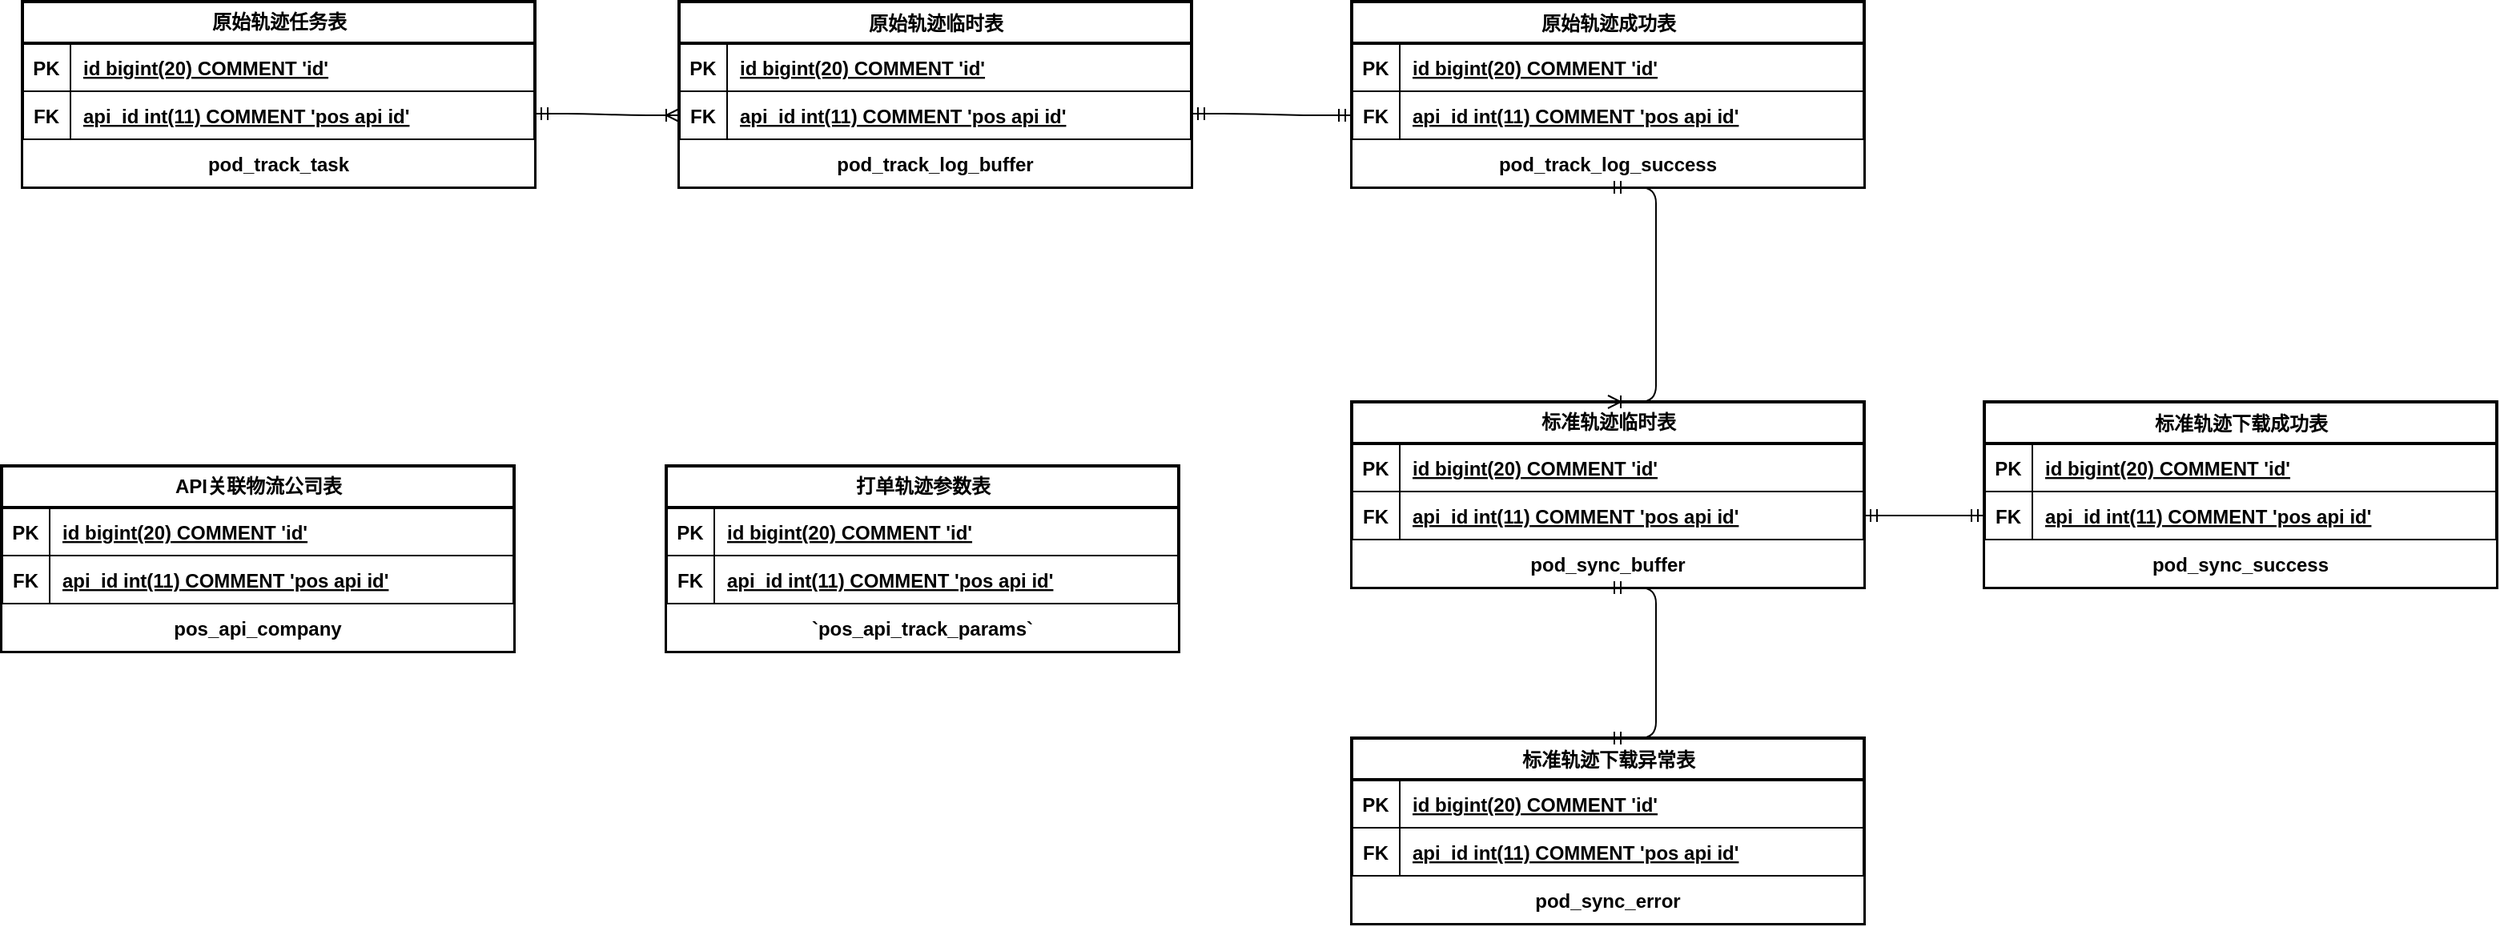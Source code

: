 <mxfile version="14.6.0" type="github" pages="4">
  <diagram id="soyGiitG30a4pR9Z1HNf" name="数据库表ER图">
    <mxGraphModel dx="4024" dy="2437" grid="1" gridSize="10" guides="1" tooltips="1" connect="1" arrows="1" fold="1" page="1" pageScale="1" pageWidth="827" pageHeight="1169" math="0" shadow="0">
      <root>
        <mxCell id="CbikUJmPVATcm5dP3cQ3-0" />
        <mxCell id="CbikUJmPVATcm5dP3cQ3-1" parent="CbikUJmPVATcm5dP3cQ3-0" />
        <mxCell id="siqIHeoGyOK8qofE1X-h-90" value="&lt;span style=&quot;font-family: &amp;#34;helvetica&amp;#34; ; font-size: 12px&quot;&gt;原始轨迹任务表&lt;/span&gt;" style="swimlane;fontStyle=1;childLayout=stackLayout;horizontal=1;startSize=26;horizontalStack=0;resizeParent=1;resizeParentMax=0;resizeLast=0;collapsible=1;marginBottom=0;align=center;fontSize=14;shadow=0;fontFamily=Lucida Console;rounded=0;glass=0;labelBackgroundColor=none;comic=0;sketch=0;strokeWidth=2;fillColor=#ffffff;gradientColor=#FFFFFF;html=1;" parent="CbikUJmPVATcm5dP3cQ3-1" vertex="1">
          <mxGeometry x="-1595" y="-890" width="320" height="116" as="geometry">
            <mxRectangle x="-6920" y="-4822" width="50" height="26" as="alternateBounds" />
          </mxGeometry>
        </mxCell>
        <mxCell id="siqIHeoGyOK8qofE1X-h-91" value="" style="shape=partialRectangle;collapsible=0;dropTarget=0;pointerEvents=0;fillColor=none;top=0;left=0;bottom=1;right=0;points=[[0,0.5],[1,0.5]];portConstraint=eastwest;shadow=0;fontSize=20;align=center;" parent="siqIHeoGyOK8qofE1X-h-90" vertex="1">
          <mxGeometry y="26" width="320" height="30" as="geometry" />
        </mxCell>
        <mxCell id="siqIHeoGyOK8qofE1X-h-92" value="PK" style="shape=partialRectangle;connectable=0;fillColor=none;top=0;left=0;bottom=0;right=1;fontStyle=1;overflow=hidden;" parent="siqIHeoGyOK8qofE1X-h-91" vertex="1">
          <mxGeometry width="30" height="30" as="geometry" />
        </mxCell>
        <mxCell id="siqIHeoGyOK8qofE1X-h-93" value="id bigint(20) COMMENT &#39;id&#39;" style="shape=partialRectangle;connectable=0;fillColor=none;top=0;left=0;bottom=0;right=0;align=left;spacingLeft=6;fontStyle=5;overflow=hidden;" parent="siqIHeoGyOK8qofE1X-h-91" vertex="1">
          <mxGeometry x="30" width="290" height="30" as="geometry" />
        </mxCell>
        <mxCell id="siqIHeoGyOK8qofE1X-h-94" value="" style="shape=partialRectangle;collapsible=0;dropTarget=0;pointerEvents=0;fillColor=none;top=0;left=0;bottom=1;right=0;points=[[0,0.5],[1,0.5]];portConstraint=eastwest;shadow=0;fontSize=20;align=center;" parent="siqIHeoGyOK8qofE1X-h-90" vertex="1">
          <mxGeometry y="56" width="320" height="30" as="geometry" />
        </mxCell>
        <mxCell id="siqIHeoGyOK8qofE1X-h-95" value="FK" style="shape=partialRectangle;connectable=0;fillColor=none;top=0;left=0;bottom=0;right=1;fontStyle=1;overflow=hidden;" parent="siqIHeoGyOK8qofE1X-h-94" vertex="1">
          <mxGeometry width="30" height="30" as="geometry" />
        </mxCell>
        <mxCell id="siqIHeoGyOK8qofE1X-h-96" value="api_id int(11) COMMENT &#39;pos api id&#39;" style="shape=partialRectangle;connectable=0;fillColor=none;top=0;left=0;bottom=0;right=0;align=left;spacingLeft=6;fontStyle=5;overflow=hidden;" parent="siqIHeoGyOK8qofE1X-h-94" vertex="1">
          <mxGeometry x="30" width="290" height="30" as="geometry" />
        </mxCell>
        <mxCell id="siqIHeoGyOK8qofE1X-h-317" value="pod_track_task" style="shape=table;startSize=30;container=1;collapsible=1;childLayout=tableLayout;fixedRows=1;rowLines=0;fontStyle=1;align=center;resizeLast=1;" parent="siqIHeoGyOK8qofE1X-h-90" vertex="1" collapsed="1">
          <mxGeometry y="86" width="320" height="30" as="geometry">
            <mxRectangle y="86" width="320" height="640" as="alternateBounds" />
          </mxGeometry>
        </mxCell>
        <mxCell id="siqIHeoGyOK8qofE1X-h-318" value="" style="shape=partialRectangle;collapsible=0;dropTarget=0;pointerEvents=0;fillColor=none;points=[[0,0.5],[1,0.5]];portConstraint=eastwest;top=0;left=0;right=0;bottom=0;" parent="siqIHeoGyOK8qofE1X-h-317" vertex="1">
          <mxGeometry y="30" width="320" height="30" as="geometry" />
        </mxCell>
        <mxCell id="siqIHeoGyOK8qofE1X-h-319" value="" style="shape=partialRectangle;overflow=hidden;connectable=0;fillColor=none;top=0;left=0;bottom=0;right=0;" parent="siqIHeoGyOK8qofE1X-h-318" vertex="1">
          <mxGeometry width="30" height="30" as="geometry" />
        </mxCell>
        <mxCell id="siqIHeoGyOK8qofE1X-h-320" value="`id` bigint(20) NOT NULL AUTO_INCREMENT COMMENT &#39;id&#39;" style="shape=partialRectangle;overflow=hidden;connectable=0;fillColor=none;top=0;left=0;bottom=0;right=0;align=left;spacingLeft=6;" parent="siqIHeoGyOK8qofE1X-h-318" vertex="1">
          <mxGeometry x="30" width="290" height="30" as="geometry" />
        </mxCell>
        <mxCell id="siqIHeoGyOK8qofE1X-h-321" value="" style="shape=partialRectangle;collapsible=0;dropTarget=0;pointerEvents=0;fillColor=none;points=[[0,0.5],[1,0.5]];portConstraint=eastwest;top=0;left=0;right=0;bottom=0;" parent="siqIHeoGyOK8qofE1X-h-317" vertex="1">
          <mxGeometry y="60" width="320" height="30" as="geometry" />
        </mxCell>
        <mxCell id="siqIHeoGyOK8qofE1X-h-322" value="" style="shape=partialRectangle;overflow=hidden;connectable=0;fillColor=none;top=0;left=0;bottom=0;right=0;" parent="siqIHeoGyOK8qofE1X-h-321" vertex="1">
          <mxGeometry width="30" height="30" as="geometry" />
        </mxCell>
        <mxCell id="siqIHeoGyOK8qofE1X-h-323" value="`api_id` int(11) DEFAULT NULL COMMENT &#39;pos api id&#39;" style="shape=partialRectangle;overflow=hidden;connectable=0;fillColor=none;top=0;left=0;bottom=0;right=0;align=left;spacingLeft=6;" parent="siqIHeoGyOK8qofE1X-h-321" vertex="1">
          <mxGeometry x="30" width="290" height="30" as="geometry" />
        </mxCell>
        <mxCell id="siqIHeoGyOK8qofE1X-h-324" value="" style="shape=partialRectangle;collapsible=0;dropTarget=0;pointerEvents=0;fillColor=none;points=[[0,0.5],[1,0.5]];portConstraint=eastwest;top=0;left=0;right=0;bottom=0;" parent="siqIHeoGyOK8qofE1X-h-317" vertex="1">
          <mxGeometry y="90" width="320" height="30" as="geometry" />
        </mxCell>
        <mxCell id="siqIHeoGyOK8qofE1X-h-325" value="" style="shape=partialRectangle;overflow=hidden;connectable=0;fillColor=none;top=0;left=0;bottom=0;right=0;" parent="siqIHeoGyOK8qofE1X-h-324" vertex="1">
          <mxGeometry width="30" height="30" as="geometry" />
        </mxCell>
        <mxCell id="siqIHeoGyOK8qofE1X-h-326" value="`interface_name` varchar(100) COLLATE utf8mb4_unicode_ci DEFAULT &#39;&#39; COMMENT &#39;接口名称&#39;" style="shape=partialRectangle;overflow=hidden;connectable=0;fillColor=none;top=0;left=0;bottom=0;right=0;align=left;spacingLeft=6;" parent="siqIHeoGyOK8qofE1X-h-324" vertex="1">
          <mxGeometry x="30" width="290" height="30" as="geometry" />
        </mxCell>
        <mxCell id="siqIHeoGyOK8qofE1X-h-327" value="" style="shape=partialRectangle;collapsible=0;dropTarget=0;pointerEvents=0;fillColor=none;points=[[0,0.5],[1,0.5]];portConstraint=eastwest;top=0;left=0;right=0;bottom=0;" parent="siqIHeoGyOK8qofE1X-h-317" vertex="1">
          <mxGeometry y="120" width="320" height="30" as="geometry" />
        </mxCell>
        <mxCell id="siqIHeoGyOK8qofE1X-h-328" value="" style="shape=partialRectangle;overflow=hidden;connectable=0;fillColor=none;top=0;left=0;bottom=0;right=0;" parent="siqIHeoGyOK8qofE1X-h-327" vertex="1">
          <mxGeometry width="30" height="30" as="geometry" />
        </mxCell>
        <mxCell id="siqIHeoGyOK8qofE1X-h-329" value="`coid` varchar(100) COLLATE utf8mb4_unicode_ci DEFAULT &#39;&#39; COMMENT &#39;物流公司编号&#39;" style="shape=partialRectangle;overflow=hidden;connectable=0;fillColor=none;top=0;left=0;bottom=0;right=0;align=left;spacingLeft=6;" parent="siqIHeoGyOK8qofE1X-h-327" vertex="1">
          <mxGeometry x="30" width="290" height="30" as="geometry" />
        </mxCell>
        <mxCell id="siqIHeoGyOK8qofE1X-h-330" value="" style="shape=partialRectangle;collapsible=0;dropTarget=0;pointerEvents=0;fillColor=none;points=[[0,0.5],[1,0.5]];portConstraint=eastwest;top=0;left=0;right=0;bottom=0;" parent="siqIHeoGyOK8qofE1X-h-317" vertex="1">
          <mxGeometry y="150" width="320" height="30" as="geometry" />
        </mxCell>
        <mxCell id="siqIHeoGyOK8qofE1X-h-331" value="" style="shape=partialRectangle;overflow=hidden;connectable=0;fillColor=none;top=0;left=0;bottom=0;right=0;" parent="siqIHeoGyOK8qofE1X-h-330" vertex="1">
          <mxGeometry width="30" height="30" as="geometry" />
        </mxCell>
        <mxCell id="siqIHeoGyOK8qofE1X-h-332" value="`message_reference` varchar(100) COLLATE utf8mb4_unicode_ci DEFAULT &#39;&#39; COMMENT &#39;uuid唯一标识符&#39;" style="shape=partialRectangle;overflow=hidden;connectable=0;fillColor=none;top=0;left=0;bottom=0;right=0;align=left;spacingLeft=6;" parent="siqIHeoGyOK8qofE1X-h-330" vertex="1">
          <mxGeometry x="30" width="290" height="30" as="geometry" />
        </mxCell>
        <mxCell id="siqIHeoGyOK8qofE1X-h-333" value="" style="shape=partialRectangle;collapsible=0;dropTarget=0;pointerEvents=0;fillColor=none;points=[[0,0.5],[1,0.5]];portConstraint=eastwest;top=0;left=0;right=0;bottom=0;" parent="siqIHeoGyOK8qofE1X-h-317" vertex="1">
          <mxGeometry y="180" width="320" height="30" as="geometry" />
        </mxCell>
        <mxCell id="siqIHeoGyOK8qofE1X-h-334" value="" style="shape=partialRectangle;overflow=hidden;connectable=0;fillColor=none;top=0;left=0;bottom=0;right=0;" parent="siqIHeoGyOK8qofE1X-h-333" vertex="1">
          <mxGeometry width="30" height="30" as="geometry" />
        </mxCell>
        <mxCell id="siqIHeoGyOK8qofE1X-h-335" value="`refno` mediumtext COLLATE utf8mb4_unicode_ci COMMENT &#39;转单号码(主单)&#39;" style="shape=partialRectangle;overflow=hidden;connectable=0;fillColor=none;top=0;left=0;bottom=0;right=0;align=left;spacingLeft=6;" parent="siqIHeoGyOK8qofE1X-h-333" vertex="1">
          <mxGeometry x="30" width="290" height="30" as="geometry" />
        </mxCell>
        <mxCell id="siqIHeoGyOK8qofE1X-h-336" value="" style="shape=partialRectangle;collapsible=0;dropTarget=0;pointerEvents=0;fillColor=none;points=[[0,0.5],[1,0.5]];portConstraint=eastwest;top=0;left=0;right=0;bottom=0;" parent="siqIHeoGyOK8qofE1X-h-317" vertex="1">
          <mxGeometry y="210" width="320" height="30" as="geometry" />
        </mxCell>
        <mxCell id="siqIHeoGyOK8qofE1X-h-337" value="" style="shape=partialRectangle;overflow=hidden;connectable=0;fillColor=none;top=0;left=0;bottom=0;right=0;" parent="siqIHeoGyOK8qofE1X-h-336" vertex="1">
          <mxGeometry width="30" height="30" as="geometry" />
        </mxCell>
        <mxCell id="siqIHeoGyOK8qofE1X-h-338" value="`jobno` varchar(50) COLLATE utf8mb4_unicode_ci DEFAULT &#39;&#39; COMMENT &#39;参考编号&#39;" style="shape=partialRectangle;overflow=hidden;connectable=0;fillColor=none;top=0;left=0;bottom=0;right=0;align=left;spacingLeft=6;" parent="siqIHeoGyOK8qofE1X-h-336" vertex="1">
          <mxGeometry x="30" width="290" height="30" as="geometry" />
        </mxCell>
        <mxCell id="siqIHeoGyOK8qofE1X-h-339" value="" style="shape=partialRectangle;collapsible=0;dropTarget=0;pointerEvents=0;fillColor=none;points=[[0,0.5],[1,0.5]];portConstraint=eastwest;top=0;left=0;right=0;bottom=0;" parent="siqIHeoGyOK8qofE1X-h-317" vertex="1">
          <mxGeometry y="240" width="320" height="30" as="geometry" />
        </mxCell>
        <mxCell id="siqIHeoGyOK8qofE1X-h-340" value="" style="shape=partialRectangle;overflow=hidden;connectable=0;fillColor=none;top=0;left=0;bottom=0;right=0;" parent="siqIHeoGyOK8qofE1X-h-339" vertex="1">
          <mxGeometry width="30" height="30" as="geometry" />
        </mxCell>
        <mxCell id="siqIHeoGyOK8qofE1X-h-341" value="`effective_datetime` timestamp NULL DEFAULT NULL COMMENT &#39;生效时间&#39;" style="shape=partialRectangle;overflow=hidden;connectable=0;fillColor=none;top=0;left=0;bottom=0;right=0;align=left;spacingLeft=6;" parent="siqIHeoGyOK8qofE1X-h-339" vertex="1">
          <mxGeometry x="30" width="290" height="30" as="geometry" />
        </mxCell>
        <mxCell id="siqIHeoGyOK8qofE1X-h-342" value="" style="shape=partialRectangle;collapsible=0;dropTarget=0;pointerEvents=0;fillColor=none;points=[[0,0.5],[1,0.5]];portConstraint=eastwest;top=0;left=0;right=0;bottom=0;" parent="siqIHeoGyOK8qofE1X-h-317" vertex="1">
          <mxGeometry y="270" width="320" height="30" as="geometry" />
        </mxCell>
        <mxCell id="siqIHeoGyOK8qofE1X-h-343" value="" style="shape=partialRectangle;overflow=hidden;connectable=0;fillColor=none;top=0;left=0;bottom=0;right=0;" parent="siqIHeoGyOK8qofE1X-h-342" vertex="1">
          <mxGeometry width="30" height="30" as="geometry" />
        </mxCell>
        <mxCell id="siqIHeoGyOK8qofE1X-h-344" value="`expiration_datetime` timestamp NULL DEFAULT NULL COMMENT &#39;失效时间&#39;" style="shape=partialRectangle;overflow=hidden;connectable=0;fillColor=none;top=0;left=0;bottom=0;right=0;align=left;spacingLeft=6;" parent="siqIHeoGyOK8qofE1X-h-342" vertex="1">
          <mxGeometry x="30" width="290" height="30" as="geometry" />
        </mxCell>
        <mxCell id="siqIHeoGyOK8qofE1X-h-345" value="" style="shape=partialRectangle;collapsible=0;dropTarget=0;pointerEvents=0;fillColor=none;points=[[0,0.5],[1,0.5]];portConstraint=eastwest;top=0;left=0;right=0;bottom=0;" parent="siqIHeoGyOK8qofE1X-h-317" vertex="1">
          <mxGeometry y="300" width="320" height="30" as="geometry" />
        </mxCell>
        <mxCell id="siqIHeoGyOK8qofE1X-h-346" value="" style="shape=partialRectangle;overflow=hidden;connectable=0;fillColor=none;top=0;left=0;bottom=0;right=0;" parent="siqIHeoGyOK8qofE1X-h-345" vertex="1">
          <mxGeometry width="30" height="30" as="geometry" />
        </mxCell>
        <mxCell id="siqIHeoGyOK8qofE1X-h-347" value="`fixed_execution_time` varchar(50) COLLATE utf8mb4_unicode_ci DEFAULT NULL COMMENT &#39;固定执行时间&#39;" style="shape=partialRectangle;overflow=hidden;connectable=0;fillColor=none;top=0;left=0;bottom=0;right=0;align=left;spacingLeft=6;" parent="siqIHeoGyOK8qofE1X-h-345" vertex="1">
          <mxGeometry x="30" width="290" height="30" as="geometry" />
        </mxCell>
        <mxCell id="siqIHeoGyOK8qofE1X-h-348" value="" style="shape=partialRectangle;collapsible=0;dropTarget=0;pointerEvents=0;fillColor=none;points=[[0,0.5],[1,0.5]];portConstraint=eastwest;top=0;left=0;right=0;bottom=0;" parent="siqIHeoGyOK8qofE1X-h-317" vertex="1">
          <mxGeometry y="330" width="320" height="30" as="geometry" />
        </mxCell>
        <mxCell id="siqIHeoGyOK8qofE1X-h-349" value="" style="shape=partialRectangle;overflow=hidden;connectable=0;fillColor=none;top=0;left=0;bottom=0;right=0;" parent="siqIHeoGyOK8qofE1X-h-348" vertex="1">
          <mxGeometry width="30" height="30" as="geometry" />
        </mxCell>
        <mxCell id="siqIHeoGyOK8qofE1X-h-350" value="`request_proxy_params` varchar(500) COLLATE utf8mb4_unicode_ci DEFAULT NULL COMMENT &#39;请求代理参数json&#39;" style="shape=partialRectangle;overflow=hidden;connectable=0;fillColor=none;top=0;left=0;bottom=0;right=0;align=left;spacingLeft=6;" parent="siqIHeoGyOK8qofE1X-h-348" vertex="1">
          <mxGeometry x="30" width="290" height="30" as="geometry" />
        </mxCell>
        <mxCell id="siqIHeoGyOK8qofE1X-h-351" value="" style="shape=partialRectangle;collapsible=0;dropTarget=0;pointerEvents=0;fillColor=none;points=[[0,0.5],[1,0.5]];portConstraint=eastwest;top=0;left=0;right=0;bottom=0;" parent="siqIHeoGyOK8qofE1X-h-317" vertex="1">
          <mxGeometry y="360" width="320" height="30" as="geometry" />
        </mxCell>
        <mxCell id="siqIHeoGyOK8qofE1X-h-352" value="" style="shape=partialRectangle;overflow=hidden;connectable=0;fillColor=none;top=0;left=0;bottom=0;right=0;" parent="siqIHeoGyOK8qofE1X-h-351" vertex="1">
          <mxGeometry width="30" height="30" as="geometry" />
        </mxCell>
        <mxCell id="siqIHeoGyOK8qofE1X-h-353" value="`task_status` varchar(5) COLLATE utf8mb4_unicode_ci DEFAULT NULL COMMENT &#39;任务状态，1为执行，2为停止&#39;" style="shape=partialRectangle;overflow=hidden;connectable=0;fillColor=none;top=0;left=0;bottom=0;right=0;align=left;spacingLeft=6;" parent="siqIHeoGyOK8qofE1X-h-351" vertex="1">
          <mxGeometry x="30" width="290" height="30" as="geometry" />
        </mxCell>
        <mxCell id="siqIHeoGyOK8qofE1X-h-354" value="" style="shape=partialRectangle;collapsible=0;dropTarget=0;pointerEvents=0;fillColor=none;points=[[0,0.5],[1,0.5]];portConstraint=eastwest;top=0;left=0;right=0;bottom=0;" parent="siqIHeoGyOK8qofE1X-h-317" vertex="1">
          <mxGeometry y="390" width="320" height="30" as="geometry" />
        </mxCell>
        <mxCell id="siqIHeoGyOK8qofE1X-h-355" value="" style="shape=partialRectangle;overflow=hidden;connectable=0;fillColor=none;top=0;left=0;bottom=0;right=0;" parent="siqIHeoGyOK8qofE1X-h-354" vertex="1">
          <mxGeometry width="30" height="30" as="geometry" />
        </mxCell>
        <mxCell id="siqIHeoGyOK8qofE1X-h-356" value="`last_execution_datetime` timestamp NULL DEFAULT NULL COMMENT &#39;最后执行时间&#39;" style="shape=partialRectangle;overflow=hidden;connectable=0;fillColor=none;top=0;left=0;bottom=0;right=0;align=left;spacingLeft=6;" parent="siqIHeoGyOK8qofE1X-h-354" vertex="1">
          <mxGeometry x="30" width="290" height="30" as="geometry" />
        </mxCell>
        <mxCell id="siqIHeoGyOK8qofE1X-h-357" value="" style="shape=partialRectangle;collapsible=0;dropTarget=0;pointerEvents=0;fillColor=none;points=[[0,0.5],[1,0.5]];portConstraint=eastwest;top=0;left=0;right=0;bottom=0;" parent="siqIHeoGyOK8qofE1X-h-317" vertex="1">
          <mxGeometry y="420" width="320" height="30" as="geometry" />
        </mxCell>
        <mxCell id="siqIHeoGyOK8qofE1X-h-358" value="" style="shape=partialRectangle;overflow=hidden;connectable=0;fillColor=none;top=0;left=0;bottom=0;right=0;" parent="siqIHeoGyOK8qofE1X-h-357" vertex="1">
          <mxGeometry width="30" height="30" as="geometry" />
        </mxCell>
        <mxCell id="siqIHeoGyOK8qofE1X-h-359" value="`sharding` int(10) DEFAULT NULL COMMENT &#39;分片&#39;" style="shape=partialRectangle;overflow=hidden;connectable=0;fillColor=none;top=0;left=0;bottom=0;right=0;align=left;spacingLeft=6;" parent="siqIHeoGyOK8qofE1X-h-357" vertex="1">
          <mxGeometry x="30" width="290" height="30" as="geometry" />
        </mxCell>
        <mxCell id="siqIHeoGyOK8qofE1X-h-360" value="" style="shape=partialRectangle;collapsible=0;dropTarget=0;pointerEvents=0;fillColor=none;points=[[0,0.5],[1,0.5]];portConstraint=eastwest;top=0;left=0;right=0;bottom=0;" parent="siqIHeoGyOK8qofE1X-h-317" vertex="1">
          <mxGeometry y="450" width="320" height="30" as="geometry" />
        </mxCell>
        <mxCell id="siqIHeoGyOK8qofE1X-h-361" value="" style="shape=partialRectangle;overflow=hidden;connectable=0;fillColor=none;top=0;left=0;bottom=0;right=0;" parent="siqIHeoGyOK8qofE1X-h-360" vertex="1">
          <mxGeometry width="30" height="30" as="geometry" />
        </mxCell>
        <mxCell id="siqIHeoGyOK8qofE1X-h-362" value="`task_stop_description` varchar(500) COLLATE utf8mb4_unicode_ci DEFAULT NULL COMMENT &#39;任务终止原因&#39;" style="shape=partialRectangle;overflow=hidden;connectable=0;fillColor=none;top=0;left=0;bottom=0;right=0;align=left;spacingLeft=6;" parent="siqIHeoGyOK8qofE1X-h-360" vertex="1">
          <mxGeometry x="30" width="290" height="30" as="geometry" />
        </mxCell>
        <mxCell id="siqIHeoGyOK8qofE1X-h-363" value="" style="shape=partialRectangle;collapsible=0;dropTarget=0;pointerEvents=0;fillColor=none;points=[[0,0.5],[1,0.5]];portConstraint=eastwest;top=0;left=0;right=0;bottom=0;" parent="siqIHeoGyOK8qofE1X-h-317" vertex="1">
          <mxGeometry y="480" width="320" height="30" as="geometry" />
        </mxCell>
        <mxCell id="siqIHeoGyOK8qofE1X-h-364" value="" style="shape=partialRectangle;overflow=hidden;connectable=0;fillColor=none;top=0;left=0;bottom=0;right=0;" parent="siqIHeoGyOK8qofE1X-h-363" vertex="1">
          <mxGeometry width="30" height="30" as="geometry" />
        </mxCell>
        <mxCell id="siqIHeoGyOK8qofE1X-h-365" value="`isdel` int(2) DEFAULT &#39;0&#39; COMMENT &#39;删除标记(0_正常、1_删除)&#39;" style="shape=partialRectangle;overflow=hidden;connectable=0;fillColor=none;top=0;left=0;bottom=0;right=0;align=left;spacingLeft=6;" parent="siqIHeoGyOK8qofE1X-h-363" vertex="1">
          <mxGeometry x="30" width="290" height="30" as="geometry" />
        </mxCell>
        <mxCell id="siqIHeoGyOK8qofE1X-h-366" value="" style="shape=partialRectangle;collapsible=0;dropTarget=0;pointerEvents=0;fillColor=none;points=[[0,0.5],[1,0.5]];portConstraint=eastwest;top=0;left=0;right=0;bottom=0;" parent="siqIHeoGyOK8qofE1X-h-317" vertex="1">
          <mxGeometry y="510" width="320" height="30" as="geometry" />
        </mxCell>
        <mxCell id="siqIHeoGyOK8qofE1X-h-367" value="" style="shape=partialRectangle;overflow=hidden;connectable=0;fillColor=none;top=0;left=0;bottom=0;right=0;" parent="siqIHeoGyOK8qofE1X-h-366" vertex="1">
          <mxGeometry width="30" height="30" as="geometry" />
        </mxCell>
        <mxCell id="siqIHeoGyOK8qofE1X-h-368" value="`create_datetime` timestamp NULL DEFAULT CURRENT_TIMESTAMP COMMENT &#39;创建时间&#39;" style="shape=partialRectangle;overflow=hidden;connectable=0;fillColor=none;top=0;left=0;bottom=0;right=0;align=left;spacingLeft=6;" parent="siqIHeoGyOK8qofE1X-h-366" vertex="1">
          <mxGeometry x="30" width="290" height="30" as="geometry" />
        </mxCell>
        <mxCell id="siqIHeoGyOK8qofE1X-h-369" value="" style="shape=partialRectangle;collapsible=0;dropTarget=0;pointerEvents=0;fillColor=none;points=[[0,0.5],[1,0.5]];portConstraint=eastwest;top=0;left=0;right=0;bottom=0;" parent="siqIHeoGyOK8qofE1X-h-317" vertex="1">
          <mxGeometry y="540" width="320" height="30" as="geometry" />
        </mxCell>
        <mxCell id="siqIHeoGyOK8qofE1X-h-370" value="" style="shape=partialRectangle;overflow=hidden;connectable=0;fillColor=none;top=0;left=0;bottom=0;right=0;" parent="siqIHeoGyOK8qofE1X-h-369" vertex="1">
          <mxGeometry width="30" height="30" as="geometry" />
        </mxCell>
        <mxCell id="siqIHeoGyOK8qofE1X-h-371" value="`create_user_name` varchar(100) COLLATE utf8mb4_unicode_ci DEFAULT &#39;&#39; COMMENT &#39;创建人&#39;" style="shape=partialRectangle;overflow=hidden;connectable=0;fillColor=none;top=0;left=0;bottom=0;right=0;align=left;spacingLeft=6;" parent="siqIHeoGyOK8qofE1X-h-369" vertex="1">
          <mxGeometry x="30" width="290" height="30" as="geometry" />
        </mxCell>
        <mxCell id="siqIHeoGyOK8qofE1X-h-372" value="" style="shape=partialRectangle;collapsible=0;dropTarget=0;pointerEvents=0;fillColor=none;points=[[0,0.5],[1,0.5]];portConstraint=eastwest;top=0;left=0;right=0;bottom=0;" parent="siqIHeoGyOK8qofE1X-h-317" vertex="1">
          <mxGeometry y="570" width="320" height="30" as="geometry" />
        </mxCell>
        <mxCell id="siqIHeoGyOK8qofE1X-h-373" value="" style="shape=partialRectangle;overflow=hidden;connectable=0;fillColor=none;top=0;left=0;bottom=0;right=0;" parent="siqIHeoGyOK8qofE1X-h-372" vertex="1">
          <mxGeometry width="30" height="30" as="geometry" />
        </mxCell>
        <mxCell id="siqIHeoGyOK8qofE1X-h-374" value="`modify_datetime` timestamp NULL DEFAULT CURRENT_TIMESTAMP ON UPDATE CURRENT_TIMESTAMP COMMENT &#39;修改时间&#39;" style="shape=partialRectangle;overflow=hidden;connectable=0;fillColor=none;top=0;left=0;bottom=0;right=0;align=left;spacingLeft=6;" parent="siqIHeoGyOK8qofE1X-h-372" vertex="1">
          <mxGeometry x="30" width="290" height="30" as="geometry" />
        </mxCell>
        <mxCell id="siqIHeoGyOK8qofE1X-h-375" value="" style="shape=partialRectangle;collapsible=0;dropTarget=0;pointerEvents=0;fillColor=none;points=[[0,0.5],[1,0.5]];portConstraint=eastwest;top=0;left=0;right=0;bottom=0;" parent="siqIHeoGyOK8qofE1X-h-317" vertex="1">
          <mxGeometry y="600" width="320" height="30" as="geometry" />
        </mxCell>
        <mxCell id="siqIHeoGyOK8qofE1X-h-376" value="" style="shape=partialRectangle;overflow=hidden;connectable=0;fillColor=none;top=0;left=0;bottom=0;right=0;" parent="siqIHeoGyOK8qofE1X-h-375" vertex="1">
          <mxGeometry width="30" height="30" as="geometry" />
        </mxCell>
        <mxCell id="siqIHeoGyOK8qofE1X-h-377" value="`modify_user_name` varchar(100) COLLATE utf8mb4_unicode_ci DEFAULT &#39;&#39; COMMENT &#39;修改人&#39;" style="shape=partialRectangle;overflow=hidden;connectable=0;fillColor=none;top=0;left=0;bottom=0;right=0;align=left;spacingLeft=6;" parent="siqIHeoGyOK8qofE1X-h-375" vertex="1">
          <mxGeometry x="30" width="290" height="30" as="geometry" />
        </mxCell>
        <mxCell id="siqIHeoGyOK8qofE1X-h-173" value="&lt;font face=&quot;helvetica&quot;&gt;&lt;span style=&quot;font-size: 12px&quot;&gt;原始轨迹临时表&lt;/span&gt;&lt;/font&gt;" style="swimlane;fontStyle=1;childLayout=stackLayout;horizontal=1;startSize=26;horizontalStack=0;resizeParent=1;resizeParentMax=0;resizeLast=0;collapsible=1;marginBottom=0;align=center;fontSize=14;shadow=0;fontFamily=Lucida Console;rounded=0;glass=0;labelBackgroundColor=none;comic=0;sketch=0;strokeWidth=2;fillColor=#ffffff;gradientColor=#FFFFFF;html=1;" parent="CbikUJmPVATcm5dP3cQ3-1" vertex="1">
          <mxGeometry x="-1185" y="-890" width="320" height="116" as="geometry">
            <mxRectangle x="-6920" y="-4822" width="50" height="26" as="alternateBounds" />
          </mxGeometry>
        </mxCell>
        <mxCell id="siqIHeoGyOK8qofE1X-h-174" value="" style="shape=partialRectangle;collapsible=0;dropTarget=0;pointerEvents=0;fillColor=none;top=0;left=0;bottom=1;right=0;points=[[0,0.5],[1,0.5]];portConstraint=eastwest;shadow=0;fontSize=20;align=center;" parent="siqIHeoGyOK8qofE1X-h-173" vertex="1">
          <mxGeometry y="26" width="320" height="30" as="geometry" />
        </mxCell>
        <mxCell id="siqIHeoGyOK8qofE1X-h-175" value="PK" style="shape=partialRectangle;connectable=0;fillColor=none;top=0;left=0;bottom=0;right=1;fontStyle=1;overflow=hidden;" parent="siqIHeoGyOK8qofE1X-h-174" vertex="1">
          <mxGeometry width="30" height="30" as="geometry" />
        </mxCell>
        <mxCell id="siqIHeoGyOK8qofE1X-h-176" value="id bigint(20) COMMENT &#39;id&#39;" style="shape=partialRectangle;connectable=0;fillColor=none;top=0;left=0;bottom=0;right=0;align=left;spacingLeft=6;fontStyle=5;overflow=hidden;" parent="siqIHeoGyOK8qofE1X-h-174" vertex="1">
          <mxGeometry x="30" width="290" height="30" as="geometry" />
        </mxCell>
        <mxCell id="siqIHeoGyOK8qofE1X-h-177" value="" style="shape=partialRectangle;collapsible=0;dropTarget=0;pointerEvents=0;fillColor=none;top=0;left=0;bottom=1;right=0;points=[[0,0.5],[1,0.5]];portConstraint=eastwest;shadow=0;fontSize=20;align=center;" parent="siqIHeoGyOK8qofE1X-h-173" vertex="1">
          <mxGeometry y="56" width="320" height="30" as="geometry" />
        </mxCell>
        <mxCell id="siqIHeoGyOK8qofE1X-h-178" value="FK" style="shape=partialRectangle;connectable=0;fillColor=none;top=0;left=0;bottom=0;right=1;fontStyle=1;overflow=hidden;" parent="siqIHeoGyOK8qofE1X-h-177" vertex="1">
          <mxGeometry width="30" height="30" as="geometry" />
        </mxCell>
        <mxCell id="siqIHeoGyOK8qofE1X-h-179" value="api_id int(11) COMMENT &#39;pos api id&#39;" style="shape=partialRectangle;connectable=0;fillColor=none;top=0;left=0;bottom=0;right=0;align=left;spacingLeft=6;fontStyle=5;overflow=hidden;" parent="siqIHeoGyOK8qofE1X-h-177" vertex="1">
          <mxGeometry x="30" width="290" height="30" as="geometry" />
        </mxCell>
        <mxCell id="siqIHeoGyOK8qofE1X-h-442" value="pod_track_log_buffer" style="shape=table;startSize=30;container=1;collapsible=1;childLayout=tableLayout;fixedRows=1;rowLines=0;fontStyle=1;align=center;resizeLast=1;" parent="siqIHeoGyOK8qofE1X-h-173" vertex="1" collapsed="1">
          <mxGeometry y="86" width="320" height="30" as="geometry">
            <mxRectangle y="86" width="320" height="670" as="alternateBounds" />
          </mxGeometry>
        </mxCell>
        <mxCell id="siqIHeoGyOK8qofE1X-h-443" value="" style="shape=partialRectangle;collapsible=0;dropTarget=0;pointerEvents=0;fillColor=none;points=[[0,0.5],[1,0.5]];portConstraint=eastwest;top=0;left=0;right=0;bottom=0;" parent="siqIHeoGyOK8qofE1X-h-442" vertex="1">
          <mxGeometry y="30" width="320" height="30" as="geometry" />
        </mxCell>
        <mxCell id="siqIHeoGyOK8qofE1X-h-444" value="" style="shape=partialRectangle;overflow=hidden;connectable=0;fillColor=none;top=0;left=0;bottom=0;right=0;" parent="siqIHeoGyOK8qofE1X-h-443" vertex="1">
          <mxGeometry width="30" height="30" as="geometry" />
        </mxCell>
        <mxCell id="siqIHeoGyOK8qofE1X-h-445" value="`id` bigint(20) NOT NULL AUTO_INCREMENT COMMENT &#39;id&#39;" style="shape=partialRectangle;overflow=hidden;connectable=0;fillColor=none;top=0;left=0;bottom=0;right=0;align=left;spacingLeft=6;" parent="siqIHeoGyOK8qofE1X-h-443" vertex="1">
          <mxGeometry x="30" width="290" height="30" as="geometry" />
        </mxCell>
        <mxCell id="siqIHeoGyOK8qofE1X-h-446" value="" style="shape=partialRectangle;collapsible=0;dropTarget=0;pointerEvents=0;fillColor=none;points=[[0,0.5],[1,0.5]];portConstraint=eastwest;top=0;left=0;right=0;bottom=0;" parent="siqIHeoGyOK8qofE1X-h-442" vertex="1">
          <mxGeometry y="60" width="320" height="30" as="geometry" />
        </mxCell>
        <mxCell id="siqIHeoGyOK8qofE1X-h-447" value="" style="shape=partialRectangle;overflow=hidden;connectable=0;fillColor=none;top=0;left=0;bottom=0;right=0;" parent="siqIHeoGyOK8qofE1X-h-446" vertex="1">
          <mxGeometry width="30" height="30" as="geometry" />
        </mxCell>
        <mxCell id="siqIHeoGyOK8qofE1X-h-448" value="`api_id` int(11) DEFAULT NULL COMMENT &#39;pos api id&#39;" style="shape=partialRectangle;overflow=hidden;connectable=0;fillColor=none;top=0;left=0;bottom=0;right=0;align=left;spacingLeft=6;" parent="siqIHeoGyOK8qofE1X-h-446" vertex="1">
          <mxGeometry x="30" width="290" height="30" as="geometry" />
        </mxCell>
        <mxCell id="siqIHeoGyOK8qofE1X-h-449" value="" style="shape=partialRectangle;collapsible=0;dropTarget=0;pointerEvents=0;fillColor=none;points=[[0,0.5],[1,0.5]];portConstraint=eastwest;top=0;left=0;right=0;bottom=0;" parent="siqIHeoGyOK8qofE1X-h-442" vertex="1">
          <mxGeometry y="90" width="320" height="30" as="geometry" />
        </mxCell>
        <mxCell id="siqIHeoGyOK8qofE1X-h-450" value="" style="shape=partialRectangle;overflow=hidden;connectable=0;fillColor=none;top=0;left=0;bottom=0;right=0;" parent="siqIHeoGyOK8qofE1X-h-449" vertex="1">
          <mxGeometry width="30" height="30" as="geometry" />
        </mxCell>
        <mxCell id="siqIHeoGyOK8qofE1X-h-451" value="`coid` varchar(100) COLLATE utf8mb4_unicode_ci DEFAULT &#39;&#39; COMMENT &#39;物流公司编号&#39;" style="shape=partialRectangle;overflow=hidden;connectable=0;fillColor=none;top=0;left=0;bottom=0;right=0;align=left;spacingLeft=6;" parent="siqIHeoGyOK8qofE1X-h-449" vertex="1">
          <mxGeometry x="30" width="290" height="30" as="geometry" />
        </mxCell>
        <mxCell id="siqIHeoGyOK8qofE1X-h-452" value="" style="shape=partialRectangle;collapsible=0;dropTarget=0;pointerEvents=0;fillColor=none;points=[[0,0.5],[1,0.5]];portConstraint=eastwest;top=0;left=0;right=0;bottom=0;" parent="siqIHeoGyOK8qofE1X-h-442" vertex="1">
          <mxGeometry y="120" width="320" height="30" as="geometry" />
        </mxCell>
        <mxCell id="siqIHeoGyOK8qofE1X-h-453" value="" style="shape=partialRectangle;overflow=hidden;connectable=0;fillColor=none;top=0;left=0;bottom=0;right=0;" parent="siqIHeoGyOK8qofE1X-h-452" vertex="1">
          <mxGeometry width="30" height="30" as="geometry" />
        </mxCell>
        <mxCell id="siqIHeoGyOK8qofE1X-h-454" value="`interface_name` varchar(100) COLLATE utf8mb4_unicode_ci DEFAULT &#39;&#39; COMMENT &#39;接口名称&#39;" style="shape=partialRectangle;overflow=hidden;connectable=0;fillColor=none;top=0;left=0;bottom=0;right=0;align=left;spacingLeft=6;" parent="siqIHeoGyOK8qofE1X-h-452" vertex="1">
          <mxGeometry x="30" width="290" height="30" as="geometry" />
        </mxCell>
        <mxCell id="siqIHeoGyOK8qofE1X-h-455" value="" style="shape=partialRectangle;collapsible=0;dropTarget=0;pointerEvents=0;fillColor=none;points=[[0,0.5],[1,0.5]];portConstraint=eastwest;top=0;left=0;right=0;bottom=0;" parent="siqIHeoGyOK8qofE1X-h-442" vertex="1">
          <mxGeometry y="150" width="320" height="30" as="geometry" />
        </mxCell>
        <mxCell id="siqIHeoGyOK8qofE1X-h-456" value="" style="shape=partialRectangle;overflow=hidden;connectable=0;fillColor=none;top=0;left=0;bottom=0;right=0;" parent="siqIHeoGyOK8qofE1X-h-455" vertex="1">
          <mxGeometry width="30" height="30" as="geometry" />
        </mxCell>
        <mxCell id="siqIHeoGyOK8qofE1X-h-457" value="`message_reference` varchar(100) COLLATE utf8mb4_unicode_ci DEFAULT &#39;&#39; COMMENT &#39;uuid唯一标识符&#39;" style="shape=partialRectangle;overflow=hidden;connectable=0;fillColor=none;top=0;left=0;bottom=0;right=0;align=left;spacingLeft=6;" parent="siqIHeoGyOK8qofE1X-h-455" vertex="1">
          <mxGeometry x="30" width="290" height="30" as="geometry" />
        </mxCell>
        <mxCell id="siqIHeoGyOK8qofE1X-h-458" value="" style="shape=partialRectangle;collapsible=0;dropTarget=0;pointerEvents=0;fillColor=none;points=[[0,0.5],[1,0.5]];portConstraint=eastwest;top=0;left=0;right=0;bottom=0;" parent="siqIHeoGyOK8qofE1X-h-442" vertex="1">
          <mxGeometry y="180" width="320" height="30" as="geometry" />
        </mxCell>
        <mxCell id="siqIHeoGyOK8qofE1X-h-459" value="" style="shape=partialRectangle;overflow=hidden;connectable=0;fillColor=none;top=0;left=0;bottom=0;right=0;" parent="siqIHeoGyOK8qofE1X-h-458" vertex="1">
          <mxGeometry width="30" height="30" as="geometry" />
        </mxCell>
        <mxCell id="siqIHeoGyOK8qofE1X-h-460" value="`refno` mediumtext COLLATE utf8mb4_unicode_ci COMMENT &#39;转单号码(主单)&#39;" style="shape=partialRectangle;overflow=hidden;connectable=0;fillColor=none;top=0;left=0;bottom=0;right=0;align=left;spacingLeft=6;" parent="siqIHeoGyOK8qofE1X-h-458" vertex="1">
          <mxGeometry x="30" width="290" height="30" as="geometry" />
        </mxCell>
        <mxCell id="siqIHeoGyOK8qofE1X-h-461" value="" style="shape=partialRectangle;collapsible=0;dropTarget=0;pointerEvents=0;fillColor=none;points=[[0,0.5],[1,0.5]];portConstraint=eastwest;top=0;left=0;right=0;bottom=0;" parent="siqIHeoGyOK8qofE1X-h-442" vertex="1">
          <mxGeometry y="210" width="320" height="30" as="geometry" />
        </mxCell>
        <mxCell id="siqIHeoGyOK8qofE1X-h-462" value="" style="shape=partialRectangle;overflow=hidden;connectable=0;fillColor=none;top=0;left=0;bottom=0;right=0;" parent="siqIHeoGyOK8qofE1X-h-461" vertex="1">
          <mxGeometry width="30" height="30" as="geometry" />
        </mxCell>
        <mxCell id="siqIHeoGyOK8qofE1X-h-463" value="`jobno` varchar(50) COLLATE utf8mb4_unicode_ci DEFAULT &#39;&#39; COMMENT &#39;运单号&#39;" style="shape=partialRectangle;overflow=hidden;connectable=0;fillColor=none;top=0;left=0;bottom=0;right=0;align=left;spacingLeft=6;" parent="siqIHeoGyOK8qofE1X-h-461" vertex="1">
          <mxGeometry x="30" width="290" height="30" as="geometry" />
        </mxCell>
        <mxCell id="siqIHeoGyOK8qofE1X-h-464" value="" style="shape=partialRectangle;collapsible=0;dropTarget=0;pointerEvents=0;fillColor=none;points=[[0,0.5],[1,0.5]];portConstraint=eastwest;top=0;left=0;right=0;bottom=0;" parent="siqIHeoGyOK8qofE1X-h-442" vertex="1">
          <mxGeometry y="240" width="320" height="30" as="geometry" />
        </mxCell>
        <mxCell id="siqIHeoGyOK8qofE1X-h-465" value="" style="shape=partialRectangle;overflow=hidden;connectable=0;fillColor=none;top=0;left=0;bottom=0;right=0;" parent="siqIHeoGyOK8qofE1X-h-464" vertex="1">
          <mxGeometry width="30" height="30" as="geometry" />
        </mxCell>
        <mxCell id="siqIHeoGyOK8qofE1X-h-466" value="`original_track_message_url` varchar(200) COLLATE utf8mb4_unicode_ci DEFAULT &#39;&#39; COMMENT &#39;原始报文url&#39;" style="shape=partialRectangle;overflow=hidden;connectable=0;fillColor=none;top=0;left=0;bottom=0;right=0;align=left;spacingLeft=6;" parent="siqIHeoGyOK8qofE1X-h-464" vertex="1">
          <mxGeometry x="30" width="290" height="30" as="geometry" />
        </mxCell>
        <mxCell id="siqIHeoGyOK8qofE1X-h-467" value="" style="shape=partialRectangle;collapsible=0;dropTarget=0;pointerEvents=0;fillColor=none;points=[[0,0.5],[1,0.5]];portConstraint=eastwest;top=0;left=0;right=0;bottom=0;" parent="siqIHeoGyOK8qofE1X-h-442" vertex="1">
          <mxGeometry y="270" width="320" height="30" as="geometry" />
        </mxCell>
        <mxCell id="siqIHeoGyOK8qofE1X-h-468" value="" style="shape=partialRectangle;overflow=hidden;connectable=0;fillColor=none;top=0;left=0;bottom=0;right=0;" parent="siqIHeoGyOK8qofE1X-h-467" vertex="1">
          <mxGeometry width="30" height="30" as="geometry" />
        </mxCell>
        <mxCell id="siqIHeoGyOK8qofE1X-h-469" value="`message_record_qty` int(10) DEFAULT NULL COMMENT &#39;报文记录数&#39;" style="shape=partialRectangle;overflow=hidden;connectable=0;fillColor=none;top=0;left=0;bottom=0;right=0;align=left;spacingLeft=6;" parent="siqIHeoGyOK8qofE1X-h-467" vertex="1">
          <mxGeometry x="30" width="290" height="30" as="geometry" />
        </mxCell>
        <mxCell id="siqIHeoGyOK8qofE1X-h-470" value="" style="shape=partialRectangle;collapsible=0;dropTarget=0;pointerEvents=0;fillColor=none;points=[[0,0.5],[1,0.5]];portConstraint=eastwest;top=0;left=0;right=0;bottom=0;" parent="siqIHeoGyOK8qofE1X-h-442" vertex="1">
          <mxGeometry y="300" width="320" height="30" as="geometry" />
        </mxCell>
        <mxCell id="siqIHeoGyOK8qofE1X-h-471" value="" style="shape=partialRectangle;overflow=hidden;connectable=0;fillColor=none;top=0;left=0;bottom=0;right=0;" parent="siqIHeoGyOK8qofE1X-h-470" vertex="1">
          <mxGeometry width="30" height="30" as="geometry" />
        </mxCell>
        <mxCell id="siqIHeoGyOK8qofE1X-h-472" value="`parsing_record_qty` int(10) DEFAULT NULL COMMENT &#39;解析记录数&#39;" style="shape=partialRectangle;overflow=hidden;connectable=0;fillColor=none;top=0;left=0;bottom=0;right=0;align=left;spacingLeft=6;" parent="siqIHeoGyOK8qofE1X-h-470" vertex="1">
          <mxGeometry x="30" width="290" height="30" as="geometry" />
        </mxCell>
        <mxCell id="siqIHeoGyOK8qofE1X-h-473" value="" style="shape=partialRectangle;collapsible=0;dropTarget=0;pointerEvents=0;fillColor=none;points=[[0,0.5],[1,0.5]];portConstraint=eastwest;top=0;left=0;right=0;bottom=0;" parent="siqIHeoGyOK8qofE1X-h-442" vertex="1">
          <mxGeometry y="330" width="320" height="30" as="geometry" />
        </mxCell>
        <mxCell id="siqIHeoGyOK8qofE1X-h-474" value="" style="shape=partialRectangle;overflow=hidden;connectable=0;fillColor=none;top=0;left=0;bottom=0;right=0;" parent="siqIHeoGyOK8qofE1X-h-473" vertex="1">
          <mxGeometry width="30" height="30" as="geometry" />
        </mxCell>
        <mxCell id="siqIHeoGyOK8qofE1X-h-475" value="`track_message_status` varchar(5) COLLATE utf8mb4_unicode_ci DEFAULT NULL COMMENT &#39;轨迹报文状态（1为等待解析，2为解析成功，3为解析异常）&#39;" style="shape=partialRectangle;overflow=hidden;connectable=0;fillColor=none;top=0;left=0;bottom=0;right=0;align=left;spacingLeft=6;" parent="siqIHeoGyOK8qofE1X-h-473" vertex="1">
          <mxGeometry x="30" width="290" height="30" as="geometry" />
        </mxCell>
        <mxCell id="siqIHeoGyOK8qofE1X-h-476" value="" style="shape=partialRectangle;collapsible=0;dropTarget=0;pointerEvents=0;fillColor=none;points=[[0,0.5],[1,0.5]];portConstraint=eastwest;top=0;left=0;right=0;bottom=0;" parent="siqIHeoGyOK8qofE1X-h-442" vertex="1">
          <mxGeometry y="360" width="320" height="30" as="geometry" />
        </mxCell>
        <mxCell id="siqIHeoGyOK8qofE1X-h-477" value="" style="shape=partialRectangle;overflow=hidden;connectable=0;fillColor=none;top=0;left=0;bottom=0;right=0;" parent="siqIHeoGyOK8qofE1X-h-476" vertex="1">
          <mxGeometry width="30" height="30" as="geometry" />
        </mxCell>
        <mxCell id="siqIHeoGyOK8qofE1X-h-478" value="`parsing_datetime` timestamp NULL DEFAULT NULL COMMENT &#39;解析时间&#39;" style="shape=partialRectangle;overflow=hidden;connectable=0;fillColor=none;top=0;left=0;bottom=0;right=0;align=left;spacingLeft=6;" parent="siqIHeoGyOK8qofE1X-h-476" vertex="1">
          <mxGeometry x="30" width="290" height="30" as="geometry" />
        </mxCell>
        <mxCell id="siqIHeoGyOK8qofE1X-h-479" value="" style="shape=partialRectangle;collapsible=0;dropTarget=0;pointerEvents=0;fillColor=none;points=[[0,0.5],[1,0.5]];portConstraint=eastwest;top=0;left=0;right=0;bottom=0;" parent="siqIHeoGyOK8qofE1X-h-442" vertex="1">
          <mxGeometry y="390" width="320" height="30" as="geometry" />
        </mxCell>
        <mxCell id="siqIHeoGyOK8qofE1X-h-480" value="" style="shape=partialRectangle;overflow=hidden;connectable=0;fillColor=none;top=0;left=0;bottom=0;right=0;" parent="siqIHeoGyOK8qofE1X-h-479" vertex="1">
          <mxGeometry width="30" height="30" as="geometry" />
        </mxCell>
        <mxCell id="siqIHeoGyOK8qofE1X-h-481" value="`exception_description` varchar(500) COLLATE utf8mb4_unicode_ci DEFAULT NULL COMMENT &#39;异常信息&#39;" style="shape=partialRectangle;overflow=hidden;connectable=0;fillColor=none;top=0;left=0;bottom=0;right=0;align=left;spacingLeft=6;" parent="siqIHeoGyOK8qofE1X-h-479" vertex="1">
          <mxGeometry x="30" width="290" height="30" as="geometry" />
        </mxCell>
        <mxCell id="siqIHeoGyOK8qofE1X-h-482" value="" style="shape=partialRectangle;collapsible=0;dropTarget=0;pointerEvents=0;fillColor=none;points=[[0,0.5],[1,0.5]];portConstraint=eastwest;top=0;left=0;right=0;bottom=0;" parent="siqIHeoGyOK8qofE1X-h-442" vertex="1">
          <mxGeometry y="420" width="320" height="30" as="geometry" />
        </mxCell>
        <mxCell id="siqIHeoGyOK8qofE1X-h-483" value="" style="shape=partialRectangle;overflow=hidden;connectable=0;fillColor=none;top=0;left=0;bottom=0;right=0;" parent="siqIHeoGyOK8qofE1X-h-482" vertex="1">
          <mxGeometry width="30" height="30" as="geometry" />
        </mxCell>
        <mxCell id="siqIHeoGyOK8qofE1X-h-484" value="`track_docking_type` varchar(10) COLLATE utf8mb4_unicode_ci DEFAULT NULL COMMENT &#39;轨迹对接方式（1为POS定时获取，2为代理实时推送）&#39;" style="shape=partialRectangle;overflow=hidden;connectable=0;fillColor=none;top=0;left=0;bottom=0;right=0;align=left;spacingLeft=6;" parent="siqIHeoGyOK8qofE1X-h-482" vertex="1">
          <mxGeometry x="30" width="290" height="30" as="geometry" />
        </mxCell>
        <mxCell id="siqIHeoGyOK8qofE1X-h-485" value="" style="shape=partialRectangle;collapsible=0;dropTarget=0;pointerEvents=0;fillColor=none;points=[[0,0.5],[1,0.5]];portConstraint=eastwest;top=0;left=0;right=0;bottom=0;" parent="siqIHeoGyOK8qofE1X-h-442" vertex="1">
          <mxGeometry y="450" width="320" height="30" as="geometry" />
        </mxCell>
        <mxCell id="siqIHeoGyOK8qofE1X-h-486" value="" style="shape=partialRectangle;overflow=hidden;connectable=0;fillColor=none;top=0;left=0;bottom=0;right=0;" parent="siqIHeoGyOK8qofE1X-h-485" vertex="1">
          <mxGeometry width="30" height="30" as="geometry" />
        </mxCell>
        <mxCell id="siqIHeoGyOK8qofE1X-h-487" value="`parsing_frequency` int(10) DEFAULT &#39;0&#39; COMMENT &#39;解析次数&#39;" style="shape=partialRectangle;overflow=hidden;connectable=0;fillColor=none;top=0;left=0;bottom=0;right=0;align=left;spacingLeft=6;" parent="siqIHeoGyOK8qofE1X-h-485" vertex="1">
          <mxGeometry x="30" width="290" height="30" as="geometry" />
        </mxCell>
        <mxCell id="siqIHeoGyOK8qofE1X-h-488" value="" style="shape=partialRectangle;collapsible=0;dropTarget=0;pointerEvents=0;fillColor=none;points=[[0,0.5],[1,0.5]];portConstraint=eastwest;top=0;left=0;right=0;bottom=0;" parent="siqIHeoGyOK8qofE1X-h-442" vertex="1">
          <mxGeometry y="480" width="320" height="30" as="geometry" />
        </mxCell>
        <mxCell id="siqIHeoGyOK8qofE1X-h-489" value="" style="shape=partialRectangle;overflow=hidden;connectable=0;fillColor=none;top=0;left=0;bottom=0;right=0;" parent="siqIHeoGyOK8qofE1X-h-488" vertex="1">
          <mxGeometry width="30" height="30" as="geometry" />
        </mxCell>
        <mxCell id="siqIHeoGyOK8qofE1X-h-490" value="`sharding` int(10) DEFAULT NULL COMMENT &#39;分片&#39;" style="shape=partialRectangle;overflow=hidden;connectable=0;fillColor=none;top=0;left=0;bottom=0;right=0;align=left;spacingLeft=6;" parent="siqIHeoGyOK8qofE1X-h-488" vertex="1">
          <mxGeometry x="30" width="290" height="30" as="geometry" />
        </mxCell>
        <mxCell id="siqIHeoGyOK8qofE1X-h-491" value="" style="shape=partialRectangle;collapsible=0;dropTarget=0;pointerEvents=0;fillColor=none;points=[[0,0.5],[1,0.5]];portConstraint=eastwest;top=0;left=0;right=0;bottom=0;" parent="siqIHeoGyOK8qofE1X-h-442" vertex="1">
          <mxGeometry y="510" width="320" height="30" as="geometry" />
        </mxCell>
        <mxCell id="siqIHeoGyOK8qofE1X-h-492" value="" style="shape=partialRectangle;overflow=hidden;connectable=0;fillColor=none;top=0;left=0;bottom=0;right=0;" parent="siqIHeoGyOK8qofE1X-h-491" vertex="1">
          <mxGeometry width="30" height="30" as="geometry" />
        </mxCell>
        <mxCell id="siqIHeoGyOK8qofE1X-h-493" value="`isdel` int(2) DEFAULT &#39;0&#39; COMMENT &#39;删除标记(0_正常、1_删除)&#39;" style="shape=partialRectangle;overflow=hidden;connectable=0;fillColor=none;top=0;left=0;bottom=0;right=0;align=left;spacingLeft=6;" parent="siqIHeoGyOK8qofE1X-h-491" vertex="1">
          <mxGeometry x="30" width="290" height="30" as="geometry" />
        </mxCell>
        <mxCell id="siqIHeoGyOK8qofE1X-h-494" value="" style="shape=partialRectangle;collapsible=0;dropTarget=0;pointerEvents=0;fillColor=none;points=[[0,0.5],[1,0.5]];portConstraint=eastwest;top=0;left=0;right=0;bottom=0;" parent="siqIHeoGyOK8qofE1X-h-442" vertex="1">
          <mxGeometry y="540" width="320" height="30" as="geometry" />
        </mxCell>
        <mxCell id="siqIHeoGyOK8qofE1X-h-495" value="" style="shape=partialRectangle;overflow=hidden;connectable=0;fillColor=none;top=0;left=0;bottom=0;right=0;" parent="siqIHeoGyOK8qofE1X-h-494" vertex="1">
          <mxGeometry width="30" height="30" as="geometry" />
        </mxCell>
        <mxCell id="siqIHeoGyOK8qofE1X-h-496" value="`create_datetime` timestamp NULL DEFAULT CURRENT_TIMESTAMP COMMENT &#39;创建时间&#39;" style="shape=partialRectangle;overflow=hidden;connectable=0;fillColor=none;top=0;left=0;bottom=0;right=0;align=left;spacingLeft=6;" parent="siqIHeoGyOK8qofE1X-h-494" vertex="1">
          <mxGeometry x="30" width="290" height="30" as="geometry" />
        </mxCell>
        <mxCell id="siqIHeoGyOK8qofE1X-h-497" value="" style="shape=partialRectangle;collapsible=0;dropTarget=0;pointerEvents=0;fillColor=none;points=[[0,0.5],[1,0.5]];portConstraint=eastwest;top=0;left=0;right=0;bottom=0;" parent="siqIHeoGyOK8qofE1X-h-442" vertex="1">
          <mxGeometry y="570" width="320" height="30" as="geometry" />
        </mxCell>
        <mxCell id="siqIHeoGyOK8qofE1X-h-498" value="" style="shape=partialRectangle;overflow=hidden;connectable=0;fillColor=none;top=0;left=0;bottom=0;right=0;" parent="siqIHeoGyOK8qofE1X-h-497" vertex="1">
          <mxGeometry width="30" height="30" as="geometry" />
        </mxCell>
        <mxCell id="siqIHeoGyOK8qofE1X-h-499" value="`create_user_name` varchar(100) COLLATE utf8mb4_unicode_ci DEFAULT &#39;&#39; COMMENT &#39;创建人&#39;" style="shape=partialRectangle;overflow=hidden;connectable=0;fillColor=none;top=0;left=0;bottom=0;right=0;align=left;spacingLeft=6;" parent="siqIHeoGyOK8qofE1X-h-497" vertex="1">
          <mxGeometry x="30" width="290" height="30" as="geometry" />
        </mxCell>
        <mxCell id="siqIHeoGyOK8qofE1X-h-500" value="" style="shape=partialRectangle;collapsible=0;dropTarget=0;pointerEvents=0;fillColor=none;points=[[0,0.5],[1,0.5]];portConstraint=eastwest;top=0;left=0;right=0;bottom=0;" parent="siqIHeoGyOK8qofE1X-h-442" vertex="1">
          <mxGeometry y="600" width="320" height="30" as="geometry" />
        </mxCell>
        <mxCell id="siqIHeoGyOK8qofE1X-h-501" value="" style="shape=partialRectangle;overflow=hidden;connectable=0;fillColor=none;top=0;left=0;bottom=0;right=0;" parent="siqIHeoGyOK8qofE1X-h-500" vertex="1">
          <mxGeometry width="30" height="30" as="geometry" />
        </mxCell>
        <mxCell id="siqIHeoGyOK8qofE1X-h-502" value="`modify_datetime` timestamp NULL DEFAULT CURRENT_TIMESTAMP ON UPDATE CURRENT_TIMESTAMP COMMENT &#39;修改时间&#39;" style="shape=partialRectangle;overflow=hidden;connectable=0;fillColor=none;top=0;left=0;bottom=0;right=0;align=left;spacingLeft=6;" parent="siqIHeoGyOK8qofE1X-h-500" vertex="1">
          <mxGeometry x="30" width="290" height="30" as="geometry" />
        </mxCell>
        <mxCell id="siqIHeoGyOK8qofE1X-h-503" value="" style="shape=partialRectangle;collapsible=0;dropTarget=0;pointerEvents=0;fillColor=none;points=[[0,0.5],[1,0.5]];portConstraint=eastwest;top=0;left=0;right=0;bottom=0;" parent="siqIHeoGyOK8qofE1X-h-442" vertex="1">
          <mxGeometry y="630" width="320" height="30" as="geometry" />
        </mxCell>
        <mxCell id="siqIHeoGyOK8qofE1X-h-504" value="" style="shape=partialRectangle;overflow=hidden;connectable=0;fillColor=none;top=0;left=0;bottom=0;right=0;" parent="siqIHeoGyOK8qofE1X-h-503" vertex="1">
          <mxGeometry width="30" height="30" as="geometry" />
        </mxCell>
        <mxCell id="siqIHeoGyOK8qofE1X-h-505" value="`modify_user_name` varchar(100) COLLATE utf8mb4_unicode_ci DEFAULT &#39;&#39; COMMENT &#39;修改人&#39;" style="shape=partialRectangle;overflow=hidden;connectable=0;fillColor=none;top=0;left=0;bottom=0;right=0;align=left;spacingLeft=6;" parent="siqIHeoGyOK8qofE1X-h-503" vertex="1">
          <mxGeometry x="30" width="290" height="30" as="geometry" />
        </mxCell>
        <mxCell id="siqIHeoGyOK8qofE1X-h-506" value="&lt;font face=&quot;helvetica&quot;&gt;&lt;span style=&quot;font-size: 12px&quot;&gt;原始轨迹成功表&lt;/span&gt;&lt;/font&gt;" style="swimlane;fontStyle=1;childLayout=stackLayout;horizontal=1;startSize=26;horizontalStack=0;resizeParent=1;resizeParentMax=0;resizeLast=0;collapsible=1;marginBottom=0;align=center;fontSize=14;shadow=0;fontFamily=Lucida Console;rounded=0;glass=0;labelBackgroundColor=none;comic=0;sketch=0;strokeWidth=2;fillColor=#ffffff;gradientColor=#FFFFFF;html=1;" parent="CbikUJmPVATcm5dP3cQ3-1" vertex="1">
          <mxGeometry x="-765" y="-890" width="320" height="116" as="geometry">
            <mxRectangle x="-6920" y="-4822" width="50" height="26" as="alternateBounds" />
          </mxGeometry>
        </mxCell>
        <mxCell id="siqIHeoGyOK8qofE1X-h-507" value="" style="shape=partialRectangle;collapsible=0;dropTarget=0;pointerEvents=0;fillColor=none;top=0;left=0;bottom=1;right=0;points=[[0,0.5],[1,0.5]];portConstraint=eastwest;shadow=0;fontSize=20;align=center;" parent="siqIHeoGyOK8qofE1X-h-506" vertex="1">
          <mxGeometry y="26" width="320" height="30" as="geometry" />
        </mxCell>
        <mxCell id="siqIHeoGyOK8qofE1X-h-508" value="PK" style="shape=partialRectangle;connectable=0;fillColor=none;top=0;left=0;bottom=0;right=1;fontStyle=1;overflow=hidden;" parent="siqIHeoGyOK8qofE1X-h-507" vertex="1">
          <mxGeometry width="30" height="30" as="geometry" />
        </mxCell>
        <mxCell id="siqIHeoGyOK8qofE1X-h-509" value="id bigint(20) COMMENT &#39;id&#39;" style="shape=partialRectangle;connectable=0;fillColor=none;top=0;left=0;bottom=0;right=0;align=left;spacingLeft=6;fontStyle=5;overflow=hidden;" parent="siqIHeoGyOK8qofE1X-h-507" vertex="1">
          <mxGeometry x="30" width="290" height="30" as="geometry" />
        </mxCell>
        <mxCell id="siqIHeoGyOK8qofE1X-h-510" value="" style="shape=partialRectangle;collapsible=0;dropTarget=0;pointerEvents=0;fillColor=none;top=0;left=0;bottom=1;right=0;points=[[0,0.5],[1,0.5]];portConstraint=eastwest;shadow=0;fontSize=20;align=center;" parent="siqIHeoGyOK8qofE1X-h-506" vertex="1">
          <mxGeometry y="56" width="320" height="30" as="geometry" />
        </mxCell>
        <mxCell id="siqIHeoGyOK8qofE1X-h-511" value="FK" style="shape=partialRectangle;connectable=0;fillColor=none;top=0;left=0;bottom=0;right=1;fontStyle=1;overflow=hidden;" parent="siqIHeoGyOK8qofE1X-h-510" vertex="1">
          <mxGeometry width="30" height="30" as="geometry" />
        </mxCell>
        <mxCell id="siqIHeoGyOK8qofE1X-h-512" value="api_id int(11) COMMENT &#39;pos api id&#39;" style="shape=partialRectangle;connectable=0;fillColor=none;top=0;left=0;bottom=0;right=0;align=left;spacingLeft=6;fontStyle=5;overflow=hidden;" parent="siqIHeoGyOK8qofE1X-h-510" vertex="1">
          <mxGeometry x="30" width="290" height="30" as="geometry" />
        </mxCell>
        <mxCell id="siqIHeoGyOK8qofE1X-h-513" value="pod_track_log_success" style="shape=table;startSize=30;container=1;collapsible=1;childLayout=tableLayout;fixedRows=1;rowLines=0;fontStyle=1;align=center;resizeLast=1;" parent="siqIHeoGyOK8qofE1X-h-506" vertex="1" collapsed="1">
          <mxGeometry y="86" width="320" height="30" as="geometry">
            <mxRectangle y="86" width="320" height="670" as="alternateBounds" />
          </mxGeometry>
        </mxCell>
        <mxCell id="siqIHeoGyOK8qofE1X-h-514" value="" style="shape=partialRectangle;collapsible=0;dropTarget=0;pointerEvents=0;fillColor=none;points=[[0,0.5],[1,0.5]];portConstraint=eastwest;top=0;left=0;right=0;bottom=0;" parent="siqIHeoGyOK8qofE1X-h-513" vertex="1">
          <mxGeometry y="30" width="320" height="30" as="geometry" />
        </mxCell>
        <mxCell id="siqIHeoGyOK8qofE1X-h-515" value="" style="shape=partialRectangle;overflow=hidden;connectable=0;fillColor=none;top=0;left=0;bottom=0;right=0;" parent="siqIHeoGyOK8qofE1X-h-514" vertex="1">
          <mxGeometry width="30" height="30" as="geometry" />
        </mxCell>
        <mxCell id="siqIHeoGyOK8qofE1X-h-516" value="`id` bigint(20) NOT NULL AUTO_INCREMENT COMMENT &#39;id&#39;" style="shape=partialRectangle;overflow=hidden;connectable=0;fillColor=none;top=0;left=0;bottom=0;right=0;align=left;spacingLeft=6;" parent="siqIHeoGyOK8qofE1X-h-514" vertex="1">
          <mxGeometry x="30" width="290" height="30" as="geometry" />
        </mxCell>
        <mxCell id="siqIHeoGyOK8qofE1X-h-517" value="" style="shape=partialRectangle;collapsible=0;dropTarget=0;pointerEvents=0;fillColor=none;points=[[0,0.5],[1,0.5]];portConstraint=eastwest;top=0;left=0;right=0;bottom=0;" parent="siqIHeoGyOK8qofE1X-h-513" vertex="1">
          <mxGeometry y="60" width="320" height="30" as="geometry" />
        </mxCell>
        <mxCell id="siqIHeoGyOK8qofE1X-h-518" value="" style="shape=partialRectangle;overflow=hidden;connectable=0;fillColor=none;top=0;left=0;bottom=0;right=0;" parent="siqIHeoGyOK8qofE1X-h-517" vertex="1">
          <mxGeometry width="30" height="30" as="geometry" />
        </mxCell>
        <mxCell id="siqIHeoGyOK8qofE1X-h-519" value="`api_id` int(11) DEFAULT NULL COMMENT &#39;pos api id&#39;" style="shape=partialRectangle;overflow=hidden;connectable=0;fillColor=none;top=0;left=0;bottom=0;right=0;align=left;spacingLeft=6;" parent="siqIHeoGyOK8qofE1X-h-517" vertex="1">
          <mxGeometry x="30" width="290" height="30" as="geometry" />
        </mxCell>
        <mxCell id="siqIHeoGyOK8qofE1X-h-520" value="" style="shape=partialRectangle;collapsible=0;dropTarget=0;pointerEvents=0;fillColor=none;points=[[0,0.5],[1,0.5]];portConstraint=eastwest;top=0;left=0;right=0;bottom=0;" parent="siqIHeoGyOK8qofE1X-h-513" vertex="1">
          <mxGeometry y="90" width="320" height="30" as="geometry" />
        </mxCell>
        <mxCell id="siqIHeoGyOK8qofE1X-h-521" value="" style="shape=partialRectangle;overflow=hidden;connectable=0;fillColor=none;top=0;left=0;bottom=0;right=0;" parent="siqIHeoGyOK8qofE1X-h-520" vertex="1">
          <mxGeometry width="30" height="30" as="geometry" />
        </mxCell>
        <mxCell id="siqIHeoGyOK8qofE1X-h-522" value="`coid` varchar(100) COLLATE utf8mb4_unicode_ci DEFAULT &#39;&#39; COMMENT &#39;物流公司编号&#39;" style="shape=partialRectangle;overflow=hidden;connectable=0;fillColor=none;top=0;left=0;bottom=0;right=0;align=left;spacingLeft=6;" parent="siqIHeoGyOK8qofE1X-h-520" vertex="1">
          <mxGeometry x="30" width="290" height="30" as="geometry" />
        </mxCell>
        <mxCell id="siqIHeoGyOK8qofE1X-h-523" value="" style="shape=partialRectangle;collapsible=0;dropTarget=0;pointerEvents=0;fillColor=none;points=[[0,0.5],[1,0.5]];portConstraint=eastwest;top=0;left=0;right=0;bottom=0;" parent="siqIHeoGyOK8qofE1X-h-513" vertex="1">
          <mxGeometry y="120" width="320" height="30" as="geometry" />
        </mxCell>
        <mxCell id="siqIHeoGyOK8qofE1X-h-524" value="" style="shape=partialRectangle;overflow=hidden;connectable=0;fillColor=none;top=0;left=0;bottom=0;right=0;" parent="siqIHeoGyOK8qofE1X-h-523" vertex="1">
          <mxGeometry width="30" height="30" as="geometry" />
        </mxCell>
        <mxCell id="siqIHeoGyOK8qofE1X-h-525" value="`interface_name` varchar(100) COLLATE utf8mb4_unicode_ci DEFAULT &#39;&#39; COMMENT &#39;接口名称&#39;" style="shape=partialRectangle;overflow=hidden;connectable=0;fillColor=none;top=0;left=0;bottom=0;right=0;align=left;spacingLeft=6;" parent="siqIHeoGyOK8qofE1X-h-523" vertex="1">
          <mxGeometry x="30" width="290" height="30" as="geometry" />
        </mxCell>
        <mxCell id="siqIHeoGyOK8qofE1X-h-526" value="" style="shape=partialRectangle;collapsible=0;dropTarget=0;pointerEvents=0;fillColor=none;points=[[0,0.5],[1,0.5]];portConstraint=eastwest;top=0;left=0;right=0;bottom=0;" parent="siqIHeoGyOK8qofE1X-h-513" vertex="1">
          <mxGeometry y="150" width="320" height="30" as="geometry" />
        </mxCell>
        <mxCell id="siqIHeoGyOK8qofE1X-h-527" value="" style="shape=partialRectangle;overflow=hidden;connectable=0;fillColor=none;top=0;left=0;bottom=0;right=0;" parent="siqIHeoGyOK8qofE1X-h-526" vertex="1">
          <mxGeometry width="30" height="30" as="geometry" />
        </mxCell>
        <mxCell id="siqIHeoGyOK8qofE1X-h-528" value="`message_reference` varchar(100) COLLATE utf8mb4_unicode_ci DEFAULT &#39;&#39; COMMENT &#39;uuid唯一标识符&#39;" style="shape=partialRectangle;overflow=hidden;connectable=0;fillColor=none;top=0;left=0;bottom=0;right=0;align=left;spacingLeft=6;" parent="siqIHeoGyOK8qofE1X-h-526" vertex="1">
          <mxGeometry x="30" width="290" height="30" as="geometry" />
        </mxCell>
        <mxCell id="siqIHeoGyOK8qofE1X-h-529" value="" style="shape=partialRectangle;collapsible=0;dropTarget=0;pointerEvents=0;fillColor=none;points=[[0,0.5],[1,0.5]];portConstraint=eastwest;top=0;left=0;right=0;bottom=0;" parent="siqIHeoGyOK8qofE1X-h-513" vertex="1">
          <mxGeometry y="180" width="320" height="30" as="geometry" />
        </mxCell>
        <mxCell id="siqIHeoGyOK8qofE1X-h-530" value="" style="shape=partialRectangle;overflow=hidden;connectable=0;fillColor=none;top=0;left=0;bottom=0;right=0;" parent="siqIHeoGyOK8qofE1X-h-529" vertex="1">
          <mxGeometry width="30" height="30" as="geometry" />
        </mxCell>
        <mxCell id="siqIHeoGyOK8qofE1X-h-531" value="`refno` mediumtext COLLATE utf8mb4_unicode_ci COMMENT &#39;转单号码(主单)&#39;" style="shape=partialRectangle;overflow=hidden;connectable=0;fillColor=none;top=0;left=0;bottom=0;right=0;align=left;spacingLeft=6;" parent="siqIHeoGyOK8qofE1X-h-529" vertex="1">
          <mxGeometry x="30" width="290" height="30" as="geometry" />
        </mxCell>
        <mxCell id="siqIHeoGyOK8qofE1X-h-532" value="" style="shape=partialRectangle;collapsible=0;dropTarget=0;pointerEvents=0;fillColor=none;points=[[0,0.5],[1,0.5]];portConstraint=eastwest;top=0;left=0;right=0;bottom=0;" parent="siqIHeoGyOK8qofE1X-h-513" vertex="1">
          <mxGeometry y="210" width="320" height="30" as="geometry" />
        </mxCell>
        <mxCell id="siqIHeoGyOK8qofE1X-h-533" value="" style="shape=partialRectangle;overflow=hidden;connectable=0;fillColor=none;top=0;left=0;bottom=0;right=0;" parent="siqIHeoGyOK8qofE1X-h-532" vertex="1">
          <mxGeometry width="30" height="30" as="geometry" />
        </mxCell>
        <mxCell id="siqIHeoGyOK8qofE1X-h-534" value="`jobno` varchar(50) COLLATE utf8mb4_unicode_ci DEFAULT &#39;&#39; COMMENT &#39;运单号&#39;" style="shape=partialRectangle;overflow=hidden;connectable=0;fillColor=none;top=0;left=0;bottom=0;right=0;align=left;spacingLeft=6;" parent="siqIHeoGyOK8qofE1X-h-532" vertex="1">
          <mxGeometry x="30" width="290" height="30" as="geometry" />
        </mxCell>
        <mxCell id="siqIHeoGyOK8qofE1X-h-535" value="" style="shape=partialRectangle;collapsible=0;dropTarget=0;pointerEvents=0;fillColor=none;points=[[0,0.5],[1,0.5]];portConstraint=eastwest;top=0;left=0;right=0;bottom=0;" parent="siqIHeoGyOK8qofE1X-h-513" vertex="1">
          <mxGeometry y="240" width="320" height="30" as="geometry" />
        </mxCell>
        <mxCell id="siqIHeoGyOK8qofE1X-h-536" value="" style="shape=partialRectangle;overflow=hidden;connectable=0;fillColor=none;top=0;left=0;bottom=0;right=0;" parent="siqIHeoGyOK8qofE1X-h-535" vertex="1">
          <mxGeometry width="30" height="30" as="geometry" />
        </mxCell>
        <mxCell id="siqIHeoGyOK8qofE1X-h-537" value="`original_track_message_url` varchar(200) COLLATE utf8mb4_unicode_ci DEFAULT &#39;&#39; COMMENT &#39;原始报文url&#39;" style="shape=partialRectangle;overflow=hidden;connectable=0;fillColor=none;top=0;left=0;bottom=0;right=0;align=left;spacingLeft=6;" parent="siqIHeoGyOK8qofE1X-h-535" vertex="1">
          <mxGeometry x="30" width="290" height="30" as="geometry" />
        </mxCell>
        <mxCell id="siqIHeoGyOK8qofE1X-h-538" value="" style="shape=partialRectangle;collapsible=0;dropTarget=0;pointerEvents=0;fillColor=none;points=[[0,0.5],[1,0.5]];portConstraint=eastwest;top=0;left=0;right=0;bottom=0;" parent="siqIHeoGyOK8qofE1X-h-513" vertex="1">
          <mxGeometry y="270" width="320" height="30" as="geometry" />
        </mxCell>
        <mxCell id="siqIHeoGyOK8qofE1X-h-539" value="" style="shape=partialRectangle;overflow=hidden;connectable=0;fillColor=none;top=0;left=0;bottom=0;right=0;" parent="siqIHeoGyOK8qofE1X-h-538" vertex="1">
          <mxGeometry width="30" height="30" as="geometry" />
        </mxCell>
        <mxCell id="siqIHeoGyOK8qofE1X-h-540" value="`message_record_qty` int(10) DEFAULT NULL COMMENT &#39;报文记录数&#39;" style="shape=partialRectangle;overflow=hidden;connectable=0;fillColor=none;top=0;left=0;bottom=0;right=0;align=left;spacingLeft=6;" parent="siqIHeoGyOK8qofE1X-h-538" vertex="1">
          <mxGeometry x="30" width="290" height="30" as="geometry" />
        </mxCell>
        <mxCell id="siqIHeoGyOK8qofE1X-h-541" value="" style="shape=partialRectangle;collapsible=0;dropTarget=0;pointerEvents=0;fillColor=none;points=[[0,0.5],[1,0.5]];portConstraint=eastwest;top=0;left=0;right=0;bottom=0;" parent="siqIHeoGyOK8qofE1X-h-513" vertex="1">
          <mxGeometry y="300" width="320" height="30" as="geometry" />
        </mxCell>
        <mxCell id="siqIHeoGyOK8qofE1X-h-542" value="" style="shape=partialRectangle;overflow=hidden;connectable=0;fillColor=none;top=0;left=0;bottom=0;right=0;" parent="siqIHeoGyOK8qofE1X-h-541" vertex="1">
          <mxGeometry width="30" height="30" as="geometry" />
        </mxCell>
        <mxCell id="siqIHeoGyOK8qofE1X-h-543" value="`parsing_record_qty` int(10) DEFAULT NULL COMMENT &#39;解析记录数&#39;" style="shape=partialRectangle;overflow=hidden;connectable=0;fillColor=none;top=0;left=0;bottom=0;right=0;align=left;spacingLeft=6;" parent="siqIHeoGyOK8qofE1X-h-541" vertex="1">
          <mxGeometry x="30" width="290" height="30" as="geometry" />
        </mxCell>
        <mxCell id="siqIHeoGyOK8qofE1X-h-544" value="" style="shape=partialRectangle;collapsible=0;dropTarget=0;pointerEvents=0;fillColor=none;points=[[0,0.5],[1,0.5]];portConstraint=eastwest;top=0;left=0;right=0;bottom=0;" parent="siqIHeoGyOK8qofE1X-h-513" vertex="1">
          <mxGeometry y="330" width="320" height="30" as="geometry" />
        </mxCell>
        <mxCell id="siqIHeoGyOK8qofE1X-h-545" value="" style="shape=partialRectangle;overflow=hidden;connectable=0;fillColor=none;top=0;left=0;bottom=0;right=0;" parent="siqIHeoGyOK8qofE1X-h-544" vertex="1">
          <mxGeometry width="30" height="30" as="geometry" />
        </mxCell>
        <mxCell id="siqIHeoGyOK8qofE1X-h-546" value="`track_message_status` varchar(5) COLLATE utf8mb4_unicode_ci DEFAULT NULL COMMENT &#39;轨迹报文状态（1为等待解析，2为解析成功，3为解析异常）&#39;" style="shape=partialRectangle;overflow=hidden;connectable=0;fillColor=none;top=0;left=0;bottom=0;right=0;align=left;spacingLeft=6;" parent="siqIHeoGyOK8qofE1X-h-544" vertex="1">
          <mxGeometry x="30" width="290" height="30" as="geometry" />
        </mxCell>
        <mxCell id="siqIHeoGyOK8qofE1X-h-547" value="" style="shape=partialRectangle;collapsible=0;dropTarget=0;pointerEvents=0;fillColor=none;points=[[0,0.5],[1,0.5]];portConstraint=eastwest;top=0;left=0;right=0;bottom=0;" parent="siqIHeoGyOK8qofE1X-h-513" vertex="1">
          <mxGeometry y="360" width="320" height="30" as="geometry" />
        </mxCell>
        <mxCell id="siqIHeoGyOK8qofE1X-h-548" value="" style="shape=partialRectangle;overflow=hidden;connectable=0;fillColor=none;top=0;left=0;bottom=0;right=0;" parent="siqIHeoGyOK8qofE1X-h-547" vertex="1">
          <mxGeometry width="30" height="30" as="geometry" />
        </mxCell>
        <mxCell id="siqIHeoGyOK8qofE1X-h-549" value="`parsing_datetime` timestamp NULL DEFAULT NULL COMMENT &#39;解析时间&#39;" style="shape=partialRectangle;overflow=hidden;connectable=0;fillColor=none;top=0;left=0;bottom=0;right=0;align=left;spacingLeft=6;" parent="siqIHeoGyOK8qofE1X-h-547" vertex="1">
          <mxGeometry x="30" width="290" height="30" as="geometry" />
        </mxCell>
        <mxCell id="siqIHeoGyOK8qofE1X-h-550" value="" style="shape=partialRectangle;collapsible=0;dropTarget=0;pointerEvents=0;fillColor=none;points=[[0,0.5],[1,0.5]];portConstraint=eastwest;top=0;left=0;right=0;bottom=0;" parent="siqIHeoGyOK8qofE1X-h-513" vertex="1">
          <mxGeometry y="390" width="320" height="30" as="geometry" />
        </mxCell>
        <mxCell id="siqIHeoGyOK8qofE1X-h-551" value="" style="shape=partialRectangle;overflow=hidden;connectable=0;fillColor=none;top=0;left=0;bottom=0;right=0;" parent="siqIHeoGyOK8qofE1X-h-550" vertex="1">
          <mxGeometry width="30" height="30" as="geometry" />
        </mxCell>
        <mxCell id="siqIHeoGyOK8qofE1X-h-552" value="`exception_description` varchar(500) COLLATE utf8mb4_unicode_ci DEFAULT NULL COMMENT &#39;异常信息&#39;" style="shape=partialRectangle;overflow=hidden;connectable=0;fillColor=none;top=0;left=0;bottom=0;right=0;align=left;spacingLeft=6;" parent="siqIHeoGyOK8qofE1X-h-550" vertex="1">
          <mxGeometry x="30" width="290" height="30" as="geometry" />
        </mxCell>
        <mxCell id="siqIHeoGyOK8qofE1X-h-553" value="" style="shape=partialRectangle;collapsible=0;dropTarget=0;pointerEvents=0;fillColor=none;points=[[0,0.5],[1,0.5]];portConstraint=eastwest;top=0;left=0;right=0;bottom=0;" parent="siqIHeoGyOK8qofE1X-h-513" vertex="1">
          <mxGeometry y="420" width="320" height="30" as="geometry" />
        </mxCell>
        <mxCell id="siqIHeoGyOK8qofE1X-h-554" value="" style="shape=partialRectangle;overflow=hidden;connectable=0;fillColor=none;top=0;left=0;bottom=0;right=0;" parent="siqIHeoGyOK8qofE1X-h-553" vertex="1">
          <mxGeometry width="30" height="30" as="geometry" />
        </mxCell>
        <mxCell id="siqIHeoGyOK8qofE1X-h-555" value="`track_docking_type` varchar(10) COLLATE utf8mb4_unicode_ci DEFAULT NULL COMMENT &#39;轨迹对接方式（1为POS定时获取，2为代理实时推送）&#39;" style="shape=partialRectangle;overflow=hidden;connectable=0;fillColor=none;top=0;left=0;bottom=0;right=0;align=left;spacingLeft=6;" parent="siqIHeoGyOK8qofE1X-h-553" vertex="1">
          <mxGeometry x="30" width="290" height="30" as="geometry" />
        </mxCell>
        <mxCell id="siqIHeoGyOK8qofE1X-h-556" value="" style="shape=partialRectangle;collapsible=0;dropTarget=0;pointerEvents=0;fillColor=none;points=[[0,0.5],[1,0.5]];portConstraint=eastwest;top=0;left=0;right=0;bottom=0;" parent="siqIHeoGyOK8qofE1X-h-513" vertex="1">
          <mxGeometry y="450" width="320" height="30" as="geometry" />
        </mxCell>
        <mxCell id="siqIHeoGyOK8qofE1X-h-557" value="" style="shape=partialRectangle;overflow=hidden;connectable=0;fillColor=none;top=0;left=0;bottom=0;right=0;" parent="siqIHeoGyOK8qofE1X-h-556" vertex="1">
          <mxGeometry width="30" height="30" as="geometry" />
        </mxCell>
        <mxCell id="siqIHeoGyOK8qofE1X-h-558" value="`parsing_frequency` int(10) DEFAULT &#39;0&#39; COMMENT &#39;解析次数&#39;" style="shape=partialRectangle;overflow=hidden;connectable=0;fillColor=none;top=0;left=0;bottom=0;right=0;align=left;spacingLeft=6;" parent="siqIHeoGyOK8qofE1X-h-556" vertex="1">
          <mxGeometry x="30" width="290" height="30" as="geometry" />
        </mxCell>
        <mxCell id="siqIHeoGyOK8qofE1X-h-559" value="" style="shape=partialRectangle;collapsible=0;dropTarget=0;pointerEvents=0;fillColor=none;points=[[0,0.5],[1,0.5]];portConstraint=eastwest;top=0;left=0;right=0;bottom=0;" parent="siqIHeoGyOK8qofE1X-h-513" vertex="1">
          <mxGeometry y="480" width="320" height="30" as="geometry" />
        </mxCell>
        <mxCell id="siqIHeoGyOK8qofE1X-h-560" value="" style="shape=partialRectangle;overflow=hidden;connectable=0;fillColor=none;top=0;left=0;bottom=0;right=0;" parent="siqIHeoGyOK8qofE1X-h-559" vertex="1">
          <mxGeometry width="30" height="30" as="geometry" />
        </mxCell>
        <mxCell id="siqIHeoGyOK8qofE1X-h-561" value="`sharding` int(10) DEFAULT NULL COMMENT &#39;分片&#39;" style="shape=partialRectangle;overflow=hidden;connectable=0;fillColor=none;top=0;left=0;bottom=0;right=0;align=left;spacingLeft=6;" parent="siqIHeoGyOK8qofE1X-h-559" vertex="1">
          <mxGeometry x="30" width="290" height="30" as="geometry" />
        </mxCell>
        <mxCell id="siqIHeoGyOK8qofE1X-h-562" value="" style="shape=partialRectangle;collapsible=0;dropTarget=0;pointerEvents=0;fillColor=none;points=[[0,0.5],[1,0.5]];portConstraint=eastwest;top=0;left=0;right=0;bottom=0;" parent="siqIHeoGyOK8qofE1X-h-513" vertex="1">
          <mxGeometry y="510" width="320" height="30" as="geometry" />
        </mxCell>
        <mxCell id="siqIHeoGyOK8qofE1X-h-563" value="" style="shape=partialRectangle;overflow=hidden;connectable=0;fillColor=none;top=0;left=0;bottom=0;right=0;" parent="siqIHeoGyOK8qofE1X-h-562" vertex="1">
          <mxGeometry width="30" height="30" as="geometry" />
        </mxCell>
        <mxCell id="siqIHeoGyOK8qofE1X-h-564" value="`isdel` int(2) DEFAULT &#39;0&#39; COMMENT &#39;删除标记(0_正常、1_删除)&#39;" style="shape=partialRectangle;overflow=hidden;connectable=0;fillColor=none;top=0;left=0;bottom=0;right=0;align=left;spacingLeft=6;" parent="siqIHeoGyOK8qofE1X-h-562" vertex="1">
          <mxGeometry x="30" width="290" height="30" as="geometry" />
        </mxCell>
        <mxCell id="siqIHeoGyOK8qofE1X-h-565" value="" style="shape=partialRectangle;collapsible=0;dropTarget=0;pointerEvents=0;fillColor=none;points=[[0,0.5],[1,0.5]];portConstraint=eastwest;top=0;left=0;right=0;bottom=0;" parent="siqIHeoGyOK8qofE1X-h-513" vertex="1">
          <mxGeometry y="540" width="320" height="30" as="geometry" />
        </mxCell>
        <mxCell id="siqIHeoGyOK8qofE1X-h-566" value="" style="shape=partialRectangle;overflow=hidden;connectable=0;fillColor=none;top=0;left=0;bottom=0;right=0;" parent="siqIHeoGyOK8qofE1X-h-565" vertex="1">
          <mxGeometry width="30" height="30" as="geometry" />
        </mxCell>
        <mxCell id="siqIHeoGyOK8qofE1X-h-567" value="`create_datetime` timestamp NULL DEFAULT CURRENT_TIMESTAMP COMMENT &#39;创建时间&#39;" style="shape=partialRectangle;overflow=hidden;connectable=0;fillColor=none;top=0;left=0;bottom=0;right=0;align=left;spacingLeft=6;" parent="siqIHeoGyOK8qofE1X-h-565" vertex="1">
          <mxGeometry x="30" width="290" height="30" as="geometry" />
        </mxCell>
        <mxCell id="siqIHeoGyOK8qofE1X-h-568" value="" style="shape=partialRectangle;collapsible=0;dropTarget=0;pointerEvents=0;fillColor=none;points=[[0,0.5],[1,0.5]];portConstraint=eastwest;top=0;left=0;right=0;bottom=0;" parent="siqIHeoGyOK8qofE1X-h-513" vertex="1">
          <mxGeometry y="570" width="320" height="30" as="geometry" />
        </mxCell>
        <mxCell id="siqIHeoGyOK8qofE1X-h-569" value="" style="shape=partialRectangle;overflow=hidden;connectable=0;fillColor=none;top=0;left=0;bottom=0;right=0;" parent="siqIHeoGyOK8qofE1X-h-568" vertex="1">
          <mxGeometry width="30" height="30" as="geometry" />
        </mxCell>
        <mxCell id="siqIHeoGyOK8qofE1X-h-570" value="`create_user_name` varchar(100) COLLATE utf8mb4_unicode_ci DEFAULT &#39;&#39; COMMENT &#39;创建人&#39;" style="shape=partialRectangle;overflow=hidden;connectable=0;fillColor=none;top=0;left=0;bottom=0;right=0;align=left;spacingLeft=6;" parent="siqIHeoGyOK8qofE1X-h-568" vertex="1">
          <mxGeometry x="30" width="290" height="30" as="geometry" />
        </mxCell>
        <mxCell id="siqIHeoGyOK8qofE1X-h-571" value="" style="shape=partialRectangle;collapsible=0;dropTarget=0;pointerEvents=0;fillColor=none;points=[[0,0.5],[1,0.5]];portConstraint=eastwest;top=0;left=0;right=0;bottom=0;" parent="siqIHeoGyOK8qofE1X-h-513" vertex="1">
          <mxGeometry y="600" width="320" height="30" as="geometry" />
        </mxCell>
        <mxCell id="siqIHeoGyOK8qofE1X-h-572" value="" style="shape=partialRectangle;overflow=hidden;connectable=0;fillColor=none;top=0;left=0;bottom=0;right=0;" parent="siqIHeoGyOK8qofE1X-h-571" vertex="1">
          <mxGeometry width="30" height="30" as="geometry" />
        </mxCell>
        <mxCell id="siqIHeoGyOK8qofE1X-h-573" value="`modify_datetime` timestamp NULL DEFAULT CURRENT_TIMESTAMP ON UPDATE CURRENT_TIMESTAMP COMMENT &#39;修改时间&#39;" style="shape=partialRectangle;overflow=hidden;connectable=0;fillColor=none;top=0;left=0;bottom=0;right=0;align=left;spacingLeft=6;" parent="siqIHeoGyOK8qofE1X-h-571" vertex="1">
          <mxGeometry x="30" width="290" height="30" as="geometry" />
        </mxCell>
        <mxCell id="siqIHeoGyOK8qofE1X-h-574" value="" style="shape=partialRectangle;collapsible=0;dropTarget=0;pointerEvents=0;fillColor=none;points=[[0,0.5],[1,0.5]];portConstraint=eastwest;top=0;left=0;right=0;bottom=0;" parent="siqIHeoGyOK8qofE1X-h-513" vertex="1">
          <mxGeometry y="630" width="320" height="30" as="geometry" />
        </mxCell>
        <mxCell id="siqIHeoGyOK8qofE1X-h-575" value="" style="shape=partialRectangle;overflow=hidden;connectable=0;fillColor=none;top=0;left=0;bottom=0;right=0;" parent="siqIHeoGyOK8qofE1X-h-574" vertex="1">
          <mxGeometry width="30" height="30" as="geometry" />
        </mxCell>
        <mxCell id="siqIHeoGyOK8qofE1X-h-576" value="`modify_user_name` varchar(100) COLLATE utf8mb4_unicode_ci DEFAULT &#39;&#39; COMMENT &#39;修改人&#39;" style="shape=partialRectangle;overflow=hidden;connectable=0;fillColor=none;top=0;left=0;bottom=0;right=0;align=left;spacingLeft=6;" parent="siqIHeoGyOK8qofE1X-h-574" vertex="1">
          <mxGeometry x="30" width="290" height="30" as="geometry" />
        </mxCell>
        <mxCell id="siqIHeoGyOK8qofE1X-h-581" value="" style="edgeStyle=entityRelationEdgeStyle;fontSize=12;html=1;endArrow=ERoneToMany;startArrow=ERmandOne;entryX=0;entryY=0.5;entryDx=0;entryDy=0;" parent="CbikUJmPVATcm5dP3cQ3-1" target="siqIHeoGyOK8qofE1X-h-177" edge="1">
          <mxGeometry width="100" height="100" relative="1" as="geometry">
            <mxPoint x="-1275" y="-820" as="sourcePoint" />
            <mxPoint x="-1175" y="-920" as="targetPoint" />
          </mxGeometry>
        </mxCell>
        <mxCell id="siqIHeoGyOK8qofE1X-h-582" value="" style="edgeStyle=entityRelationEdgeStyle;fontSize=12;html=1;endArrow=ERmandOne;startArrow=ERmandOne;entryX=0;entryY=0.5;entryDx=0;entryDy=0;" parent="CbikUJmPVATcm5dP3cQ3-1" target="siqIHeoGyOK8qofE1X-h-510" edge="1">
          <mxGeometry width="100" height="100" relative="1" as="geometry">
            <mxPoint x="-865" y="-820" as="sourcePoint" />
            <mxPoint x="-765" y="-920" as="targetPoint" />
          </mxGeometry>
        </mxCell>
        <mxCell id="siqIHeoGyOK8qofE1X-h-583" value="&lt;span style=&quot;font-family: &amp;#34;helvetica&amp;#34; ; font-size: 12px ; text-align: left&quot;&gt;API关联物流公司表&lt;/span&gt;" style="swimlane;fontStyle=1;childLayout=stackLayout;horizontal=1;startSize=26;horizontalStack=0;resizeParent=1;resizeParentMax=0;resizeLast=0;collapsible=1;marginBottom=0;align=center;fontSize=14;shadow=0;fontFamily=Lucida Console;rounded=0;glass=0;labelBackgroundColor=none;comic=0;sketch=0;strokeWidth=2;fillColor=#ffffff;gradientColor=#FFFFFF;html=1;" parent="CbikUJmPVATcm5dP3cQ3-1" vertex="1">
          <mxGeometry x="-1608" y="-600" width="320" height="116" as="geometry">
            <mxRectangle x="-6920" y="-4822" width="50" height="26" as="alternateBounds" />
          </mxGeometry>
        </mxCell>
        <mxCell id="siqIHeoGyOK8qofE1X-h-584" value="" style="shape=partialRectangle;collapsible=0;dropTarget=0;pointerEvents=0;fillColor=none;top=0;left=0;bottom=1;right=0;points=[[0,0.5],[1,0.5]];portConstraint=eastwest;shadow=0;fontSize=20;align=center;" parent="siqIHeoGyOK8qofE1X-h-583" vertex="1">
          <mxGeometry y="26" width="320" height="30" as="geometry" />
        </mxCell>
        <mxCell id="siqIHeoGyOK8qofE1X-h-585" value="PK" style="shape=partialRectangle;connectable=0;fillColor=none;top=0;left=0;bottom=0;right=1;fontStyle=1;overflow=hidden;" parent="siqIHeoGyOK8qofE1X-h-584" vertex="1">
          <mxGeometry width="30" height="30" as="geometry" />
        </mxCell>
        <mxCell id="siqIHeoGyOK8qofE1X-h-586" value="id bigint(20) COMMENT &#39;id&#39;" style="shape=partialRectangle;connectable=0;fillColor=none;top=0;left=0;bottom=0;right=0;align=left;spacingLeft=6;fontStyle=5;overflow=hidden;" parent="siqIHeoGyOK8qofE1X-h-584" vertex="1">
          <mxGeometry x="30" width="290" height="30" as="geometry" />
        </mxCell>
        <mxCell id="siqIHeoGyOK8qofE1X-h-587" value="" style="shape=partialRectangle;collapsible=0;dropTarget=0;pointerEvents=0;fillColor=none;top=0;left=0;bottom=1;right=0;points=[[0,0.5],[1,0.5]];portConstraint=eastwest;shadow=0;fontSize=20;align=center;" parent="siqIHeoGyOK8qofE1X-h-583" vertex="1">
          <mxGeometry y="56" width="320" height="30" as="geometry" />
        </mxCell>
        <mxCell id="siqIHeoGyOK8qofE1X-h-588" value="FK" style="shape=partialRectangle;connectable=0;fillColor=none;top=0;left=0;bottom=0;right=1;fontStyle=1;overflow=hidden;" parent="siqIHeoGyOK8qofE1X-h-587" vertex="1">
          <mxGeometry width="30" height="30" as="geometry" />
        </mxCell>
        <mxCell id="siqIHeoGyOK8qofE1X-h-589" value="api_id int(11) COMMENT &#39;pos api id&#39;" style="shape=partialRectangle;connectable=0;fillColor=none;top=0;left=0;bottom=0;right=0;align=left;spacingLeft=6;fontStyle=5;overflow=hidden;" parent="siqIHeoGyOK8qofE1X-h-587" vertex="1">
          <mxGeometry x="30" width="290" height="30" as="geometry" />
        </mxCell>
        <mxCell id="siqIHeoGyOK8qofE1X-h-651" value="pos_api_company" style="shape=table;startSize=30;container=1;collapsible=1;childLayout=tableLayout;fixedRows=1;rowLines=0;fontStyle=1;align=center;resizeLast=1;" parent="siqIHeoGyOK8qofE1X-h-583" vertex="1" collapsed="1">
          <mxGeometry y="86" width="320" height="30" as="geometry">
            <mxRectangle y="86" width="320" height="310" as="alternateBounds" />
          </mxGeometry>
        </mxCell>
        <mxCell id="siqIHeoGyOK8qofE1X-h-652" value="" style="shape=partialRectangle;collapsible=0;dropTarget=0;pointerEvents=0;fillColor=none;points=[[0,0.5],[1,0.5]];portConstraint=eastwest;top=0;left=0;right=0;bottom=0;" parent="siqIHeoGyOK8qofE1X-h-651" vertex="1">
          <mxGeometry y="30" width="320" height="30" as="geometry" />
        </mxCell>
        <mxCell id="siqIHeoGyOK8qofE1X-h-653" value="" style="shape=partialRectangle;overflow=hidden;connectable=0;fillColor=none;top=0;left=0;bottom=0;right=0;" parent="siqIHeoGyOK8qofE1X-h-652" vertex="1">
          <mxGeometry width="30" height="30" as="geometry" />
        </mxCell>
        <mxCell id="siqIHeoGyOK8qofE1X-h-654" value="`id` bigint(20) NOT NULL AUTO_INCREMENT COMMENT &#39;id&#39;" style="shape=partialRectangle;overflow=hidden;connectable=0;fillColor=none;top=0;left=0;bottom=0;right=0;align=left;spacingLeft=6;" parent="siqIHeoGyOK8qofE1X-h-652" vertex="1">
          <mxGeometry x="30" width="290" height="30" as="geometry" />
        </mxCell>
        <mxCell id="siqIHeoGyOK8qofE1X-h-655" value="" style="shape=partialRectangle;collapsible=0;dropTarget=0;pointerEvents=0;fillColor=none;points=[[0,0.5],[1,0.5]];portConstraint=eastwest;top=0;left=0;right=0;bottom=0;" parent="siqIHeoGyOK8qofE1X-h-651" vertex="1">
          <mxGeometry y="60" width="320" height="30" as="geometry" />
        </mxCell>
        <mxCell id="siqIHeoGyOK8qofE1X-h-656" value="" style="shape=partialRectangle;overflow=hidden;connectable=0;fillColor=none;top=0;left=0;bottom=0;right=0;" parent="siqIHeoGyOK8qofE1X-h-655" vertex="1">
          <mxGeometry width="30" height="30" as="geometry" />
        </mxCell>
        <mxCell id="siqIHeoGyOK8qofE1X-h-657" value="`api_id` int(11) DEFAULT NULL COMMENT &#39;pos api id&#39;" style="shape=partialRectangle;overflow=hidden;connectable=0;fillColor=none;top=0;left=0;bottom=0;right=0;align=left;spacingLeft=6;" parent="siqIHeoGyOK8qofE1X-h-655" vertex="1">
          <mxGeometry x="30" width="290" height="30" as="geometry" />
        </mxCell>
        <mxCell id="siqIHeoGyOK8qofE1X-h-658" value="" style="shape=partialRectangle;collapsible=0;dropTarget=0;pointerEvents=0;fillColor=none;points=[[0,0.5],[1,0.5]];portConstraint=eastwest;top=0;left=0;right=0;bottom=0;" parent="siqIHeoGyOK8qofE1X-h-651" vertex="1">
          <mxGeometry y="90" width="320" height="30" as="geometry" />
        </mxCell>
        <mxCell id="siqIHeoGyOK8qofE1X-h-659" value="" style="shape=partialRectangle;overflow=hidden;connectable=0;fillColor=none;top=0;left=0;bottom=0;right=0;" parent="siqIHeoGyOK8qofE1X-h-658" vertex="1">
          <mxGeometry width="30" height="30" as="geometry" />
        </mxCell>
        <mxCell id="siqIHeoGyOK8qofE1X-h-660" value="`coid` varchar(100) COLLATE utf8mb4_unicode_ci DEFAULT &#39;&#39; COMMENT &#39;物流公司编号&#39;" style="shape=partialRectangle;overflow=hidden;connectable=0;fillColor=none;top=0;left=0;bottom=0;right=0;align=left;spacingLeft=6;" parent="siqIHeoGyOK8qofE1X-h-658" vertex="1">
          <mxGeometry x="30" width="290" height="30" as="geometry" />
        </mxCell>
        <mxCell id="siqIHeoGyOK8qofE1X-h-661" value="" style="shape=partialRectangle;collapsible=0;dropTarget=0;pointerEvents=0;fillColor=none;points=[[0,0.5],[1,0.5]];portConstraint=eastwest;top=0;left=0;right=0;bottom=0;" parent="siqIHeoGyOK8qofE1X-h-651" vertex="1">
          <mxGeometry y="120" width="320" height="30" as="geometry" />
        </mxCell>
        <mxCell id="siqIHeoGyOK8qofE1X-h-662" value="" style="shape=partialRectangle;overflow=hidden;connectable=0;fillColor=none;top=0;left=0;bottom=0;right=0;" parent="siqIHeoGyOK8qofE1X-h-661" vertex="1">
          <mxGeometry width="30" height="30" as="geometry" />
        </mxCell>
        <mxCell id="siqIHeoGyOK8qofE1X-h-663" value="`isstop` int(2) DEFAULT &#39;0&#39; COMMENT &#39;是否停止对接,0为否，1为是&#39;" style="shape=partialRectangle;overflow=hidden;connectable=0;fillColor=none;top=0;left=0;bottom=0;right=0;align=left;spacingLeft=6;" parent="siqIHeoGyOK8qofE1X-h-661" vertex="1">
          <mxGeometry x="30" width="290" height="30" as="geometry" />
        </mxCell>
        <mxCell id="siqIHeoGyOK8qofE1X-h-664" value="" style="shape=partialRectangle;collapsible=0;dropTarget=0;pointerEvents=0;fillColor=none;points=[[0,0.5],[1,0.5]];portConstraint=eastwest;top=0;left=0;right=0;bottom=0;" parent="siqIHeoGyOK8qofE1X-h-651" vertex="1">
          <mxGeometry y="150" width="320" height="30" as="geometry" />
        </mxCell>
        <mxCell id="siqIHeoGyOK8qofE1X-h-665" value="" style="shape=partialRectangle;overflow=hidden;connectable=0;fillColor=none;top=0;left=0;bottom=0;right=0;" parent="siqIHeoGyOK8qofE1X-h-664" vertex="1">
          <mxGeometry width="30" height="30" as="geometry" />
        </mxCell>
        <mxCell id="siqIHeoGyOK8qofE1X-h-666" value="`isdel` int(2) DEFAULT &#39;0&#39; COMMENT &#39;删除标记(0_正常、1_删除)&#39;" style="shape=partialRectangle;overflow=hidden;connectable=0;fillColor=none;top=0;left=0;bottom=0;right=0;align=left;spacingLeft=6;" parent="siqIHeoGyOK8qofE1X-h-664" vertex="1">
          <mxGeometry x="30" width="290" height="30" as="geometry" />
        </mxCell>
        <mxCell id="siqIHeoGyOK8qofE1X-h-667" value="" style="shape=partialRectangle;collapsible=0;dropTarget=0;pointerEvents=0;fillColor=none;points=[[0,0.5],[1,0.5]];portConstraint=eastwest;top=0;left=0;right=0;bottom=0;" parent="siqIHeoGyOK8qofE1X-h-651" vertex="1">
          <mxGeometry y="180" width="320" height="30" as="geometry" />
        </mxCell>
        <mxCell id="siqIHeoGyOK8qofE1X-h-668" value="" style="shape=partialRectangle;overflow=hidden;connectable=0;fillColor=none;top=0;left=0;bottom=0;right=0;" parent="siqIHeoGyOK8qofE1X-h-667" vertex="1">
          <mxGeometry width="30" height="30" as="geometry" />
        </mxCell>
        <mxCell id="siqIHeoGyOK8qofE1X-h-669" value="`create_datetime` timestamp NULL DEFAULT CURRENT_TIMESTAMP COMMENT &#39;创建时间&#39;" style="shape=partialRectangle;overflow=hidden;connectable=0;fillColor=none;top=0;left=0;bottom=0;right=0;align=left;spacingLeft=6;" parent="siqIHeoGyOK8qofE1X-h-667" vertex="1">
          <mxGeometry x="30" width="290" height="30" as="geometry" />
        </mxCell>
        <mxCell id="siqIHeoGyOK8qofE1X-h-670" value="" style="shape=partialRectangle;collapsible=0;dropTarget=0;pointerEvents=0;fillColor=none;points=[[0,0.5],[1,0.5]];portConstraint=eastwest;top=0;left=0;right=0;bottom=0;" parent="siqIHeoGyOK8qofE1X-h-651" vertex="1">
          <mxGeometry y="210" width="320" height="30" as="geometry" />
        </mxCell>
        <mxCell id="siqIHeoGyOK8qofE1X-h-671" value="" style="shape=partialRectangle;overflow=hidden;connectable=0;fillColor=none;top=0;left=0;bottom=0;right=0;" parent="siqIHeoGyOK8qofE1X-h-670" vertex="1">
          <mxGeometry width="30" height="30" as="geometry" />
        </mxCell>
        <mxCell id="siqIHeoGyOK8qofE1X-h-672" value="`create_user_name` varchar(100) COLLATE utf8mb4_unicode_ci DEFAULT &#39;&#39; COMMENT &#39;创建人&#39;" style="shape=partialRectangle;overflow=hidden;connectable=0;fillColor=none;top=0;left=0;bottom=0;right=0;align=left;spacingLeft=6;" parent="siqIHeoGyOK8qofE1X-h-670" vertex="1">
          <mxGeometry x="30" width="290" height="30" as="geometry" />
        </mxCell>
        <mxCell id="siqIHeoGyOK8qofE1X-h-673" value="" style="shape=partialRectangle;collapsible=0;dropTarget=0;pointerEvents=0;fillColor=none;points=[[0,0.5],[1,0.5]];portConstraint=eastwest;top=0;left=0;right=0;bottom=0;" parent="siqIHeoGyOK8qofE1X-h-651" vertex="1">
          <mxGeometry y="240" width="320" height="30" as="geometry" />
        </mxCell>
        <mxCell id="siqIHeoGyOK8qofE1X-h-674" value="" style="shape=partialRectangle;overflow=hidden;connectable=0;fillColor=none;top=0;left=0;bottom=0;right=0;" parent="siqIHeoGyOK8qofE1X-h-673" vertex="1">
          <mxGeometry width="30" height="30" as="geometry" />
        </mxCell>
        <mxCell id="siqIHeoGyOK8qofE1X-h-675" value="`modify_datetime` timestamp NULL DEFAULT CURRENT_TIMESTAMP ON UPDATE CURRENT_TIMESTAMP COMMENT &#39;修改时间&#39;" style="shape=partialRectangle;overflow=hidden;connectable=0;fillColor=none;top=0;left=0;bottom=0;right=0;align=left;spacingLeft=6;" parent="siqIHeoGyOK8qofE1X-h-673" vertex="1">
          <mxGeometry x="30" width="290" height="30" as="geometry" />
        </mxCell>
        <mxCell id="siqIHeoGyOK8qofE1X-h-676" value="" style="shape=partialRectangle;collapsible=0;dropTarget=0;pointerEvents=0;fillColor=none;points=[[0,0.5],[1,0.5]];portConstraint=eastwest;top=0;left=0;right=0;bottom=0;" parent="siqIHeoGyOK8qofE1X-h-651" vertex="1">
          <mxGeometry y="270" width="320" height="30" as="geometry" />
        </mxCell>
        <mxCell id="siqIHeoGyOK8qofE1X-h-677" value="" style="shape=partialRectangle;overflow=hidden;connectable=0;fillColor=none;top=0;left=0;bottom=0;right=0;" parent="siqIHeoGyOK8qofE1X-h-676" vertex="1">
          <mxGeometry width="30" height="30" as="geometry" />
        </mxCell>
        <mxCell id="siqIHeoGyOK8qofE1X-h-678" value="`modify_user_name` varchar(100) COLLATE utf8mb4_unicode_ci DEFAULT &#39;&#39; COMMENT &#39;修改人&#39;" style="shape=partialRectangle;overflow=hidden;connectable=0;fillColor=none;top=0;left=0;bottom=0;right=0;align=left;spacingLeft=6;" parent="siqIHeoGyOK8qofE1X-h-676" vertex="1">
          <mxGeometry x="30" width="290" height="30" as="geometry" />
        </mxCell>
        <mxCell id="siqIHeoGyOK8qofE1X-h-719" value="&lt;span style=&quot;font-family: &amp;#34;helvetica&amp;#34; ; font-size: 12px ; text-align: left&quot;&gt;打单轨迹参数表&lt;/span&gt;" style="swimlane;fontStyle=1;childLayout=stackLayout;horizontal=1;startSize=26;horizontalStack=0;resizeParent=1;resizeParentMax=0;resizeLast=0;collapsible=1;marginBottom=0;align=center;fontSize=14;shadow=0;fontFamily=Lucida Console;rounded=0;glass=0;labelBackgroundColor=none;comic=0;sketch=0;strokeWidth=2;fillColor=#ffffff;gradientColor=#FFFFFF;html=1;" parent="CbikUJmPVATcm5dP3cQ3-1" vertex="1">
          <mxGeometry x="-1193" y="-600" width="320" height="116" as="geometry">
            <mxRectangle x="-6920" y="-4822" width="50" height="26" as="alternateBounds" />
          </mxGeometry>
        </mxCell>
        <mxCell id="siqIHeoGyOK8qofE1X-h-720" value="" style="shape=partialRectangle;collapsible=0;dropTarget=0;pointerEvents=0;fillColor=none;top=0;left=0;bottom=1;right=0;points=[[0,0.5],[1,0.5]];portConstraint=eastwest;shadow=0;fontSize=20;align=center;" parent="siqIHeoGyOK8qofE1X-h-719" vertex="1">
          <mxGeometry y="26" width="320" height="30" as="geometry" />
        </mxCell>
        <mxCell id="siqIHeoGyOK8qofE1X-h-721" value="PK" style="shape=partialRectangle;connectable=0;fillColor=none;top=0;left=0;bottom=0;right=1;fontStyle=1;overflow=hidden;" parent="siqIHeoGyOK8qofE1X-h-720" vertex="1">
          <mxGeometry width="30" height="30" as="geometry" />
        </mxCell>
        <mxCell id="siqIHeoGyOK8qofE1X-h-722" value="id bigint(20) COMMENT &#39;id&#39;" style="shape=partialRectangle;connectable=0;fillColor=none;top=0;left=0;bottom=0;right=0;align=left;spacingLeft=6;fontStyle=5;overflow=hidden;" parent="siqIHeoGyOK8qofE1X-h-720" vertex="1">
          <mxGeometry x="30" width="290" height="30" as="geometry" />
        </mxCell>
        <mxCell id="siqIHeoGyOK8qofE1X-h-723" value="" style="shape=partialRectangle;collapsible=0;dropTarget=0;pointerEvents=0;fillColor=none;top=0;left=0;bottom=1;right=0;points=[[0,0.5],[1,0.5]];portConstraint=eastwest;shadow=0;fontSize=20;align=center;" parent="siqIHeoGyOK8qofE1X-h-719" vertex="1">
          <mxGeometry y="56" width="320" height="30" as="geometry" />
        </mxCell>
        <mxCell id="siqIHeoGyOK8qofE1X-h-724" value="FK" style="shape=partialRectangle;connectable=0;fillColor=none;top=0;left=0;bottom=0;right=1;fontStyle=1;overflow=hidden;" parent="siqIHeoGyOK8qofE1X-h-723" vertex="1">
          <mxGeometry width="30" height="30" as="geometry" />
        </mxCell>
        <mxCell id="siqIHeoGyOK8qofE1X-h-725" value="api_id int(11) COMMENT &#39;pos api id&#39;" style="shape=partialRectangle;connectable=0;fillColor=none;top=0;left=0;bottom=0;right=0;align=left;spacingLeft=6;fontStyle=5;overflow=hidden;" parent="siqIHeoGyOK8qofE1X-h-723" vertex="1">
          <mxGeometry x="30" width="290" height="30" as="geometry" />
        </mxCell>
        <mxCell id="siqIHeoGyOK8qofE1X-h-679" value="`pos_api_track_params`" style="shape=table;startSize=30;container=1;collapsible=1;childLayout=tableLayout;fixedRows=1;rowLines=0;fontStyle=1;align=center;resizeLast=1;" parent="siqIHeoGyOK8qofE1X-h-719" vertex="1" collapsed="1">
          <mxGeometry y="86" width="320" height="30" as="geometry">
            <mxRectangle y="86" width="320" height="430" as="alternateBounds" />
          </mxGeometry>
        </mxCell>
        <mxCell id="siqIHeoGyOK8qofE1X-h-680" value="" style="shape=partialRectangle;collapsible=0;dropTarget=0;pointerEvents=0;fillColor=none;points=[[0,0.5],[1,0.5]];portConstraint=eastwest;top=0;left=0;right=0;bottom=0;" parent="siqIHeoGyOK8qofE1X-h-679" vertex="1">
          <mxGeometry y="30" width="320" height="30" as="geometry" />
        </mxCell>
        <mxCell id="siqIHeoGyOK8qofE1X-h-681" value="" style="shape=partialRectangle;overflow=hidden;connectable=0;fillColor=none;top=0;left=0;bottom=0;right=0;" parent="siqIHeoGyOK8qofE1X-h-680" vertex="1">
          <mxGeometry width="30" height="30" as="geometry" />
        </mxCell>
        <mxCell id="siqIHeoGyOK8qofE1X-h-682" value="`id` bigint(20) NOT NULL AUTO_INCREMENT COMMENT &#39;id&#39;" style="shape=partialRectangle;overflow=hidden;connectable=0;fillColor=none;top=0;left=0;bottom=0;right=0;align=left;spacingLeft=6;" parent="siqIHeoGyOK8qofE1X-h-680" vertex="1">
          <mxGeometry x="30" width="290" height="30" as="geometry" />
        </mxCell>
        <mxCell id="siqIHeoGyOK8qofE1X-h-683" value="" style="shape=partialRectangle;collapsible=0;dropTarget=0;pointerEvents=0;fillColor=none;points=[[0,0.5],[1,0.5]];portConstraint=eastwest;top=0;left=0;right=0;bottom=0;" parent="siqIHeoGyOK8qofE1X-h-679" vertex="1">
          <mxGeometry y="60" width="320" height="30" as="geometry" />
        </mxCell>
        <mxCell id="siqIHeoGyOK8qofE1X-h-684" value="" style="shape=partialRectangle;overflow=hidden;connectable=0;fillColor=none;top=0;left=0;bottom=0;right=0;" parent="siqIHeoGyOK8qofE1X-h-683" vertex="1">
          <mxGeometry width="30" height="30" as="geometry" />
        </mxCell>
        <mxCell id="siqIHeoGyOK8qofE1X-h-685" value="`api_id` int(11) DEFAULT NULL COMMENT &#39;pos api id&#39;" style="shape=partialRectangle;overflow=hidden;connectable=0;fillColor=none;top=0;left=0;bottom=0;right=0;align=left;spacingLeft=6;" parent="siqIHeoGyOK8qofE1X-h-683" vertex="1">
          <mxGeometry x="30" width="290" height="30" as="geometry" />
        </mxCell>
        <mxCell id="siqIHeoGyOK8qofE1X-h-686" value="" style="shape=partialRectangle;collapsible=0;dropTarget=0;pointerEvents=0;fillColor=none;points=[[0,0.5],[1,0.5]];portConstraint=eastwest;top=0;left=0;right=0;bottom=0;" parent="siqIHeoGyOK8qofE1X-h-679" vertex="1">
          <mxGeometry y="90" width="320" height="30" as="geometry" />
        </mxCell>
        <mxCell id="siqIHeoGyOK8qofE1X-h-687" value="" style="shape=partialRectangle;overflow=hidden;connectable=0;fillColor=none;top=0;left=0;bottom=0;right=0;" parent="siqIHeoGyOK8qofE1X-h-686" vertex="1">
          <mxGeometry width="30" height="30" as="geometry" />
        </mxCell>
        <mxCell id="siqIHeoGyOK8qofE1X-h-688" value="`track_docking_type` varchar(10) COLLATE utf8mb4_unicode_ci DEFAULT NULL COMMENT &#39;轨迹对接方式（1为POS定时获取，2为代理实时推送）&#39;" style="shape=partialRectangle;overflow=hidden;connectable=0;fillColor=none;top=0;left=0;bottom=0;right=0;align=left;spacingLeft=6;" parent="siqIHeoGyOK8qofE1X-h-686" vertex="1">
          <mxGeometry x="30" width="290" height="30" as="geometry" />
        </mxCell>
        <mxCell id="siqIHeoGyOK8qofE1X-h-689" value="" style="shape=partialRectangle;collapsible=0;dropTarget=0;pointerEvents=0;fillColor=none;points=[[0,0.5],[1,0.5]];portConstraint=eastwest;top=0;left=0;right=0;bottom=0;" parent="siqIHeoGyOK8qofE1X-h-679" vertex="1">
          <mxGeometry y="120" width="320" height="30" as="geometry" />
        </mxCell>
        <mxCell id="siqIHeoGyOK8qofE1X-h-690" value="" style="shape=partialRectangle;overflow=hidden;connectable=0;fillColor=none;top=0;left=0;bottom=0;right=0;" parent="siqIHeoGyOK8qofE1X-h-689" vertex="1">
          <mxGeometry width="30" height="30" as="geometry" />
        </mxCell>
        <mxCell id="siqIHeoGyOK8qofE1X-h-691" value="`get_delay` int(10) DEFAULT NULL COMMENT &#39;获取延时（小时）&#39;" style="shape=partialRectangle;overflow=hidden;connectable=0;fillColor=none;top=0;left=0;bottom=0;right=0;align=left;spacingLeft=6;" parent="siqIHeoGyOK8qofE1X-h-689" vertex="1">
          <mxGeometry x="30" width="290" height="30" as="geometry" />
        </mxCell>
        <mxCell id="siqIHeoGyOK8qofE1X-h-692" value="" style="shape=partialRectangle;collapsible=0;dropTarget=0;pointerEvents=0;fillColor=none;points=[[0,0.5],[1,0.5]];portConstraint=eastwest;top=0;left=0;right=0;bottom=0;" parent="siqIHeoGyOK8qofE1X-h-679" vertex="1">
          <mxGeometry y="150" width="320" height="30" as="geometry" />
        </mxCell>
        <mxCell id="siqIHeoGyOK8qofE1X-h-693" value="" style="shape=partialRectangle;overflow=hidden;connectable=0;fillColor=none;top=0;left=0;bottom=0;right=0;" parent="siqIHeoGyOK8qofE1X-h-692" vertex="1">
          <mxGeometry width="30" height="30" as="geometry" />
        </mxCell>
        <mxCell id="siqIHeoGyOK8qofE1X-h-694" value="`max_get_dayqty` int(11) DEFAULT NULL COMMENT &#39;最长获取天数&#39;" style="shape=partialRectangle;overflow=hidden;connectable=0;fillColor=none;top=0;left=0;bottom=0;right=0;align=left;spacingLeft=6;" parent="siqIHeoGyOK8qofE1X-h-692" vertex="1">
          <mxGeometry x="30" width="290" height="30" as="geometry" />
        </mxCell>
        <mxCell id="siqIHeoGyOK8qofE1X-h-695" value="" style="shape=partialRectangle;collapsible=0;dropTarget=0;pointerEvents=0;fillColor=none;points=[[0,0.5],[1,0.5]];portConstraint=eastwest;top=0;left=0;right=0;bottom=0;" parent="siqIHeoGyOK8qofE1X-h-679" vertex="1">
          <mxGeometry y="180" width="320" height="30" as="geometry" />
        </mxCell>
        <mxCell id="siqIHeoGyOK8qofE1X-h-696" value="" style="shape=partialRectangle;overflow=hidden;connectable=0;fillColor=none;top=0;left=0;bottom=0;right=0;" parent="siqIHeoGyOK8qofE1X-h-695" vertex="1">
          <mxGeometry width="30" height="30" as="geometry" />
        </mxCell>
        <mxCell id="siqIHeoGyOK8qofE1X-h-697" value="`specified_time` varchar(100) COLLATE utf8mb4_unicode_ci DEFAULT NULL COMMENT &#39;每天指定时间追踪(格式: HHMM,多个时用“,”隔开;最多5个)&#39;" style="shape=partialRectangle;overflow=hidden;connectable=0;fillColor=none;top=0;left=0;bottom=0;right=0;align=left;spacingLeft=6;" parent="siqIHeoGyOK8qofE1X-h-695" vertex="1">
          <mxGeometry x="30" width="290" height="30" as="geometry" />
        </mxCell>
        <mxCell id="siqIHeoGyOK8qofE1X-h-698" value="" style="shape=partialRectangle;collapsible=0;dropTarget=0;pointerEvents=0;fillColor=none;points=[[0,0.5],[1,0.5]];portConstraint=eastwest;top=0;left=0;right=0;bottom=0;" parent="siqIHeoGyOK8qofE1X-h-679" vertex="1">
          <mxGeometry y="210" width="320" height="30" as="geometry" />
        </mxCell>
        <mxCell id="siqIHeoGyOK8qofE1X-h-699" value="" style="shape=partialRectangle;overflow=hidden;connectable=0;fillColor=none;top=0;left=0;bottom=0;right=0;" parent="siqIHeoGyOK8qofE1X-h-698" vertex="1">
          <mxGeometry width="30" height="30" as="geometry" />
        </mxCell>
        <mxCell id="siqIHeoGyOK8qofE1X-h-700" value="`stop_get_mark` varchar(500) COLLATE utf8mb4_unicode_ci DEFAULT NULL COMMENT &#39;停止获取标记&#39;" style="shape=partialRectangle;overflow=hidden;connectable=0;fillColor=none;top=0;left=0;bottom=0;right=0;align=left;spacingLeft=6;" parent="siqIHeoGyOK8qofE1X-h-698" vertex="1">
          <mxGeometry x="30" width="290" height="30" as="geometry" />
        </mxCell>
        <mxCell id="siqIHeoGyOK8qofE1X-h-701" value="" style="shape=partialRectangle;collapsible=0;dropTarget=0;pointerEvents=0;fillColor=none;points=[[0,0.5],[1,0.5]];portConstraint=eastwest;top=0;left=0;right=0;bottom=0;" parent="siqIHeoGyOK8qofE1X-h-679" vertex="1">
          <mxGeometry y="240" width="320" height="30" as="geometry" />
        </mxCell>
        <mxCell id="siqIHeoGyOK8qofE1X-h-702" value="" style="shape=partialRectangle;overflow=hidden;connectable=0;fillColor=none;top=0;left=0;bottom=0;right=0;" parent="siqIHeoGyOK8qofE1X-h-701" vertex="1">
          <mxGeometry width="30" height="30" as="geometry" />
        </mxCell>
        <mxCell id="siqIHeoGyOK8qofE1X-h-703" value="`callback_url` varchar(500) COLLATE utf8mb4_unicode_ci DEFAULT &#39;&#39; COMMENT &#39;代理回调地址url&#39;" style="shape=partialRectangle;overflow=hidden;connectable=0;fillColor=none;top=0;left=0;bottom=0;right=0;align=left;spacingLeft=6;" parent="siqIHeoGyOK8qofE1X-h-701" vertex="1">
          <mxGeometry x="30" width="290" height="30" as="geometry" />
        </mxCell>
        <mxCell id="siqIHeoGyOK8qofE1X-h-704" value="" style="shape=partialRectangle;collapsible=0;dropTarget=0;pointerEvents=0;fillColor=none;points=[[0,0.5],[1,0.5]];portConstraint=eastwest;top=0;left=0;right=0;bottom=0;" parent="siqIHeoGyOK8qofE1X-h-679" vertex="1">
          <mxGeometry y="270" width="320" height="30" as="geometry" />
        </mxCell>
        <mxCell id="siqIHeoGyOK8qofE1X-h-705" value="" style="shape=partialRectangle;overflow=hidden;connectable=0;fillColor=none;top=0;left=0;bottom=0;right=0;" parent="siqIHeoGyOK8qofE1X-h-704" vertex="1">
          <mxGeometry width="30" height="30" as="geometry" />
        </mxCell>
        <mxCell id="siqIHeoGyOK8qofE1X-h-706" value="`isdel` int(2) DEFAULT &#39;0&#39; COMMENT &#39;删除标记(0_正常、1_删除)&#39;" style="shape=partialRectangle;overflow=hidden;connectable=0;fillColor=none;top=0;left=0;bottom=0;right=0;align=left;spacingLeft=6;" parent="siqIHeoGyOK8qofE1X-h-704" vertex="1">
          <mxGeometry x="30" width="290" height="30" as="geometry" />
        </mxCell>
        <mxCell id="siqIHeoGyOK8qofE1X-h-707" value="" style="shape=partialRectangle;collapsible=0;dropTarget=0;pointerEvents=0;fillColor=none;points=[[0,0.5],[1,0.5]];portConstraint=eastwest;top=0;left=0;right=0;bottom=0;" parent="siqIHeoGyOK8qofE1X-h-679" vertex="1">
          <mxGeometry y="300" width="320" height="30" as="geometry" />
        </mxCell>
        <mxCell id="siqIHeoGyOK8qofE1X-h-708" value="" style="shape=partialRectangle;overflow=hidden;connectable=0;fillColor=none;top=0;left=0;bottom=0;right=0;" parent="siqIHeoGyOK8qofE1X-h-707" vertex="1">
          <mxGeometry width="30" height="30" as="geometry" />
        </mxCell>
        <mxCell id="siqIHeoGyOK8qofE1X-h-709" value="`create_datetime` timestamp NULL DEFAULT CURRENT_TIMESTAMP COMMENT &#39;创建时间&#39;" style="shape=partialRectangle;overflow=hidden;connectable=0;fillColor=none;top=0;left=0;bottom=0;right=0;align=left;spacingLeft=6;" parent="siqIHeoGyOK8qofE1X-h-707" vertex="1">
          <mxGeometry x="30" width="290" height="30" as="geometry" />
        </mxCell>
        <mxCell id="siqIHeoGyOK8qofE1X-h-710" value="" style="shape=partialRectangle;collapsible=0;dropTarget=0;pointerEvents=0;fillColor=none;points=[[0,0.5],[1,0.5]];portConstraint=eastwest;top=0;left=0;right=0;bottom=0;" parent="siqIHeoGyOK8qofE1X-h-679" vertex="1">
          <mxGeometry y="330" width="320" height="30" as="geometry" />
        </mxCell>
        <mxCell id="siqIHeoGyOK8qofE1X-h-711" value="" style="shape=partialRectangle;overflow=hidden;connectable=0;fillColor=none;top=0;left=0;bottom=0;right=0;" parent="siqIHeoGyOK8qofE1X-h-710" vertex="1">
          <mxGeometry width="30" height="30" as="geometry" />
        </mxCell>
        <mxCell id="siqIHeoGyOK8qofE1X-h-712" value="`create_user_name` varchar(100) COLLATE utf8mb4_unicode_ci DEFAULT &#39;&#39; COMMENT &#39;创建人&#39;" style="shape=partialRectangle;overflow=hidden;connectable=0;fillColor=none;top=0;left=0;bottom=0;right=0;align=left;spacingLeft=6;" parent="siqIHeoGyOK8qofE1X-h-710" vertex="1">
          <mxGeometry x="30" width="290" height="30" as="geometry" />
        </mxCell>
        <mxCell id="siqIHeoGyOK8qofE1X-h-713" value="" style="shape=partialRectangle;collapsible=0;dropTarget=0;pointerEvents=0;fillColor=none;points=[[0,0.5],[1,0.5]];portConstraint=eastwest;top=0;left=0;right=0;bottom=0;" parent="siqIHeoGyOK8qofE1X-h-679" vertex="1">
          <mxGeometry y="360" width="320" height="30" as="geometry" />
        </mxCell>
        <mxCell id="siqIHeoGyOK8qofE1X-h-714" value="" style="shape=partialRectangle;overflow=hidden;connectable=0;fillColor=none;top=0;left=0;bottom=0;right=0;" parent="siqIHeoGyOK8qofE1X-h-713" vertex="1">
          <mxGeometry width="30" height="30" as="geometry" />
        </mxCell>
        <mxCell id="siqIHeoGyOK8qofE1X-h-715" value="`modify_datetime` timestamp NULL DEFAULT CURRENT_TIMESTAMP ON UPDATE CURRENT_TIMESTAMP COMMENT &#39;修改时间&#39;" style="shape=partialRectangle;overflow=hidden;connectable=0;fillColor=none;top=0;left=0;bottom=0;right=0;align=left;spacingLeft=6;" parent="siqIHeoGyOK8qofE1X-h-713" vertex="1">
          <mxGeometry x="30" width="290" height="30" as="geometry" />
        </mxCell>
        <mxCell id="siqIHeoGyOK8qofE1X-h-716" value="" style="shape=partialRectangle;collapsible=0;dropTarget=0;pointerEvents=0;fillColor=none;points=[[0,0.5],[1,0.5]];portConstraint=eastwest;top=0;left=0;right=0;bottom=0;" parent="siqIHeoGyOK8qofE1X-h-679" vertex="1">
          <mxGeometry y="390" width="320" height="30" as="geometry" />
        </mxCell>
        <mxCell id="siqIHeoGyOK8qofE1X-h-717" value="" style="shape=partialRectangle;overflow=hidden;connectable=0;fillColor=none;top=0;left=0;bottom=0;right=0;" parent="siqIHeoGyOK8qofE1X-h-716" vertex="1">
          <mxGeometry width="30" height="30" as="geometry" />
        </mxCell>
        <mxCell id="siqIHeoGyOK8qofE1X-h-718" value="`modify_user_name` varchar(100) COLLATE utf8mb4_unicode_ci DEFAULT &#39;&#39; COMMENT &#39;修改人&#39;" style="shape=partialRectangle;overflow=hidden;connectable=0;fillColor=none;top=0;left=0;bottom=0;right=0;align=left;spacingLeft=6;" parent="siqIHeoGyOK8qofE1X-h-716" vertex="1">
          <mxGeometry x="30" width="290" height="30" as="geometry" />
        </mxCell>
        <mxCell id="siqIHeoGyOK8qofE1X-h-754" value="&lt;div style=&quot;text-align: left&quot;&gt;&lt;span style=&quot;font-size: 12px&quot;&gt;&lt;font face=&quot;helvetica&quot;&gt;标准轨迹临时表&lt;/font&gt;&lt;/span&gt;&lt;/div&gt;" style="swimlane;fontStyle=1;childLayout=stackLayout;horizontal=1;startSize=26;horizontalStack=0;resizeParent=1;resizeParentMax=0;resizeLast=0;collapsible=1;marginBottom=0;align=center;fontSize=14;shadow=0;fontFamily=Lucida Console;rounded=0;glass=0;labelBackgroundColor=none;comic=0;sketch=0;strokeWidth=2;fillColor=#ffffff;gradientColor=#FFFFFF;html=1;" parent="CbikUJmPVATcm5dP3cQ3-1" vertex="1">
          <mxGeometry x="-765" y="-640" width="320" height="116" as="geometry">
            <mxRectangle x="-6920" y="-4822" width="50" height="26" as="alternateBounds" />
          </mxGeometry>
        </mxCell>
        <mxCell id="siqIHeoGyOK8qofE1X-h-755" value="" style="shape=partialRectangle;collapsible=0;dropTarget=0;pointerEvents=0;fillColor=none;top=0;left=0;bottom=1;right=0;points=[[0,0.5],[1,0.5]];portConstraint=eastwest;shadow=0;fontSize=20;align=center;" parent="siqIHeoGyOK8qofE1X-h-754" vertex="1">
          <mxGeometry y="26" width="320" height="30" as="geometry" />
        </mxCell>
        <mxCell id="siqIHeoGyOK8qofE1X-h-756" value="PK" style="shape=partialRectangle;connectable=0;fillColor=none;top=0;left=0;bottom=0;right=1;fontStyle=1;overflow=hidden;" parent="siqIHeoGyOK8qofE1X-h-755" vertex="1">
          <mxGeometry width="30" height="30" as="geometry" />
        </mxCell>
        <mxCell id="siqIHeoGyOK8qofE1X-h-757" value="id bigint(20) COMMENT &#39;id&#39;" style="shape=partialRectangle;connectable=0;fillColor=none;top=0;left=0;bottom=0;right=0;align=left;spacingLeft=6;fontStyle=5;overflow=hidden;" parent="siqIHeoGyOK8qofE1X-h-755" vertex="1">
          <mxGeometry x="30" width="290" height="30" as="geometry" />
        </mxCell>
        <mxCell id="siqIHeoGyOK8qofE1X-h-758" value="" style="shape=partialRectangle;collapsible=0;dropTarget=0;pointerEvents=0;fillColor=none;top=0;left=0;bottom=1;right=0;points=[[0,0.5],[1,0.5]];portConstraint=eastwest;shadow=0;fontSize=20;align=center;" parent="siqIHeoGyOK8qofE1X-h-754" vertex="1">
          <mxGeometry y="56" width="320" height="30" as="geometry" />
        </mxCell>
        <mxCell id="siqIHeoGyOK8qofE1X-h-759" value="FK" style="shape=partialRectangle;connectable=0;fillColor=none;top=0;left=0;bottom=0;right=1;fontStyle=1;overflow=hidden;" parent="siqIHeoGyOK8qofE1X-h-758" vertex="1">
          <mxGeometry width="30" height="30" as="geometry" />
        </mxCell>
        <mxCell id="siqIHeoGyOK8qofE1X-h-760" value="api_id int(11) COMMENT &#39;pos api id&#39;" style="shape=partialRectangle;connectable=0;fillColor=none;top=0;left=0;bottom=0;right=0;align=left;spacingLeft=6;fontStyle=5;overflow=hidden;" parent="siqIHeoGyOK8qofE1X-h-758" vertex="1">
          <mxGeometry x="30" width="290" height="30" as="geometry" />
        </mxCell>
        <mxCell id="siqIHeoGyOK8qofE1X-h-896" value="pod_sync_buffer" style="shape=table;startSize=30;container=1;collapsible=1;childLayout=tableLayout;fixedRows=1;rowLines=0;fontStyle=1;align=center;resizeLast=1;" parent="siqIHeoGyOK8qofE1X-h-754" vertex="1" collapsed="1">
          <mxGeometry y="86" width="320" height="30" as="geometry">
            <mxRectangle x="-610" y="-1020" width="320" height="610" as="alternateBounds" />
          </mxGeometry>
        </mxCell>
        <mxCell id="siqIHeoGyOK8qofE1X-h-897" value="" style="shape=partialRectangle;collapsible=0;dropTarget=0;pointerEvents=0;fillColor=none;points=[[0,0.5],[1,0.5]];portConstraint=eastwest;top=0;left=0;right=0;bottom=0;" parent="siqIHeoGyOK8qofE1X-h-896" vertex="1">
          <mxGeometry y="30" width="320" height="30" as="geometry" />
        </mxCell>
        <mxCell id="siqIHeoGyOK8qofE1X-h-898" value="" style="shape=partialRectangle;overflow=hidden;connectable=0;fillColor=none;top=0;left=0;bottom=0;right=0;" parent="siqIHeoGyOK8qofE1X-h-897" vertex="1">
          <mxGeometry width="30" height="30" as="geometry" />
        </mxCell>
        <mxCell id="siqIHeoGyOK8qofE1X-h-899" value="`id` bigint(20) NOT NULL AUTO_INCREMENT COMMENT &#39;id&#39;" style="shape=partialRectangle;overflow=hidden;connectable=0;fillColor=none;top=0;left=0;bottom=0;right=0;align=left;spacingLeft=6;" parent="siqIHeoGyOK8qofE1X-h-897" vertex="1">
          <mxGeometry x="30" width="290" height="30" as="geometry" />
        </mxCell>
        <mxCell id="siqIHeoGyOK8qofE1X-h-900" value="" style="shape=partialRectangle;collapsible=0;dropTarget=0;pointerEvents=0;fillColor=none;points=[[0,0.5],[1,0.5]];portConstraint=eastwest;top=0;left=0;right=0;bottom=0;" parent="siqIHeoGyOK8qofE1X-h-896" vertex="1">
          <mxGeometry y="60" width="320" height="30" as="geometry" />
        </mxCell>
        <mxCell id="siqIHeoGyOK8qofE1X-h-901" value="" style="shape=partialRectangle;overflow=hidden;connectable=0;fillColor=none;top=0;left=0;bottom=0;right=0;" parent="siqIHeoGyOK8qofE1X-h-900" vertex="1">
          <mxGeometry width="30" height="30" as="geometry" />
        </mxCell>
        <mxCell id="siqIHeoGyOK8qofE1X-h-902" value="`api_id` int(11) DEFAULT NULL COMMENT &#39;pos api id&#39;" style="shape=partialRectangle;overflow=hidden;connectable=0;fillColor=none;top=0;left=0;bottom=0;right=0;align=left;spacingLeft=6;" parent="siqIHeoGyOK8qofE1X-h-900" vertex="1">
          <mxGeometry x="30" width="290" height="30" as="geometry" />
        </mxCell>
        <mxCell id="siqIHeoGyOK8qofE1X-h-903" value="" style="shape=partialRectangle;collapsible=0;dropTarget=0;pointerEvents=0;fillColor=none;points=[[0,0.5],[1,0.5]];portConstraint=eastwest;top=0;left=0;right=0;bottom=0;" parent="siqIHeoGyOK8qofE1X-h-896" vertex="1">
          <mxGeometry y="90" width="320" height="30" as="geometry" />
        </mxCell>
        <mxCell id="siqIHeoGyOK8qofE1X-h-904" value="" style="shape=partialRectangle;overflow=hidden;connectable=0;fillColor=none;top=0;left=0;bottom=0;right=0;" parent="siqIHeoGyOK8qofE1X-h-903" vertex="1">
          <mxGeometry width="30" height="30" as="geometry" />
        </mxCell>
        <mxCell id="siqIHeoGyOK8qofE1X-h-905" value="`coid` varchar(100) COLLATE utf8mb4_unicode_ci DEFAULT &#39;&#39; COMMENT &#39;物流公司编号&#39;" style="shape=partialRectangle;overflow=hidden;connectable=0;fillColor=none;top=0;left=0;bottom=0;right=0;align=left;spacingLeft=6;" parent="siqIHeoGyOK8qofE1X-h-903" vertex="1">
          <mxGeometry x="30" width="290" height="30" as="geometry" />
        </mxCell>
        <mxCell id="siqIHeoGyOK8qofE1X-h-906" value="" style="shape=partialRectangle;collapsible=0;dropTarget=0;pointerEvents=0;fillColor=none;points=[[0,0.5],[1,0.5]];portConstraint=eastwest;top=0;left=0;right=0;bottom=0;" parent="siqIHeoGyOK8qofE1X-h-896" vertex="1">
          <mxGeometry y="120" width="320" height="30" as="geometry" />
        </mxCell>
        <mxCell id="siqIHeoGyOK8qofE1X-h-907" value="" style="shape=partialRectangle;overflow=hidden;connectable=0;fillColor=none;top=0;left=0;bottom=0;right=0;" parent="siqIHeoGyOK8qofE1X-h-906" vertex="1">
          <mxGeometry width="30" height="30" as="geometry" />
        </mxCell>
        <mxCell id="siqIHeoGyOK8qofE1X-h-908" value="`message_reference` varchar(100) COLLATE utf8mb4_unicode_ci DEFAULT &#39;&#39; COMMENT &#39;uuid唯一标识符&#39;" style="shape=partialRectangle;overflow=hidden;connectable=0;fillColor=none;top=0;left=0;bottom=0;right=0;align=left;spacingLeft=6;" parent="siqIHeoGyOK8qofE1X-h-906" vertex="1">
          <mxGeometry x="30" width="290" height="30" as="geometry" />
        </mxCell>
        <mxCell id="siqIHeoGyOK8qofE1X-h-909" value="" style="shape=partialRectangle;collapsible=0;dropTarget=0;pointerEvents=0;fillColor=none;points=[[0,0.5],[1,0.5]];portConstraint=eastwest;top=0;left=0;right=0;bottom=0;" parent="siqIHeoGyOK8qofE1X-h-896" vertex="1">
          <mxGeometry y="150" width="320" height="30" as="geometry" />
        </mxCell>
        <mxCell id="siqIHeoGyOK8qofE1X-h-910" value="" style="shape=partialRectangle;overflow=hidden;connectable=0;fillColor=none;top=0;left=0;bottom=0;right=0;" parent="siqIHeoGyOK8qofE1X-h-909" vertex="1">
          <mxGeometry width="30" height="30" as="geometry" />
        </mxCell>
        <mxCell id="siqIHeoGyOK8qofE1X-h-911" value="`refno` mediumtext COLLATE utf8mb4_unicode_ci COMMENT &#39;转单号码(主单)&#39;" style="shape=partialRectangle;overflow=hidden;connectable=0;fillColor=none;top=0;left=0;bottom=0;right=0;align=left;spacingLeft=6;" parent="siqIHeoGyOK8qofE1X-h-909" vertex="1">
          <mxGeometry x="30" width="290" height="30" as="geometry" />
        </mxCell>
        <mxCell id="siqIHeoGyOK8qofE1X-h-912" value="" style="shape=partialRectangle;collapsible=0;dropTarget=0;pointerEvents=0;fillColor=none;points=[[0,0.5],[1,0.5]];portConstraint=eastwest;top=0;left=0;right=0;bottom=0;" parent="siqIHeoGyOK8qofE1X-h-896" vertex="1">
          <mxGeometry y="180" width="320" height="30" as="geometry" />
        </mxCell>
        <mxCell id="siqIHeoGyOK8qofE1X-h-913" value="" style="shape=partialRectangle;overflow=hidden;connectable=0;fillColor=none;top=0;left=0;bottom=0;right=0;" parent="siqIHeoGyOK8qofE1X-h-912" vertex="1">
          <mxGeometry width="30" height="30" as="geometry" />
        </mxCell>
        <mxCell id="siqIHeoGyOK8qofE1X-h-914" value="`jobno` varchar(50) COLLATE utf8mb4_unicode_ci DEFAULT &#39;&#39; COMMENT &#39;运单号码&#39;" style="shape=partialRectangle;overflow=hidden;connectable=0;fillColor=none;top=0;left=0;bottom=0;right=0;align=left;spacingLeft=6;" parent="siqIHeoGyOK8qofE1X-h-912" vertex="1">
          <mxGeometry x="30" width="290" height="30" as="geometry" />
        </mxCell>
        <mxCell id="siqIHeoGyOK8qofE1X-h-915" value="" style="shape=partialRectangle;collapsible=0;dropTarget=0;pointerEvents=0;fillColor=none;points=[[0,0.5],[1,0.5]];portConstraint=eastwest;top=0;left=0;right=0;bottom=0;" parent="siqIHeoGyOK8qofE1X-h-896" vertex="1">
          <mxGeometry y="210" width="320" height="30" as="geometry" />
        </mxCell>
        <mxCell id="siqIHeoGyOK8qofE1X-h-916" value="" style="shape=partialRectangle;overflow=hidden;connectable=0;fillColor=none;top=0;left=0;bottom=0;right=0;" parent="siqIHeoGyOK8qofE1X-h-915" vertex="1">
          <mxGeometry width="30" height="30" as="geometry" />
        </mxCell>
        <mxCell id="siqIHeoGyOK8qofE1X-h-917" value="`weig` decimal(18,0) DEFAULT NULL COMMENT &#39;重量&#39;" style="shape=partialRectangle;overflow=hidden;connectable=0;fillColor=none;top=0;left=0;bottom=0;right=0;align=left;spacingLeft=6;" parent="siqIHeoGyOK8qofE1X-h-915" vertex="1">
          <mxGeometry x="30" width="290" height="30" as="geometry" />
        </mxCell>
        <mxCell id="siqIHeoGyOK8qofE1X-h-918" value="" style="shape=partialRectangle;collapsible=0;dropTarget=0;pointerEvents=0;fillColor=none;points=[[0,0.5],[1,0.5]];portConstraint=eastwest;top=0;left=0;right=0;bottom=0;" parent="siqIHeoGyOK8qofE1X-h-896" vertex="1">
          <mxGeometry y="240" width="320" height="30" as="geometry" />
        </mxCell>
        <mxCell id="siqIHeoGyOK8qofE1X-h-919" value="" style="shape=partialRectangle;overflow=hidden;connectable=0;fillColor=none;top=0;left=0;bottom=0;right=0;" parent="siqIHeoGyOK8qofE1X-h-918" vertex="1">
          <mxGeometry width="30" height="30" as="geometry" />
        </mxCell>
        <mxCell id="siqIHeoGyOK8qofE1X-h-920" value="`scan_datetime` timestamp NULL DEFAULT NULL COMMENT &#39;轨迹时间，格式&quot;yyyy-MM-dd HH:mm:ss&quot;&#39;" style="shape=partialRectangle;overflow=hidden;connectable=0;fillColor=none;top=0;left=0;bottom=0;right=0;align=left;spacingLeft=6;" parent="siqIHeoGyOK8qofE1X-h-918" vertex="1">
          <mxGeometry x="30" width="290" height="30" as="geometry" />
        </mxCell>
        <mxCell id="siqIHeoGyOK8qofE1X-h-921" value="" style="shape=partialRectangle;collapsible=0;dropTarget=0;pointerEvents=0;fillColor=none;points=[[0,0.5],[1,0.5]];portConstraint=eastwest;top=0;left=0;right=0;bottom=0;" parent="siqIHeoGyOK8qofE1X-h-896" vertex="1">
          <mxGeometry y="270" width="320" height="30" as="geometry" />
        </mxCell>
        <mxCell id="siqIHeoGyOK8qofE1X-h-922" value="" style="shape=partialRectangle;overflow=hidden;connectable=0;fillColor=none;top=0;left=0;bottom=0;right=0;" parent="siqIHeoGyOK8qofE1X-h-921" vertex="1">
          <mxGeometry width="30" height="30" as="geometry" />
        </mxCell>
        <mxCell id="siqIHeoGyOK8qofE1X-h-923" value="`scan_location` varchar(500) COLLATE utf8mb4_unicode_ci DEFAULT NULL COMMENT &#39;轨迹位置&#39;" style="shape=partialRectangle;overflow=hidden;connectable=0;fillColor=none;top=0;left=0;bottom=0;right=0;align=left;spacingLeft=6;" parent="siqIHeoGyOK8qofE1X-h-921" vertex="1">
          <mxGeometry x="30" width="290" height="30" as="geometry" />
        </mxCell>
        <mxCell id="siqIHeoGyOK8qofE1X-h-924" value="" style="shape=partialRectangle;collapsible=0;dropTarget=0;pointerEvents=0;fillColor=none;points=[[0,0.5],[1,0.5]];portConstraint=eastwest;top=0;left=0;right=0;bottom=0;" parent="siqIHeoGyOK8qofE1X-h-896" vertex="1">
          <mxGeometry y="300" width="320" height="30" as="geometry" />
        </mxCell>
        <mxCell id="siqIHeoGyOK8qofE1X-h-925" value="" style="shape=partialRectangle;overflow=hidden;connectable=0;fillColor=none;top=0;left=0;bottom=0;right=0;" parent="siqIHeoGyOK8qofE1X-h-924" vertex="1">
          <mxGeometry width="30" height="30" as="geometry" />
        </mxCell>
        <mxCell id="siqIHeoGyOK8qofE1X-h-926" value="`scan_code` varchar(50) COLLATE utf8mb4_unicode_ci DEFAULT NULL COMMENT &#39;轨迹状态编码&#39;" style="shape=partialRectangle;overflow=hidden;connectable=0;fillColor=none;top=0;left=0;bottom=0;right=0;align=left;spacingLeft=6;" parent="siqIHeoGyOK8qofE1X-h-924" vertex="1">
          <mxGeometry x="30" width="290" height="30" as="geometry" />
        </mxCell>
        <mxCell id="siqIHeoGyOK8qofE1X-h-927" value="" style="shape=partialRectangle;collapsible=0;dropTarget=0;pointerEvents=0;fillColor=none;points=[[0,0.5],[1,0.5]];portConstraint=eastwest;top=0;left=0;right=0;bottom=0;" parent="siqIHeoGyOK8qofE1X-h-896" vertex="1">
          <mxGeometry y="330" width="320" height="30" as="geometry" />
        </mxCell>
        <mxCell id="siqIHeoGyOK8qofE1X-h-928" value="" style="shape=partialRectangle;overflow=hidden;connectable=0;fillColor=none;top=0;left=0;bottom=0;right=0;" parent="siqIHeoGyOK8qofE1X-h-927" vertex="1">
          <mxGeometry width="30" height="30" as="geometry" />
        </mxCell>
        <mxCell id="siqIHeoGyOK8qofE1X-h-929" value="`scan_remark` varchar(255) COLLATE utf8mb4_unicode_ci DEFAULT NULL COMMENT &#39;轨迹描述&#39;" style="shape=partialRectangle;overflow=hidden;connectable=0;fillColor=none;top=0;left=0;bottom=0;right=0;align=left;spacingLeft=6;" parent="siqIHeoGyOK8qofE1X-h-927" vertex="1">
          <mxGeometry x="30" width="290" height="30" as="geometry" />
        </mxCell>
        <mxCell id="siqIHeoGyOK8qofE1X-h-930" value="" style="shape=partialRectangle;collapsible=0;dropTarget=0;pointerEvents=0;fillColor=none;points=[[0,0.5],[1,0.5]];portConstraint=eastwest;top=0;left=0;right=0;bottom=0;" parent="siqIHeoGyOK8qofE1X-h-896" vertex="1">
          <mxGeometry y="360" width="320" height="30" as="geometry" />
        </mxCell>
        <mxCell id="siqIHeoGyOK8qofE1X-h-931" value="" style="shape=partialRectangle;overflow=hidden;connectable=0;fillColor=none;top=0;left=0;bottom=0;right=0;" parent="siqIHeoGyOK8qofE1X-h-930" vertex="1">
          <mxGeometry width="30" height="30" as="geometry" />
        </mxCell>
        <mxCell id="siqIHeoGyOK8qofE1X-h-932" value="`remark` varchar(500) COLLATE utf8mb4_unicode_ci DEFAULT NULL COMMENT &#39;备注&#39;" style="shape=partialRectangle;overflow=hidden;connectable=0;fillColor=none;top=0;left=0;bottom=0;right=0;align=left;spacingLeft=6;" parent="siqIHeoGyOK8qofE1X-h-930" vertex="1">
          <mxGeometry x="30" width="290" height="30" as="geometry" />
        </mxCell>
        <mxCell id="siqIHeoGyOK8qofE1X-h-933" value="" style="shape=partialRectangle;collapsible=0;dropTarget=0;pointerEvents=0;fillColor=none;points=[[0,0.5],[1,0.5]];portConstraint=eastwest;top=0;left=0;right=0;bottom=0;" parent="siqIHeoGyOK8qofE1X-h-896" vertex="1">
          <mxGeometry y="390" width="320" height="30" as="geometry" />
        </mxCell>
        <mxCell id="siqIHeoGyOK8qofE1X-h-934" value="" style="shape=partialRectangle;overflow=hidden;connectable=0;fillColor=none;top=0;left=0;bottom=0;right=0;" parent="siqIHeoGyOK8qofE1X-h-933" vertex="1">
          <mxGeometry width="30" height="30" as="geometry" />
        </mxCell>
        <mxCell id="siqIHeoGyOK8qofE1X-h-935" value="`exception_str` varchar(500) COLLATE utf8mb4_unicode_ci DEFAULT NULL COMMENT &#39;异常信息&#39;" style="shape=partialRectangle;overflow=hidden;connectable=0;fillColor=none;top=0;left=0;bottom=0;right=0;align=left;spacingLeft=6;" parent="siqIHeoGyOK8qofE1X-h-933" vertex="1">
          <mxGeometry x="30" width="290" height="30" as="geometry" />
        </mxCell>
        <mxCell id="siqIHeoGyOK8qofE1X-h-936" value="" style="shape=partialRectangle;collapsible=0;dropTarget=0;pointerEvents=0;fillColor=none;points=[[0,0.5],[1,0.5]];portConstraint=eastwest;top=0;left=0;right=0;bottom=0;" parent="siqIHeoGyOK8qofE1X-h-896" vertex="1">
          <mxGeometry y="420" width="320" height="30" as="geometry" />
        </mxCell>
        <mxCell id="siqIHeoGyOK8qofE1X-h-937" value="" style="shape=partialRectangle;overflow=hidden;connectable=0;fillColor=none;top=0;left=0;bottom=0;right=0;" parent="siqIHeoGyOK8qofE1X-h-936" vertex="1">
          <mxGeometry width="30" height="30" as="geometry" />
        </mxCell>
        <mxCell id="siqIHeoGyOK8qofE1X-h-938" value="`track_docking_type` varchar(10) COLLATE utf8mb4_unicode_ci DEFAULT NULL COMMENT &#39;轨迹对接方式（1为POS定时获取，2为代理实时推送）&#39;" style="shape=partialRectangle;overflow=hidden;connectable=0;fillColor=none;top=0;left=0;bottom=0;right=0;align=left;spacingLeft=6;" parent="siqIHeoGyOK8qofE1X-h-936" vertex="1">
          <mxGeometry x="30" width="290" height="30" as="geometry" />
        </mxCell>
        <mxCell id="siqIHeoGyOK8qofE1X-h-939" value="" style="shape=partialRectangle;collapsible=0;dropTarget=0;pointerEvents=0;fillColor=none;points=[[0,0.5],[1,0.5]];portConstraint=eastwest;top=0;left=0;right=0;bottom=0;" parent="siqIHeoGyOK8qofE1X-h-896" vertex="1">
          <mxGeometry y="450" width="320" height="30" as="geometry" />
        </mxCell>
        <mxCell id="siqIHeoGyOK8qofE1X-h-940" value="" style="shape=partialRectangle;overflow=hidden;connectable=0;fillColor=none;top=0;left=0;bottom=0;right=0;" parent="siqIHeoGyOK8qofE1X-h-939" vertex="1">
          <mxGeometry width="30" height="30" as="geometry" />
        </mxCell>
        <mxCell id="siqIHeoGyOK8qofE1X-h-941" value="`isdel` int(2) DEFAULT &#39;0&#39; COMMENT &#39;删除标记(0_正常、1_删除)&#39;" style="shape=partialRectangle;overflow=hidden;connectable=0;fillColor=none;top=0;left=0;bottom=0;right=0;align=left;spacingLeft=6;" parent="siqIHeoGyOK8qofE1X-h-939" vertex="1">
          <mxGeometry x="30" width="290" height="30" as="geometry" />
        </mxCell>
        <mxCell id="siqIHeoGyOK8qofE1X-h-942" value="" style="shape=partialRectangle;collapsible=0;dropTarget=0;pointerEvents=0;fillColor=none;points=[[0,0.5],[1,0.5]];portConstraint=eastwest;top=0;left=0;right=0;bottom=0;" parent="siqIHeoGyOK8qofE1X-h-896" vertex="1">
          <mxGeometry y="480" width="320" height="30" as="geometry" />
        </mxCell>
        <mxCell id="siqIHeoGyOK8qofE1X-h-943" value="" style="shape=partialRectangle;overflow=hidden;connectable=0;fillColor=none;top=0;left=0;bottom=0;right=0;" parent="siqIHeoGyOK8qofE1X-h-942" vertex="1">
          <mxGeometry width="30" height="30" as="geometry" />
        </mxCell>
        <mxCell id="siqIHeoGyOK8qofE1X-h-944" value="`create_datetime` timestamp NULL DEFAULT CURRENT_TIMESTAMP COMMENT &#39;创建时间&#39;" style="shape=partialRectangle;overflow=hidden;connectable=0;fillColor=none;top=0;left=0;bottom=0;right=0;align=left;spacingLeft=6;" parent="siqIHeoGyOK8qofE1X-h-942" vertex="1">
          <mxGeometry x="30" width="290" height="30" as="geometry" />
        </mxCell>
        <mxCell id="siqIHeoGyOK8qofE1X-h-945" value="" style="shape=partialRectangle;collapsible=0;dropTarget=0;pointerEvents=0;fillColor=none;points=[[0,0.5],[1,0.5]];portConstraint=eastwest;top=0;left=0;right=0;bottom=0;" parent="siqIHeoGyOK8qofE1X-h-896" vertex="1">
          <mxGeometry y="510" width="320" height="30" as="geometry" />
        </mxCell>
        <mxCell id="siqIHeoGyOK8qofE1X-h-946" value="" style="shape=partialRectangle;overflow=hidden;connectable=0;fillColor=none;top=0;left=0;bottom=0;right=0;" parent="siqIHeoGyOK8qofE1X-h-945" vertex="1">
          <mxGeometry width="30" height="30" as="geometry" />
        </mxCell>
        <mxCell id="siqIHeoGyOK8qofE1X-h-947" value="`create_user_name` varchar(100) COLLATE utf8mb4_unicode_ci DEFAULT &#39;&#39; COMMENT &#39;创建人&#39;" style="shape=partialRectangle;overflow=hidden;connectable=0;fillColor=none;top=0;left=0;bottom=0;right=0;align=left;spacingLeft=6;" parent="siqIHeoGyOK8qofE1X-h-945" vertex="1">
          <mxGeometry x="30" width="290" height="30" as="geometry" />
        </mxCell>
        <mxCell id="siqIHeoGyOK8qofE1X-h-948" value="" style="shape=partialRectangle;collapsible=0;dropTarget=0;pointerEvents=0;fillColor=none;points=[[0,0.5],[1,0.5]];portConstraint=eastwest;top=0;left=0;right=0;bottom=0;" parent="siqIHeoGyOK8qofE1X-h-896" vertex="1">
          <mxGeometry y="540" width="320" height="30" as="geometry" />
        </mxCell>
        <mxCell id="siqIHeoGyOK8qofE1X-h-949" value="" style="shape=partialRectangle;overflow=hidden;connectable=0;fillColor=none;top=0;left=0;bottom=0;right=0;" parent="siqIHeoGyOK8qofE1X-h-948" vertex="1">
          <mxGeometry width="30" height="30" as="geometry" />
        </mxCell>
        <mxCell id="siqIHeoGyOK8qofE1X-h-950" value="`modify_datetime` timestamp NULL DEFAULT CURRENT_TIMESTAMP ON UPDATE CURRENT_TIMESTAMP COMMENT &#39;修改时间&#39;" style="shape=partialRectangle;overflow=hidden;connectable=0;fillColor=none;top=0;left=0;bottom=0;right=0;align=left;spacingLeft=6;" parent="siqIHeoGyOK8qofE1X-h-948" vertex="1">
          <mxGeometry x="30" width="290" height="30" as="geometry" />
        </mxCell>
        <mxCell id="siqIHeoGyOK8qofE1X-h-951" value="" style="shape=partialRectangle;collapsible=0;dropTarget=0;pointerEvents=0;fillColor=none;points=[[0,0.5],[1,0.5]];portConstraint=eastwest;top=0;left=0;right=0;bottom=0;" parent="siqIHeoGyOK8qofE1X-h-896" vertex="1">
          <mxGeometry y="570" width="320" height="30" as="geometry" />
        </mxCell>
        <mxCell id="siqIHeoGyOK8qofE1X-h-952" value="" style="shape=partialRectangle;overflow=hidden;connectable=0;fillColor=none;top=0;left=0;bottom=0;right=0;" parent="siqIHeoGyOK8qofE1X-h-951" vertex="1">
          <mxGeometry width="30" height="30" as="geometry" />
        </mxCell>
        <mxCell id="siqIHeoGyOK8qofE1X-h-953" value="`modify_user_name` varchar(100) COLLATE utf8mb4_unicode_ci DEFAULT &#39;&#39; COMMENT &#39;修改人&#39;" style="shape=partialRectangle;overflow=hidden;connectable=0;fillColor=none;top=0;left=0;bottom=0;right=0;align=left;spacingLeft=6;" parent="siqIHeoGyOK8qofE1X-h-951" vertex="1">
          <mxGeometry x="30" width="290" height="30" as="geometry" />
        </mxCell>
        <mxCell id="siqIHeoGyOK8qofE1X-h-954" value="" style="edgeStyle=entityRelationEdgeStyle;fontSize=12;html=1;endArrow=ERoneToMany;startArrow=ERmandOne;entryX=0.5;entryY=0;entryDx=0;entryDy=0;exitX=0.5;exitY=1;exitDx=0;exitDy=0;" parent="CbikUJmPVATcm5dP3cQ3-1" source="siqIHeoGyOK8qofE1X-h-513" target="siqIHeoGyOK8qofE1X-h-754" edge="1">
          <mxGeometry width="100" height="100" relative="1" as="geometry">
            <mxPoint x="-445" y="-820" as="sourcePoint" />
            <mxPoint x="-345" y="-920" as="targetPoint" />
          </mxGeometry>
        </mxCell>
        <mxCell id="siqIHeoGyOK8qofE1X-h-1085" value="&lt;div style=&quot;text-align: left&quot;&gt;&lt;font face=&quot;helvetica&quot;&gt;&lt;span style=&quot;font-size: 12px&quot;&gt;标准轨迹下载成功表&lt;/span&gt;&lt;/font&gt;&lt;br&gt;&lt;/div&gt;" style="swimlane;fontStyle=1;childLayout=stackLayout;horizontal=1;startSize=26;horizontalStack=0;resizeParent=1;resizeParentMax=0;resizeLast=0;collapsible=1;marginBottom=0;align=center;fontSize=14;shadow=0;fontFamily=Lucida Console;rounded=0;glass=0;labelBackgroundColor=none;comic=0;sketch=0;strokeWidth=2;fillColor=#ffffff;gradientColor=#FFFFFF;html=1;" parent="CbikUJmPVATcm5dP3cQ3-1" vertex="1">
          <mxGeometry x="-370" y="-640" width="320" height="116" as="geometry">
            <mxRectangle x="-6920" y="-4822" width="50" height="26" as="alternateBounds" />
          </mxGeometry>
        </mxCell>
        <mxCell id="siqIHeoGyOK8qofE1X-h-1086" value="" style="shape=partialRectangle;collapsible=0;dropTarget=0;pointerEvents=0;fillColor=none;top=0;left=0;bottom=1;right=0;points=[[0,0.5],[1,0.5]];portConstraint=eastwest;shadow=0;fontSize=20;align=center;" parent="siqIHeoGyOK8qofE1X-h-1085" vertex="1">
          <mxGeometry y="26" width="320" height="30" as="geometry" />
        </mxCell>
        <mxCell id="siqIHeoGyOK8qofE1X-h-1087" value="PK" style="shape=partialRectangle;connectable=0;fillColor=none;top=0;left=0;bottom=0;right=1;fontStyle=1;overflow=hidden;" parent="siqIHeoGyOK8qofE1X-h-1086" vertex="1">
          <mxGeometry width="30" height="30" as="geometry" />
        </mxCell>
        <mxCell id="siqIHeoGyOK8qofE1X-h-1088" value="id bigint(20) COMMENT &#39;id&#39;" style="shape=partialRectangle;connectable=0;fillColor=none;top=0;left=0;bottom=0;right=0;align=left;spacingLeft=6;fontStyle=5;overflow=hidden;" parent="siqIHeoGyOK8qofE1X-h-1086" vertex="1">
          <mxGeometry x="30" width="290" height="30" as="geometry" />
        </mxCell>
        <mxCell id="siqIHeoGyOK8qofE1X-h-1089" value="" style="shape=partialRectangle;collapsible=0;dropTarget=0;pointerEvents=0;fillColor=none;top=0;left=0;bottom=1;right=0;points=[[0,0.5],[1,0.5]];portConstraint=eastwest;shadow=0;fontSize=20;align=center;" parent="siqIHeoGyOK8qofE1X-h-1085" vertex="1">
          <mxGeometry y="56" width="320" height="30" as="geometry" />
        </mxCell>
        <mxCell id="siqIHeoGyOK8qofE1X-h-1090" value="FK" style="shape=partialRectangle;connectable=0;fillColor=none;top=0;left=0;bottom=0;right=1;fontStyle=1;overflow=hidden;" parent="siqIHeoGyOK8qofE1X-h-1089" vertex="1">
          <mxGeometry width="30" height="30" as="geometry" />
        </mxCell>
        <mxCell id="siqIHeoGyOK8qofE1X-h-1091" value="api_id int(11) COMMENT &#39;pos api id&#39;" style="shape=partialRectangle;connectable=0;fillColor=none;top=0;left=0;bottom=0;right=0;align=left;spacingLeft=6;fontStyle=5;overflow=hidden;" parent="siqIHeoGyOK8qofE1X-h-1089" vertex="1">
          <mxGeometry x="30" width="290" height="30" as="geometry" />
        </mxCell>
        <mxCell id="siqIHeoGyOK8qofE1X-h-1092" value="pod_sync_success" style="shape=table;startSize=30;container=1;collapsible=1;childLayout=tableLayout;fixedRows=1;rowLines=0;fontStyle=1;align=center;resizeLast=1;" parent="siqIHeoGyOK8qofE1X-h-1085" vertex="1" collapsed="1">
          <mxGeometry y="86" width="320" height="30" as="geometry">
            <mxRectangle x="-610" y="-1020" width="320" height="610" as="alternateBounds" />
          </mxGeometry>
        </mxCell>
        <mxCell id="siqIHeoGyOK8qofE1X-h-1093" value="" style="shape=partialRectangle;collapsible=0;dropTarget=0;pointerEvents=0;fillColor=none;points=[[0,0.5],[1,0.5]];portConstraint=eastwest;top=0;left=0;right=0;bottom=0;" parent="siqIHeoGyOK8qofE1X-h-1092" vertex="1">
          <mxGeometry y="30" width="320" height="30" as="geometry" />
        </mxCell>
        <mxCell id="siqIHeoGyOK8qofE1X-h-1094" value="" style="shape=partialRectangle;overflow=hidden;connectable=0;fillColor=none;top=0;left=0;bottom=0;right=0;" parent="siqIHeoGyOK8qofE1X-h-1093" vertex="1">
          <mxGeometry width="30" height="30" as="geometry" />
        </mxCell>
        <mxCell id="siqIHeoGyOK8qofE1X-h-1095" value="`id` bigint(20) NOT NULL AUTO_INCREMENT COMMENT &#39;id&#39;" style="shape=partialRectangle;overflow=hidden;connectable=0;fillColor=none;top=0;left=0;bottom=0;right=0;align=left;spacingLeft=6;" parent="siqIHeoGyOK8qofE1X-h-1093" vertex="1">
          <mxGeometry x="30" width="290" height="30" as="geometry" />
        </mxCell>
        <mxCell id="siqIHeoGyOK8qofE1X-h-1096" value="" style="shape=partialRectangle;collapsible=0;dropTarget=0;pointerEvents=0;fillColor=none;points=[[0,0.5],[1,0.5]];portConstraint=eastwest;top=0;left=0;right=0;bottom=0;" parent="siqIHeoGyOK8qofE1X-h-1092" vertex="1">
          <mxGeometry y="60" width="320" height="30" as="geometry" />
        </mxCell>
        <mxCell id="siqIHeoGyOK8qofE1X-h-1097" value="" style="shape=partialRectangle;overflow=hidden;connectable=0;fillColor=none;top=0;left=0;bottom=0;right=0;" parent="siqIHeoGyOK8qofE1X-h-1096" vertex="1">
          <mxGeometry width="30" height="30" as="geometry" />
        </mxCell>
        <mxCell id="siqIHeoGyOK8qofE1X-h-1098" value="`api_id` int(11) DEFAULT NULL COMMENT &#39;pos api id&#39;" style="shape=partialRectangle;overflow=hidden;connectable=0;fillColor=none;top=0;left=0;bottom=0;right=0;align=left;spacingLeft=6;" parent="siqIHeoGyOK8qofE1X-h-1096" vertex="1">
          <mxGeometry x="30" width="290" height="30" as="geometry" />
        </mxCell>
        <mxCell id="siqIHeoGyOK8qofE1X-h-1099" value="" style="shape=partialRectangle;collapsible=0;dropTarget=0;pointerEvents=0;fillColor=none;points=[[0,0.5],[1,0.5]];portConstraint=eastwest;top=0;left=0;right=0;bottom=0;" parent="siqIHeoGyOK8qofE1X-h-1092" vertex="1">
          <mxGeometry y="90" width="320" height="30" as="geometry" />
        </mxCell>
        <mxCell id="siqIHeoGyOK8qofE1X-h-1100" value="" style="shape=partialRectangle;overflow=hidden;connectable=0;fillColor=none;top=0;left=0;bottom=0;right=0;" parent="siqIHeoGyOK8qofE1X-h-1099" vertex="1">
          <mxGeometry width="30" height="30" as="geometry" />
        </mxCell>
        <mxCell id="siqIHeoGyOK8qofE1X-h-1101" value="`coid` varchar(100) COLLATE utf8mb4_unicode_ci DEFAULT &#39;&#39; COMMENT &#39;物流公司编号&#39;" style="shape=partialRectangle;overflow=hidden;connectable=0;fillColor=none;top=0;left=0;bottom=0;right=0;align=left;spacingLeft=6;" parent="siqIHeoGyOK8qofE1X-h-1099" vertex="1">
          <mxGeometry x="30" width="290" height="30" as="geometry" />
        </mxCell>
        <mxCell id="siqIHeoGyOK8qofE1X-h-1102" value="" style="shape=partialRectangle;collapsible=0;dropTarget=0;pointerEvents=0;fillColor=none;points=[[0,0.5],[1,0.5]];portConstraint=eastwest;top=0;left=0;right=0;bottom=0;" parent="siqIHeoGyOK8qofE1X-h-1092" vertex="1">
          <mxGeometry y="120" width="320" height="30" as="geometry" />
        </mxCell>
        <mxCell id="siqIHeoGyOK8qofE1X-h-1103" value="" style="shape=partialRectangle;overflow=hidden;connectable=0;fillColor=none;top=0;left=0;bottom=0;right=0;" parent="siqIHeoGyOK8qofE1X-h-1102" vertex="1">
          <mxGeometry width="30" height="30" as="geometry" />
        </mxCell>
        <mxCell id="siqIHeoGyOK8qofE1X-h-1104" value="`message_reference` varchar(100) COLLATE utf8mb4_unicode_ci DEFAULT &#39;&#39; COMMENT &#39;uuid唯一标识符&#39;" style="shape=partialRectangle;overflow=hidden;connectable=0;fillColor=none;top=0;left=0;bottom=0;right=0;align=left;spacingLeft=6;" parent="siqIHeoGyOK8qofE1X-h-1102" vertex="1">
          <mxGeometry x="30" width="290" height="30" as="geometry" />
        </mxCell>
        <mxCell id="siqIHeoGyOK8qofE1X-h-1105" value="" style="shape=partialRectangle;collapsible=0;dropTarget=0;pointerEvents=0;fillColor=none;points=[[0,0.5],[1,0.5]];portConstraint=eastwest;top=0;left=0;right=0;bottom=0;" parent="siqIHeoGyOK8qofE1X-h-1092" vertex="1">
          <mxGeometry y="150" width="320" height="30" as="geometry" />
        </mxCell>
        <mxCell id="siqIHeoGyOK8qofE1X-h-1106" value="" style="shape=partialRectangle;overflow=hidden;connectable=0;fillColor=none;top=0;left=0;bottom=0;right=0;" parent="siqIHeoGyOK8qofE1X-h-1105" vertex="1">
          <mxGeometry width="30" height="30" as="geometry" />
        </mxCell>
        <mxCell id="siqIHeoGyOK8qofE1X-h-1107" value="`refno` mediumtext COLLATE utf8mb4_unicode_ci COMMENT &#39;转单号码(主单)&#39;" style="shape=partialRectangle;overflow=hidden;connectable=0;fillColor=none;top=0;left=0;bottom=0;right=0;align=left;spacingLeft=6;" parent="siqIHeoGyOK8qofE1X-h-1105" vertex="1">
          <mxGeometry x="30" width="290" height="30" as="geometry" />
        </mxCell>
        <mxCell id="siqIHeoGyOK8qofE1X-h-1108" value="" style="shape=partialRectangle;collapsible=0;dropTarget=0;pointerEvents=0;fillColor=none;points=[[0,0.5],[1,0.5]];portConstraint=eastwest;top=0;left=0;right=0;bottom=0;" parent="siqIHeoGyOK8qofE1X-h-1092" vertex="1">
          <mxGeometry y="180" width="320" height="30" as="geometry" />
        </mxCell>
        <mxCell id="siqIHeoGyOK8qofE1X-h-1109" value="" style="shape=partialRectangle;overflow=hidden;connectable=0;fillColor=none;top=0;left=0;bottom=0;right=0;" parent="siqIHeoGyOK8qofE1X-h-1108" vertex="1">
          <mxGeometry width="30" height="30" as="geometry" />
        </mxCell>
        <mxCell id="siqIHeoGyOK8qofE1X-h-1110" value="`jobno` varchar(50) COLLATE utf8mb4_unicode_ci DEFAULT &#39;&#39; COMMENT &#39;运单号码&#39;" style="shape=partialRectangle;overflow=hidden;connectable=0;fillColor=none;top=0;left=0;bottom=0;right=0;align=left;spacingLeft=6;" parent="siqIHeoGyOK8qofE1X-h-1108" vertex="1">
          <mxGeometry x="30" width="290" height="30" as="geometry" />
        </mxCell>
        <mxCell id="siqIHeoGyOK8qofE1X-h-1111" value="" style="shape=partialRectangle;collapsible=0;dropTarget=0;pointerEvents=0;fillColor=none;points=[[0,0.5],[1,0.5]];portConstraint=eastwest;top=0;left=0;right=0;bottom=0;" parent="siqIHeoGyOK8qofE1X-h-1092" vertex="1">
          <mxGeometry y="210" width="320" height="30" as="geometry" />
        </mxCell>
        <mxCell id="siqIHeoGyOK8qofE1X-h-1112" value="" style="shape=partialRectangle;overflow=hidden;connectable=0;fillColor=none;top=0;left=0;bottom=0;right=0;" parent="siqIHeoGyOK8qofE1X-h-1111" vertex="1">
          <mxGeometry width="30" height="30" as="geometry" />
        </mxCell>
        <mxCell id="siqIHeoGyOK8qofE1X-h-1113" value="`weig` decimal(18,0) DEFAULT NULL COMMENT &#39;重量&#39;" style="shape=partialRectangle;overflow=hidden;connectable=0;fillColor=none;top=0;left=0;bottom=0;right=0;align=left;spacingLeft=6;" parent="siqIHeoGyOK8qofE1X-h-1111" vertex="1">
          <mxGeometry x="30" width="290" height="30" as="geometry" />
        </mxCell>
        <mxCell id="siqIHeoGyOK8qofE1X-h-1114" value="" style="shape=partialRectangle;collapsible=0;dropTarget=0;pointerEvents=0;fillColor=none;points=[[0,0.5],[1,0.5]];portConstraint=eastwest;top=0;left=0;right=0;bottom=0;" parent="siqIHeoGyOK8qofE1X-h-1092" vertex="1">
          <mxGeometry y="240" width="320" height="30" as="geometry" />
        </mxCell>
        <mxCell id="siqIHeoGyOK8qofE1X-h-1115" value="" style="shape=partialRectangle;overflow=hidden;connectable=0;fillColor=none;top=0;left=0;bottom=0;right=0;" parent="siqIHeoGyOK8qofE1X-h-1114" vertex="1">
          <mxGeometry width="30" height="30" as="geometry" />
        </mxCell>
        <mxCell id="siqIHeoGyOK8qofE1X-h-1116" value="`scan_datetime` timestamp NULL DEFAULT NULL COMMENT &#39;轨迹时间，格式&quot;yyyy-MM-dd HH:mm:ss&quot;&#39;" style="shape=partialRectangle;overflow=hidden;connectable=0;fillColor=none;top=0;left=0;bottom=0;right=0;align=left;spacingLeft=6;" parent="siqIHeoGyOK8qofE1X-h-1114" vertex="1">
          <mxGeometry x="30" width="290" height="30" as="geometry" />
        </mxCell>
        <mxCell id="siqIHeoGyOK8qofE1X-h-1117" value="" style="shape=partialRectangle;collapsible=0;dropTarget=0;pointerEvents=0;fillColor=none;points=[[0,0.5],[1,0.5]];portConstraint=eastwest;top=0;left=0;right=0;bottom=0;" parent="siqIHeoGyOK8qofE1X-h-1092" vertex="1">
          <mxGeometry y="270" width="320" height="30" as="geometry" />
        </mxCell>
        <mxCell id="siqIHeoGyOK8qofE1X-h-1118" value="" style="shape=partialRectangle;overflow=hidden;connectable=0;fillColor=none;top=0;left=0;bottom=0;right=0;" parent="siqIHeoGyOK8qofE1X-h-1117" vertex="1">
          <mxGeometry width="30" height="30" as="geometry" />
        </mxCell>
        <mxCell id="siqIHeoGyOK8qofE1X-h-1119" value="`scan_location` varchar(500) COLLATE utf8mb4_unicode_ci DEFAULT NULL COMMENT &#39;轨迹位置&#39;" style="shape=partialRectangle;overflow=hidden;connectable=0;fillColor=none;top=0;left=0;bottom=0;right=0;align=left;spacingLeft=6;" parent="siqIHeoGyOK8qofE1X-h-1117" vertex="1">
          <mxGeometry x="30" width="290" height="30" as="geometry" />
        </mxCell>
        <mxCell id="siqIHeoGyOK8qofE1X-h-1120" value="" style="shape=partialRectangle;collapsible=0;dropTarget=0;pointerEvents=0;fillColor=none;points=[[0,0.5],[1,0.5]];portConstraint=eastwest;top=0;left=0;right=0;bottom=0;" parent="siqIHeoGyOK8qofE1X-h-1092" vertex="1">
          <mxGeometry y="300" width="320" height="30" as="geometry" />
        </mxCell>
        <mxCell id="siqIHeoGyOK8qofE1X-h-1121" value="" style="shape=partialRectangle;overflow=hidden;connectable=0;fillColor=none;top=0;left=0;bottom=0;right=0;" parent="siqIHeoGyOK8qofE1X-h-1120" vertex="1">
          <mxGeometry width="30" height="30" as="geometry" />
        </mxCell>
        <mxCell id="siqIHeoGyOK8qofE1X-h-1122" value="`scan_code` varchar(50) COLLATE utf8mb4_unicode_ci DEFAULT NULL COMMENT &#39;轨迹状态编码&#39;" style="shape=partialRectangle;overflow=hidden;connectable=0;fillColor=none;top=0;left=0;bottom=0;right=0;align=left;spacingLeft=6;" parent="siqIHeoGyOK8qofE1X-h-1120" vertex="1">
          <mxGeometry x="30" width="290" height="30" as="geometry" />
        </mxCell>
        <mxCell id="siqIHeoGyOK8qofE1X-h-1123" value="" style="shape=partialRectangle;collapsible=0;dropTarget=0;pointerEvents=0;fillColor=none;points=[[0,0.5],[1,0.5]];portConstraint=eastwest;top=0;left=0;right=0;bottom=0;" parent="siqIHeoGyOK8qofE1X-h-1092" vertex="1">
          <mxGeometry y="330" width="320" height="30" as="geometry" />
        </mxCell>
        <mxCell id="siqIHeoGyOK8qofE1X-h-1124" value="" style="shape=partialRectangle;overflow=hidden;connectable=0;fillColor=none;top=0;left=0;bottom=0;right=0;" parent="siqIHeoGyOK8qofE1X-h-1123" vertex="1">
          <mxGeometry width="30" height="30" as="geometry" />
        </mxCell>
        <mxCell id="siqIHeoGyOK8qofE1X-h-1125" value="`scan_remark` varchar(255) COLLATE utf8mb4_unicode_ci DEFAULT NULL COMMENT &#39;轨迹描述&#39;" style="shape=partialRectangle;overflow=hidden;connectable=0;fillColor=none;top=0;left=0;bottom=0;right=0;align=left;spacingLeft=6;" parent="siqIHeoGyOK8qofE1X-h-1123" vertex="1">
          <mxGeometry x="30" width="290" height="30" as="geometry" />
        </mxCell>
        <mxCell id="siqIHeoGyOK8qofE1X-h-1126" value="" style="shape=partialRectangle;collapsible=0;dropTarget=0;pointerEvents=0;fillColor=none;points=[[0,0.5],[1,0.5]];portConstraint=eastwest;top=0;left=0;right=0;bottom=0;" parent="siqIHeoGyOK8qofE1X-h-1092" vertex="1">
          <mxGeometry y="360" width="320" height="30" as="geometry" />
        </mxCell>
        <mxCell id="siqIHeoGyOK8qofE1X-h-1127" value="" style="shape=partialRectangle;overflow=hidden;connectable=0;fillColor=none;top=0;left=0;bottom=0;right=0;" parent="siqIHeoGyOK8qofE1X-h-1126" vertex="1">
          <mxGeometry width="30" height="30" as="geometry" />
        </mxCell>
        <mxCell id="siqIHeoGyOK8qofE1X-h-1128" value="`remark` varchar(500) COLLATE utf8mb4_unicode_ci DEFAULT NULL COMMENT &#39;备注&#39;" style="shape=partialRectangle;overflow=hidden;connectable=0;fillColor=none;top=0;left=0;bottom=0;right=0;align=left;spacingLeft=6;" parent="siqIHeoGyOK8qofE1X-h-1126" vertex="1">
          <mxGeometry x="30" width="290" height="30" as="geometry" />
        </mxCell>
        <mxCell id="siqIHeoGyOK8qofE1X-h-1129" value="" style="shape=partialRectangle;collapsible=0;dropTarget=0;pointerEvents=0;fillColor=none;points=[[0,0.5],[1,0.5]];portConstraint=eastwest;top=0;left=0;right=0;bottom=0;" parent="siqIHeoGyOK8qofE1X-h-1092" vertex="1">
          <mxGeometry y="390" width="320" height="30" as="geometry" />
        </mxCell>
        <mxCell id="siqIHeoGyOK8qofE1X-h-1130" value="" style="shape=partialRectangle;overflow=hidden;connectable=0;fillColor=none;top=0;left=0;bottom=0;right=0;" parent="siqIHeoGyOK8qofE1X-h-1129" vertex="1">
          <mxGeometry width="30" height="30" as="geometry" />
        </mxCell>
        <mxCell id="siqIHeoGyOK8qofE1X-h-1131" value="`exception_str` varchar(500) COLLATE utf8mb4_unicode_ci DEFAULT NULL COMMENT &#39;异常信息&#39;" style="shape=partialRectangle;overflow=hidden;connectable=0;fillColor=none;top=0;left=0;bottom=0;right=0;align=left;spacingLeft=6;" parent="siqIHeoGyOK8qofE1X-h-1129" vertex="1">
          <mxGeometry x="30" width="290" height="30" as="geometry" />
        </mxCell>
        <mxCell id="siqIHeoGyOK8qofE1X-h-1132" value="" style="shape=partialRectangle;collapsible=0;dropTarget=0;pointerEvents=0;fillColor=none;points=[[0,0.5],[1,0.5]];portConstraint=eastwest;top=0;left=0;right=0;bottom=0;" parent="siqIHeoGyOK8qofE1X-h-1092" vertex="1">
          <mxGeometry y="420" width="320" height="30" as="geometry" />
        </mxCell>
        <mxCell id="siqIHeoGyOK8qofE1X-h-1133" value="" style="shape=partialRectangle;overflow=hidden;connectable=0;fillColor=none;top=0;left=0;bottom=0;right=0;" parent="siqIHeoGyOK8qofE1X-h-1132" vertex="1">
          <mxGeometry width="30" height="30" as="geometry" />
        </mxCell>
        <mxCell id="siqIHeoGyOK8qofE1X-h-1134" value="`track_docking_type` varchar(10) COLLATE utf8mb4_unicode_ci DEFAULT NULL COMMENT &#39;轨迹对接方式（1为POS定时获取，2为代理实时推送）&#39;" style="shape=partialRectangle;overflow=hidden;connectable=0;fillColor=none;top=0;left=0;bottom=0;right=0;align=left;spacingLeft=6;" parent="siqIHeoGyOK8qofE1X-h-1132" vertex="1">
          <mxGeometry x="30" width="290" height="30" as="geometry" />
        </mxCell>
        <mxCell id="siqIHeoGyOK8qofE1X-h-1135" value="" style="shape=partialRectangle;collapsible=0;dropTarget=0;pointerEvents=0;fillColor=none;points=[[0,0.5],[1,0.5]];portConstraint=eastwest;top=0;left=0;right=0;bottom=0;" parent="siqIHeoGyOK8qofE1X-h-1092" vertex="1">
          <mxGeometry y="450" width="320" height="30" as="geometry" />
        </mxCell>
        <mxCell id="siqIHeoGyOK8qofE1X-h-1136" value="" style="shape=partialRectangle;overflow=hidden;connectable=0;fillColor=none;top=0;left=0;bottom=0;right=0;" parent="siqIHeoGyOK8qofE1X-h-1135" vertex="1">
          <mxGeometry width="30" height="30" as="geometry" />
        </mxCell>
        <mxCell id="siqIHeoGyOK8qofE1X-h-1137" value="`isdel` int(2) DEFAULT &#39;0&#39; COMMENT &#39;删除标记(0_正常、1_删除)&#39;" style="shape=partialRectangle;overflow=hidden;connectable=0;fillColor=none;top=0;left=0;bottom=0;right=0;align=left;spacingLeft=6;" parent="siqIHeoGyOK8qofE1X-h-1135" vertex="1">
          <mxGeometry x="30" width="290" height="30" as="geometry" />
        </mxCell>
        <mxCell id="siqIHeoGyOK8qofE1X-h-1138" value="" style="shape=partialRectangle;collapsible=0;dropTarget=0;pointerEvents=0;fillColor=none;points=[[0,0.5],[1,0.5]];portConstraint=eastwest;top=0;left=0;right=0;bottom=0;" parent="siqIHeoGyOK8qofE1X-h-1092" vertex="1">
          <mxGeometry y="480" width="320" height="30" as="geometry" />
        </mxCell>
        <mxCell id="siqIHeoGyOK8qofE1X-h-1139" value="" style="shape=partialRectangle;overflow=hidden;connectable=0;fillColor=none;top=0;left=0;bottom=0;right=0;" parent="siqIHeoGyOK8qofE1X-h-1138" vertex="1">
          <mxGeometry width="30" height="30" as="geometry" />
        </mxCell>
        <mxCell id="siqIHeoGyOK8qofE1X-h-1140" value="`create_datetime` timestamp NULL DEFAULT CURRENT_TIMESTAMP COMMENT &#39;创建时间&#39;" style="shape=partialRectangle;overflow=hidden;connectable=0;fillColor=none;top=0;left=0;bottom=0;right=0;align=left;spacingLeft=6;" parent="siqIHeoGyOK8qofE1X-h-1138" vertex="1">
          <mxGeometry x="30" width="290" height="30" as="geometry" />
        </mxCell>
        <mxCell id="siqIHeoGyOK8qofE1X-h-1141" value="" style="shape=partialRectangle;collapsible=0;dropTarget=0;pointerEvents=0;fillColor=none;points=[[0,0.5],[1,0.5]];portConstraint=eastwest;top=0;left=0;right=0;bottom=0;" parent="siqIHeoGyOK8qofE1X-h-1092" vertex="1">
          <mxGeometry y="510" width="320" height="30" as="geometry" />
        </mxCell>
        <mxCell id="siqIHeoGyOK8qofE1X-h-1142" value="" style="shape=partialRectangle;overflow=hidden;connectable=0;fillColor=none;top=0;left=0;bottom=0;right=0;" parent="siqIHeoGyOK8qofE1X-h-1141" vertex="1">
          <mxGeometry width="30" height="30" as="geometry" />
        </mxCell>
        <mxCell id="siqIHeoGyOK8qofE1X-h-1143" value="`create_user_name` varchar(100) COLLATE utf8mb4_unicode_ci DEFAULT &#39;&#39; COMMENT &#39;创建人&#39;" style="shape=partialRectangle;overflow=hidden;connectable=0;fillColor=none;top=0;left=0;bottom=0;right=0;align=left;spacingLeft=6;" parent="siqIHeoGyOK8qofE1X-h-1141" vertex="1">
          <mxGeometry x="30" width="290" height="30" as="geometry" />
        </mxCell>
        <mxCell id="siqIHeoGyOK8qofE1X-h-1144" value="" style="shape=partialRectangle;collapsible=0;dropTarget=0;pointerEvents=0;fillColor=none;points=[[0,0.5],[1,0.5]];portConstraint=eastwest;top=0;left=0;right=0;bottom=0;" parent="siqIHeoGyOK8qofE1X-h-1092" vertex="1">
          <mxGeometry y="540" width="320" height="30" as="geometry" />
        </mxCell>
        <mxCell id="siqIHeoGyOK8qofE1X-h-1145" value="" style="shape=partialRectangle;overflow=hidden;connectable=0;fillColor=none;top=0;left=0;bottom=0;right=0;" parent="siqIHeoGyOK8qofE1X-h-1144" vertex="1">
          <mxGeometry width="30" height="30" as="geometry" />
        </mxCell>
        <mxCell id="siqIHeoGyOK8qofE1X-h-1146" value="`modify_datetime` timestamp NULL DEFAULT CURRENT_TIMESTAMP ON UPDATE CURRENT_TIMESTAMP COMMENT &#39;修改时间&#39;" style="shape=partialRectangle;overflow=hidden;connectable=0;fillColor=none;top=0;left=0;bottom=0;right=0;align=left;spacingLeft=6;" parent="siqIHeoGyOK8qofE1X-h-1144" vertex="1">
          <mxGeometry x="30" width="290" height="30" as="geometry" />
        </mxCell>
        <mxCell id="siqIHeoGyOK8qofE1X-h-1147" value="" style="shape=partialRectangle;collapsible=0;dropTarget=0;pointerEvents=0;fillColor=none;points=[[0,0.5],[1,0.5]];portConstraint=eastwest;top=0;left=0;right=0;bottom=0;" parent="siqIHeoGyOK8qofE1X-h-1092" vertex="1">
          <mxGeometry y="570" width="320" height="30" as="geometry" />
        </mxCell>
        <mxCell id="siqIHeoGyOK8qofE1X-h-1148" value="" style="shape=partialRectangle;overflow=hidden;connectable=0;fillColor=none;top=0;left=0;bottom=0;right=0;" parent="siqIHeoGyOK8qofE1X-h-1147" vertex="1">
          <mxGeometry width="30" height="30" as="geometry" />
        </mxCell>
        <mxCell id="siqIHeoGyOK8qofE1X-h-1149" value="`modify_user_name` varchar(100) COLLATE utf8mb4_unicode_ci DEFAULT &#39;&#39; COMMENT &#39;修改人&#39;" style="shape=partialRectangle;overflow=hidden;connectable=0;fillColor=none;top=0;left=0;bottom=0;right=0;align=left;spacingLeft=6;" parent="siqIHeoGyOK8qofE1X-h-1147" vertex="1">
          <mxGeometry x="30" width="290" height="30" as="geometry" />
        </mxCell>
        <mxCell id="siqIHeoGyOK8qofE1X-h-1150" value="&lt;div style=&quot;text-align: left&quot;&gt;&lt;font face=&quot;helvetica&quot;&gt;&lt;span style=&quot;font-size: 12px&quot;&gt;标准轨迹下载异常表&lt;/span&gt;&lt;/font&gt;&lt;br&gt;&lt;/div&gt;" style="swimlane;fontStyle=1;childLayout=stackLayout;horizontal=1;startSize=26;horizontalStack=0;resizeParent=1;resizeParentMax=0;resizeLast=0;collapsible=1;marginBottom=0;align=center;fontSize=14;shadow=0;fontFamily=Lucida Console;rounded=0;glass=0;labelBackgroundColor=none;comic=0;sketch=0;strokeWidth=2;fillColor=#ffffff;gradientColor=#FFFFFF;html=1;" parent="CbikUJmPVATcm5dP3cQ3-1" vertex="1">
          <mxGeometry x="-765" y="-430" width="320" height="116" as="geometry">
            <mxRectangle x="-6920" y="-4822" width="50" height="26" as="alternateBounds" />
          </mxGeometry>
        </mxCell>
        <mxCell id="siqIHeoGyOK8qofE1X-h-1151" value="" style="shape=partialRectangle;collapsible=0;dropTarget=0;pointerEvents=0;fillColor=none;top=0;left=0;bottom=1;right=0;points=[[0,0.5],[1,0.5]];portConstraint=eastwest;shadow=0;fontSize=20;align=center;" parent="siqIHeoGyOK8qofE1X-h-1150" vertex="1">
          <mxGeometry y="26" width="320" height="30" as="geometry" />
        </mxCell>
        <mxCell id="siqIHeoGyOK8qofE1X-h-1152" value="PK" style="shape=partialRectangle;connectable=0;fillColor=none;top=0;left=0;bottom=0;right=1;fontStyle=1;overflow=hidden;" parent="siqIHeoGyOK8qofE1X-h-1151" vertex="1">
          <mxGeometry width="30" height="30" as="geometry" />
        </mxCell>
        <mxCell id="siqIHeoGyOK8qofE1X-h-1153" value="id bigint(20) COMMENT &#39;id&#39;" style="shape=partialRectangle;connectable=0;fillColor=none;top=0;left=0;bottom=0;right=0;align=left;spacingLeft=6;fontStyle=5;overflow=hidden;" parent="siqIHeoGyOK8qofE1X-h-1151" vertex="1">
          <mxGeometry x="30" width="290" height="30" as="geometry" />
        </mxCell>
        <mxCell id="siqIHeoGyOK8qofE1X-h-1154" value="" style="shape=partialRectangle;collapsible=0;dropTarget=0;pointerEvents=0;fillColor=none;top=0;left=0;bottom=1;right=0;points=[[0,0.5],[1,0.5]];portConstraint=eastwest;shadow=0;fontSize=20;align=center;" parent="siqIHeoGyOK8qofE1X-h-1150" vertex="1">
          <mxGeometry y="56" width="320" height="30" as="geometry" />
        </mxCell>
        <mxCell id="siqIHeoGyOK8qofE1X-h-1155" value="FK" style="shape=partialRectangle;connectable=0;fillColor=none;top=0;left=0;bottom=0;right=1;fontStyle=1;overflow=hidden;" parent="siqIHeoGyOK8qofE1X-h-1154" vertex="1">
          <mxGeometry width="30" height="30" as="geometry" />
        </mxCell>
        <mxCell id="siqIHeoGyOK8qofE1X-h-1156" value="api_id int(11) COMMENT &#39;pos api id&#39;" style="shape=partialRectangle;connectable=0;fillColor=none;top=0;left=0;bottom=0;right=0;align=left;spacingLeft=6;fontStyle=5;overflow=hidden;" parent="siqIHeoGyOK8qofE1X-h-1154" vertex="1">
          <mxGeometry x="30" width="290" height="30" as="geometry" />
        </mxCell>
        <mxCell id="siqIHeoGyOK8qofE1X-h-1157" value="pod_sync_error" style="shape=table;startSize=30;container=1;collapsible=1;childLayout=tableLayout;fixedRows=1;rowLines=0;fontStyle=1;align=center;resizeLast=1;" parent="siqIHeoGyOK8qofE1X-h-1150" vertex="1" collapsed="1">
          <mxGeometry y="86" width="320" height="30" as="geometry">
            <mxRectangle x="-610" y="-1020" width="320" height="610" as="alternateBounds" />
          </mxGeometry>
        </mxCell>
        <mxCell id="siqIHeoGyOK8qofE1X-h-1158" value="" style="shape=partialRectangle;collapsible=0;dropTarget=0;pointerEvents=0;fillColor=none;points=[[0,0.5],[1,0.5]];portConstraint=eastwest;top=0;left=0;right=0;bottom=0;" parent="siqIHeoGyOK8qofE1X-h-1157" vertex="1">
          <mxGeometry y="30" width="320" height="30" as="geometry" />
        </mxCell>
        <mxCell id="siqIHeoGyOK8qofE1X-h-1159" value="" style="shape=partialRectangle;overflow=hidden;connectable=0;fillColor=none;top=0;left=0;bottom=0;right=0;" parent="siqIHeoGyOK8qofE1X-h-1158" vertex="1">
          <mxGeometry width="30" height="30" as="geometry" />
        </mxCell>
        <mxCell id="siqIHeoGyOK8qofE1X-h-1160" value="`id` bigint(20) NOT NULL AUTO_INCREMENT COMMENT &#39;id&#39;" style="shape=partialRectangle;overflow=hidden;connectable=0;fillColor=none;top=0;left=0;bottom=0;right=0;align=left;spacingLeft=6;" parent="siqIHeoGyOK8qofE1X-h-1158" vertex="1">
          <mxGeometry x="30" width="290" height="30" as="geometry" />
        </mxCell>
        <mxCell id="siqIHeoGyOK8qofE1X-h-1161" value="" style="shape=partialRectangle;collapsible=0;dropTarget=0;pointerEvents=0;fillColor=none;points=[[0,0.5],[1,0.5]];portConstraint=eastwest;top=0;left=0;right=0;bottom=0;" parent="siqIHeoGyOK8qofE1X-h-1157" vertex="1">
          <mxGeometry y="60" width="320" height="30" as="geometry" />
        </mxCell>
        <mxCell id="siqIHeoGyOK8qofE1X-h-1162" value="" style="shape=partialRectangle;overflow=hidden;connectable=0;fillColor=none;top=0;left=0;bottom=0;right=0;" parent="siqIHeoGyOK8qofE1X-h-1161" vertex="1">
          <mxGeometry width="30" height="30" as="geometry" />
        </mxCell>
        <mxCell id="siqIHeoGyOK8qofE1X-h-1163" value="`api_id` int(11) DEFAULT NULL COMMENT &#39;pos api id&#39;" style="shape=partialRectangle;overflow=hidden;connectable=0;fillColor=none;top=0;left=0;bottom=0;right=0;align=left;spacingLeft=6;" parent="siqIHeoGyOK8qofE1X-h-1161" vertex="1">
          <mxGeometry x="30" width="290" height="30" as="geometry" />
        </mxCell>
        <mxCell id="siqIHeoGyOK8qofE1X-h-1164" value="" style="shape=partialRectangle;collapsible=0;dropTarget=0;pointerEvents=0;fillColor=none;points=[[0,0.5],[1,0.5]];portConstraint=eastwest;top=0;left=0;right=0;bottom=0;" parent="siqIHeoGyOK8qofE1X-h-1157" vertex="1">
          <mxGeometry y="90" width="320" height="30" as="geometry" />
        </mxCell>
        <mxCell id="siqIHeoGyOK8qofE1X-h-1165" value="" style="shape=partialRectangle;overflow=hidden;connectable=0;fillColor=none;top=0;left=0;bottom=0;right=0;" parent="siqIHeoGyOK8qofE1X-h-1164" vertex="1">
          <mxGeometry width="30" height="30" as="geometry" />
        </mxCell>
        <mxCell id="siqIHeoGyOK8qofE1X-h-1166" value="`coid` varchar(100) COLLATE utf8mb4_unicode_ci DEFAULT &#39;&#39; COMMENT &#39;物流公司编号&#39;" style="shape=partialRectangle;overflow=hidden;connectable=0;fillColor=none;top=0;left=0;bottom=0;right=0;align=left;spacingLeft=6;" parent="siqIHeoGyOK8qofE1X-h-1164" vertex="1">
          <mxGeometry x="30" width="290" height="30" as="geometry" />
        </mxCell>
        <mxCell id="siqIHeoGyOK8qofE1X-h-1167" value="" style="shape=partialRectangle;collapsible=0;dropTarget=0;pointerEvents=0;fillColor=none;points=[[0,0.5],[1,0.5]];portConstraint=eastwest;top=0;left=0;right=0;bottom=0;" parent="siqIHeoGyOK8qofE1X-h-1157" vertex="1">
          <mxGeometry y="120" width="320" height="30" as="geometry" />
        </mxCell>
        <mxCell id="siqIHeoGyOK8qofE1X-h-1168" value="" style="shape=partialRectangle;overflow=hidden;connectable=0;fillColor=none;top=0;left=0;bottom=0;right=0;" parent="siqIHeoGyOK8qofE1X-h-1167" vertex="1">
          <mxGeometry width="30" height="30" as="geometry" />
        </mxCell>
        <mxCell id="siqIHeoGyOK8qofE1X-h-1169" value="`message_reference` varchar(100) COLLATE utf8mb4_unicode_ci DEFAULT &#39;&#39; COMMENT &#39;uuid唯一标识符&#39;" style="shape=partialRectangle;overflow=hidden;connectable=0;fillColor=none;top=0;left=0;bottom=0;right=0;align=left;spacingLeft=6;" parent="siqIHeoGyOK8qofE1X-h-1167" vertex="1">
          <mxGeometry x="30" width="290" height="30" as="geometry" />
        </mxCell>
        <mxCell id="siqIHeoGyOK8qofE1X-h-1170" value="" style="shape=partialRectangle;collapsible=0;dropTarget=0;pointerEvents=0;fillColor=none;points=[[0,0.5],[1,0.5]];portConstraint=eastwest;top=0;left=0;right=0;bottom=0;" parent="siqIHeoGyOK8qofE1X-h-1157" vertex="1">
          <mxGeometry y="150" width="320" height="30" as="geometry" />
        </mxCell>
        <mxCell id="siqIHeoGyOK8qofE1X-h-1171" value="" style="shape=partialRectangle;overflow=hidden;connectable=0;fillColor=none;top=0;left=0;bottom=0;right=0;" parent="siqIHeoGyOK8qofE1X-h-1170" vertex="1">
          <mxGeometry width="30" height="30" as="geometry" />
        </mxCell>
        <mxCell id="siqIHeoGyOK8qofE1X-h-1172" value="`refno` mediumtext COLLATE utf8mb4_unicode_ci COMMENT &#39;转单号码(主单)&#39;" style="shape=partialRectangle;overflow=hidden;connectable=0;fillColor=none;top=0;left=0;bottom=0;right=0;align=left;spacingLeft=6;" parent="siqIHeoGyOK8qofE1X-h-1170" vertex="1">
          <mxGeometry x="30" width="290" height="30" as="geometry" />
        </mxCell>
        <mxCell id="siqIHeoGyOK8qofE1X-h-1173" value="" style="shape=partialRectangle;collapsible=0;dropTarget=0;pointerEvents=0;fillColor=none;points=[[0,0.5],[1,0.5]];portConstraint=eastwest;top=0;left=0;right=0;bottom=0;" parent="siqIHeoGyOK8qofE1X-h-1157" vertex="1">
          <mxGeometry y="180" width="320" height="30" as="geometry" />
        </mxCell>
        <mxCell id="siqIHeoGyOK8qofE1X-h-1174" value="" style="shape=partialRectangle;overflow=hidden;connectable=0;fillColor=none;top=0;left=0;bottom=0;right=0;" parent="siqIHeoGyOK8qofE1X-h-1173" vertex="1">
          <mxGeometry width="30" height="30" as="geometry" />
        </mxCell>
        <mxCell id="siqIHeoGyOK8qofE1X-h-1175" value="`jobno` varchar(50) COLLATE utf8mb4_unicode_ci DEFAULT &#39;&#39; COMMENT &#39;运单号码&#39;" style="shape=partialRectangle;overflow=hidden;connectable=0;fillColor=none;top=0;left=0;bottom=0;right=0;align=left;spacingLeft=6;" parent="siqIHeoGyOK8qofE1X-h-1173" vertex="1">
          <mxGeometry x="30" width="290" height="30" as="geometry" />
        </mxCell>
        <mxCell id="siqIHeoGyOK8qofE1X-h-1176" value="" style="shape=partialRectangle;collapsible=0;dropTarget=0;pointerEvents=0;fillColor=none;points=[[0,0.5],[1,0.5]];portConstraint=eastwest;top=0;left=0;right=0;bottom=0;" parent="siqIHeoGyOK8qofE1X-h-1157" vertex="1">
          <mxGeometry y="210" width="320" height="30" as="geometry" />
        </mxCell>
        <mxCell id="siqIHeoGyOK8qofE1X-h-1177" value="" style="shape=partialRectangle;overflow=hidden;connectable=0;fillColor=none;top=0;left=0;bottom=0;right=0;" parent="siqIHeoGyOK8qofE1X-h-1176" vertex="1">
          <mxGeometry width="30" height="30" as="geometry" />
        </mxCell>
        <mxCell id="siqIHeoGyOK8qofE1X-h-1178" value="`weig` decimal(18,0) DEFAULT NULL COMMENT &#39;重量&#39;" style="shape=partialRectangle;overflow=hidden;connectable=0;fillColor=none;top=0;left=0;bottom=0;right=0;align=left;spacingLeft=6;" parent="siqIHeoGyOK8qofE1X-h-1176" vertex="1">
          <mxGeometry x="30" width="290" height="30" as="geometry" />
        </mxCell>
        <mxCell id="siqIHeoGyOK8qofE1X-h-1179" value="" style="shape=partialRectangle;collapsible=0;dropTarget=0;pointerEvents=0;fillColor=none;points=[[0,0.5],[1,0.5]];portConstraint=eastwest;top=0;left=0;right=0;bottom=0;" parent="siqIHeoGyOK8qofE1X-h-1157" vertex="1">
          <mxGeometry y="240" width="320" height="30" as="geometry" />
        </mxCell>
        <mxCell id="siqIHeoGyOK8qofE1X-h-1180" value="" style="shape=partialRectangle;overflow=hidden;connectable=0;fillColor=none;top=0;left=0;bottom=0;right=0;" parent="siqIHeoGyOK8qofE1X-h-1179" vertex="1">
          <mxGeometry width="30" height="30" as="geometry" />
        </mxCell>
        <mxCell id="siqIHeoGyOK8qofE1X-h-1181" value="`scan_datetime` timestamp NULL DEFAULT NULL COMMENT &#39;轨迹时间，格式&quot;yyyy-MM-dd HH:mm:ss&quot;&#39;" style="shape=partialRectangle;overflow=hidden;connectable=0;fillColor=none;top=0;left=0;bottom=0;right=0;align=left;spacingLeft=6;" parent="siqIHeoGyOK8qofE1X-h-1179" vertex="1">
          <mxGeometry x="30" width="290" height="30" as="geometry" />
        </mxCell>
        <mxCell id="siqIHeoGyOK8qofE1X-h-1182" value="" style="shape=partialRectangle;collapsible=0;dropTarget=0;pointerEvents=0;fillColor=none;points=[[0,0.5],[1,0.5]];portConstraint=eastwest;top=0;left=0;right=0;bottom=0;" parent="siqIHeoGyOK8qofE1X-h-1157" vertex="1">
          <mxGeometry y="270" width="320" height="30" as="geometry" />
        </mxCell>
        <mxCell id="siqIHeoGyOK8qofE1X-h-1183" value="" style="shape=partialRectangle;overflow=hidden;connectable=0;fillColor=none;top=0;left=0;bottom=0;right=0;" parent="siqIHeoGyOK8qofE1X-h-1182" vertex="1">
          <mxGeometry width="30" height="30" as="geometry" />
        </mxCell>
        <mxCell id="siqIHeoGyOK8qofE1X-h-1184" value="`scan_location` varchar(500) COLLATE utf8mb4_unicode_ci DEFAULT NULL COMMENT &#39;轨迹位置&#39;" style="shape=partialRectangle;overflow=hidden;connectable=0;fillColor=none;top=0;left=0;bottom=0;right=0;align=left;spacingLeft=6;" parent="siqIHeoGyOK8qofE1X-h-1182" vertex="1">
          <mxGeometry x="30" width="290" height="30" as="geometry" />
        </mxCell>
        <mxCell id="siqIHeoGyOK8qofE1X-h-1185" value="" style="shape=partialRectangle;collapsible=0;dropTarget=0;pointerEvents=0;fillColor=none;points=[[0,0.5],[1,0.5]];portConstraint=eastwest;top=0;left=0;right=0;bottom=0;" parent="siqIHeoGyOK8qofE1X-h-1157" vertex="1">
          <mxGeometry y="300" width="320" height="30" as="geometry" />
        </mxCell>
        <mxCell id="siqIHeoGyOK8qofE1X-h-1186" value="" style="shape=partialRectangle;overflow=hidden;connectable=0;fillColor=none;top=0;left=0;bottom=0;right=0;" parent="siqIHeoGyOK8qofE1X-h-1185" vertex="1">
          <mxGeometry width="30" height="30" as="geometry" />
        </mxCell>
        <mxCell id="siqIHeoGyOK8qofE1X-h-1187" value="`scan_code` varchar(50) COLLATE utf8mb4_unicode_ci DEFAULT NULL COMMENT &#39;轨迹状态编码&#39;" style="shape=partialRectangle;overflow=hidden;connectable=0;fillColor=none;top=0;left=0;bottom=0;right=0;align=left;spacingLeft=6;" parent="siqIHeoGyOK8qofE1X-h-1185" vertex="1">
          <mxGeometry x="30" width="290" height="30" as="geometry" />
        </mxCell>
        <mxCell id="siqIHeoGyOK8qofE1X-h-1188" value="" style="shape=partialRectangle;collapsible=0;dropTarget=0;pointerEvents=0;fillColor=none;points=[[0,0.5],[1,0.5]];portConstraint=eastwest;top=0;left=0;right=0;bottom=0;" parent="siqIHeoGyOK8qofE1X-h-1157" vertex="1">
          <mxGeometry y="330" width="320" height="30" as="geometry" />
        </mxCell>
        <mxCell id="siqIHeoGyOK8qofE1X-h-1189" value="" style="shape=partialRectangle;overflow=hidden;connectable=0;fillColor=none;top=0;left=0;bottom=0;right=0;" parent="siqIHeoGyOK8qofE1X-h-1188" vertex="1">
          <mxGeometry width="30" height="30" as="geometry" />
        </mxCell>
        <mxCell id="siqIHeoGyOK8qofE1X-h-1190" value="`scan_remark` varchar(255) COLLATE utf8mb4_unicode_ci DEFAULT NULL COMMENT &#39;轨迹描述&#39;" style="shape=partialRectangle;overflow=hidden;connectable=0;fillColor=none;top=0;left=0;bottom=0;right=0;align=left;spacingLeft=6;" parent="siqIHeoGyOK8qofE1X-h-1188" vertex="1">
          <mxGeometry x="30" width="290" height="30" as="geometry" />
        </mxCell>
        <mxCell id="siqIHeoGyOK8qofE1X-h-1191" value="" style="shape=partialRectangle;collapsible=0;dropTarget=0;pointerEvents=0;fillColor=none;points=[[0,0.5],[1,0.5]];portConstraint=eastwest;top=0;left=0;right=0;bottom=0;" parent="siqIHeoGyOK8qofE1X-h-1157" vertex="1">
          <mxGeometry y="360" width="320" height="30" as="geometry" />
        </mxCell>
        <mxCell id="siqIHeoGyOK8qofE1X-h-1192" value="" style="shape=partialRectangle;overflow=hidden;connectable=0;fillColor=none;top=0;left=0;bottom=0;right=0;" parent="siqIHeoGyOK8qofE1X-h-1191" vertex="1">
          <mxGeometry width="30" height="30" as="geometry" />
        </mxCell>
        <mxCell id="siqIHeoGyOK8qofE1X-h-1193" value="`remark` varchar(500) COLLATE utf8mb4_unicode_ci DEFAULT NULL COMMENT &#39;备注&#39;" style="shape=partialRectangle;overflow=hidden;connectable=0;fillColor=none;top=0;left=0;bottom=0;right=0;align=left;spacingLeft=6;" parent="siqIHeoGyOK8qofE1X-h-1191" vertex="1">
          <mxGeometry x="30" width="290" height="30" as="geometry" />
        </mxCell>
        <mxCell id="siqIHeoGyOK8qofE1X-h-1194" value="" style="shape=partialRectangle;collapsible=0;dropTarget=0;pointerEvents=0;fillColor=none;points=[[0,0.5],[1,0.5]];portConstraint=eastwest;top=0;left=0;right=0;bottom=0;" parent="siqIHeoGyOK8qofE1X-h-1157" vertex="1">
          <mxGeometry y="390" width="320" height="30" as="geometry" />
        </mxCell>
        <mxCell id="siqIHeoGyOK8qofE1X-h-1195" value="" style="shape=partialRectangle;overflow=hidden;connectable=0;fillColor=none;top=0;left=0;bottom=0;right=0;" parent="siqIHeoGyOK8qofE1X-h-1194" vertex="1">
          <mxGeometry width="30" height="30" as="geometry" />
        </mxCell>
        <mxCell id="siqIHeoGyOK8qofE1X-h-1196" value="`exception_str` varchar(500) COLLATE utf8mb4_unicode_ci DEFAULT NULL COMMENT &#39;异常信息&#39;" style="shape=partialRectangle;overflow=hidden;connectable=0;fillColor=none;top=0;left=0;bottom=0;right=0;align=left;spacingLeft=6;" parent="siqIHeoGyOK8qofE1X-h-1194" vertex="1">
          <mxGeometry x="30" width="290" height="30" as="geometry" />
        </mxCell>
        <mxCell id="siqIHeoGyOK8qofE1X-h-1197" value="" style="shape=partialRectangle;collapsible=0;dropTarget=0;pointerEvents=0;fillColor=none;points=[[0,0.5],[1,0.5]];portConstraint=eastwest;top=0;left=0;right=0;bottom=0;" parent="siqIHeoGyOK8qofE1X-h-1157" vertex="1">
          <mxGeometry y="420" width="320" height="30" as="geometry" />
        </mxCell>
        <mxCell id="siqIHeoGyOK8qofE1X-h-1198" value="" style="shape=partialRectangle;overflow=hidden;connectable=0;fillColor=none;top=0;left=0;bottom=0;right=0;" parent="siqIHeoGyOK8qofE1X-h-1197" vertex="1">
          <mxGeometry width="30" height="30" as="geometry" />
        </mxCell>
        <mxCell id="siqIHeoGyOK8qofE1X-h-1199" value="`track_docking_type` varchar(10) COLLATE utf8mb4_unicode_ci DEFAULT NULL COMMENT &#39;轨迹对接方式（1为POS定时获取，2为代理实时推送）&#39;" style="shape=partialRectangle;overflow=hidden;connectable=0;fillColor=none;top=0;left=0;bottom=0;right=0;align=left;spacingLeft=6;" parent="siqIHeoGyOK8qofE1X-h-1197" vertex="1">
          <mxGeometry x="30" width="290" height="30" as="geometry" />
        </mxCell>
        <mxCell id="siqIHeoGyOK8qofE1X-h-1200" value="" style="shape=partialRectangle;collapsible=0;dropTarget=0;pointerEvents=0;fillColor=none;points=[[0,0.5],[1,0.5]];portConstraint=eastwest;top=0;left=0;right=0;bottom=0;" parent="siqIHeoGyOK8qofE1X-h-1157" vertex="1">
          <mxGeometry y="450" width="320" height="30" as="geometry" />
        </mxCell>
        <mxCell id="siqIHeoGyOK8qofE1X-h-1201" value="" style="shape=partialRectangle;overflow=hidden;connectable=0;fillColor=none;top=0;left=0;bottom=0;right=0;" parent="siqIHeoGyOK8qofE1X-h-1200" vertex="1">
          <mxGeometry width="30" height="30" as="geometry" />
        </mxCell>
        <mxCell id="siqIHeoGyOK8qofE1X-h-1202" value="`isdel` int(2) DEFAULT &#39;0&#39; COMMENT &#39;删除标记(0_正常、1_删除)&#39;" style="shape=partialRectangle;overflow=hidden;connectable=0;fillColor=none;top=0;left=0;bottom=0;right=0;align=left;spacingLeft=6;" parent="siqIHeoGyOK8qofE1X-h-1200" vertex="1">
          <mxGeometry x="30" width="290" height="30" as="geometry" />
        </mxCell>
        <mxCell id="siqIHeoGyOK8qofE1X-h-1203" value="" style="shape=partialRectangle;collapsible=0;dropTarget=0;pointerEvents=0;fillColor=none;points=[[0,0.5],[1,0.5]];portConstraint=eastwest;top=0;left=0;right=0;bottom=0;" parent="siqIHeoGyOK8qofE1X-h-1157" vertex="1">
          <mxGeometry y="480" width="320" height="30" as="geometry" />
        </mxCell>
        <mxCell id="siqIHeoGyOK8qofE1X-h-1204" value="" style="shape=partialRectangle;overflow=hidden;connectable=0;fillColor=none;top=0;left=0;bottom=0;right=0;" parent="siqIHeoGyOK8qofE1X-h-1203" vertex="1">
          <mxGeometry width="30" height="30" as="geometry" />
        </mxCell>
        <mxCell id="siqIHeoGyOK8qofE1X-h-1205" value="`create_datetime` timestamp NULL DEFAULT CURRENT_TIMESTAMP COMMENT &#39;创建时间&#39;" style="shape=partialRectangle;overflow=hidden;connectable=0;fillColor=none;top=0;left=0;bottom=0;right=0;align=left;spacingLeft=6;" parent="siqIHeoGyOK8qofE1X-h-1203" vertex="1">
          <mxGeometry x="30" width="290" height="30" as="geometry" />
        </mxCell>
        <mxCell id="siqIHeoGyOK8qofE1X-h-1206" value="" style="shape=partialRectangle;collapsible=0;dropTarget=0;pointerEvents=0;fillColor=none;points=[[0,0.5],[1,0.5]];portConstraint=eastwest;top=0;left=0;right=0;bottom=0;" parent="siqIHeoGyOK8qofE1X-h-1157" vertex="1">
          <mxGeometry y="510" width="320" height="30" as="geometry" />
        </mxCell>
        <mxCell id="siqIHeoGyOK8qofE1X-h-1207" value="" style="shape=partialRectangle;overflow=hidden;connectable=0;fillColor=none;top=0;left=0;bottom=0;right=0;" parent="siqIHeoGyOK8qofE1X-h-1206" vertex="1">
          <mxGeometry width="30" height="30" as="geometry" />
        </mxCell>
        <mxCell id="siqIHeoGyOK8qofE1X-h-1208" value="`create_user_name` varchar(100) COLLATE utf8mb4_unicode_ci DEFAULT &#39;&#39; COMMENT &#39;创建人&#39;" style="shape=partialRectangle;overflow=hidden;connectable=0;fillColor=none;top=0;left=0;bottom=0;right=0;align=left;spacingLeft=6;" parent="siqIHeoGyOK8qofE1X-h-1206" vertex="1">
          <mxGeometry x="30" width="290" height="30" as="geometry" />
        </mxCell>
        <mxCell id="siqIHeoGyOK8qofE1X-h-1209" value="" style="shape=partialRectangle;collapsible=0;dropTarget=0;pointerEvents=0;fillColor=none;points=[[0,0.5],[1,0.5]];portConstraint=eastwest;top=0;left=0;right=0;bottom=0;" parent="siqIHeoGyOK8qofE1X-h-1157" vertex="1">
          <mxGeometry y="540" width="320" height="30" as="geometry" />
        </mxCell>
        <mxCell id="siqIHeoGyOK8qofE1X-h-1210" value="" style="shape=partialRectangle;overflow=hidden;connectable=0;fillColor=none;top=0;left=0;bottom=0;right=0;" parent="siqIHeoGyOK8qofE1X-h-1209" vertex="1">
          <mxGeometry width="30" height="30" as="geometry" />
        </mxCell>
        <mxCell id="siqIHeoGyOK8qofE1X-h-1211" value="`modify_datetime` timestamp NULL DEFAULT CURRENT_TIMESTAMP ON UPDATE CURRENT_TIMESTAMP COMMENT &#39;修改时间&#39;" style="shape=partialRectangle;overflow=hidden;connectable=0;fillColor=none;top=0;left=0;bottom=0;right=0;align=left;spacingLeft=6;" parent="siqIHeoGyOK8qofE1X-h-1209" vertex="1">
          <mxGeometry x="30" width="290" height="30" as="geometry" />
        </mxCell>
        <mxCell id="siqIHeoGyOK8qofE1X-h-1212" value="" style="shape=partialRectangle;collapsible=0;dropTarget=0;pointerEvents=0;fillColor=none;points=[[0,0.5],[1,0.5]];portConstraint=eastwest;top=0;left=0;right=0;bottom=0;" parent="siqIHeoGyOK8qofE1X-h-1157" vertex="1">
          <mxGeometry y="570" width="320" height="30" as="geometry" />
        </mxCell>
        <mxCell id="siqIHeoGyOK8qofE1X-h-1213" value="" style="shape=partialRectangle;overflow=hidden;connectable=0;fillColor=none;top=0;left=0;bottom=0;right=0;" parent="siqIHeoGyOK8qofE1X-h-1212" vertex="1">
          <mxGeometry width="30" height="30" as="geometry" />
        </mxCell>
        <mxCell id="siqIHeoGyOK8qofE1X-h-1214" value="`modify_user_name` varchar(100) COLLATE utf8mb4_unicode_ci DEFAULT &#39;&#39; COMMENT &#39;修改人&#39;" style="shape=partialRectangle;overflow=hidden;connectable=0;fillColor=none;top=0;left=0;bottom=0;right=0;align=left;spacingLeft=6;" parent="siqIHeoGyOK8qofE1X-h-1212" vertex="1">
          <mxGeometry x="30" width="290" height="30" as="geometry" />
        </mxCell>
        <mxCell id="siqIHeoGyOK8qofE1X-h-1216" value="" style="edgeStyle=entityRelationEdgeStyle;fontSize=12;html=1;endArrow=ERmandOne;startArrow=ERmandOne;exitX=1;exitY=0.5;exitDx=0;exitDy=0;entryX=0;entryY=0.5;entryDx=0;entryDy=0;" parent="CbikUJmPVATcm5dP3cQ3-1" source="siqIHeoGyOK8qofE1X-h-758" target="siqIHeoGyOK8qofE1X-h-1089" edge="1">
          <mxGeometry width="100" height="100" relative="1" as="geometry">
            <mxPoint x="-430" y="-470" as="sourcePoint" />
            <mxPoint x="-400" y="-570" as="targetPoint" />
          </mxGeometry>
        </mxCell>
        <mxCell id="siqIHeoGyOK8qofE1X-h-1218" value="" style="edgeStyle=entityRelationEdgeStyle;fontSize=12;html=1;endArrow=ERmandOne;startArrow=ERmandOne;entryX=0.5;entryY=1;entryDx=0;entryDy=0;exitX=0.5;exitY=0;exitDx=0;exitDy=0;" parent="CbikUJmPVATcm5dP3cQ3-1" source="siqIHeoGyOK8qofE1X-h-1150" target="siqIHeoGyOK8qofE1X-h-896" edge="1">
          <mxGeometry width="100" height="100" relative="1" as="geometry">
            <mxPoint x="-830" y="-390" as="sourcePoint" />
            <mxPoint x="-730" y="-490" as="targetPoint" />
          </mxGeometry>
        </mxCell>
      </root>
    </mxGraphModel>
  </diagram>
  <diagram id="vlAWl9RTvWzypCs_7EeD" name="类图">
    <mxGraphModel dx="1422" dy="761" grid="1" gridSize="10" guides="1" tooltips="1" connect="1" arrows="1" fold="1" page="1" pageScale="1" pageWidth="827" pageHeight="1169" math="0" shadow="0">
      <root>
        <mxCell id="kj-6wXsW_P1QLNMWUI5u-0" />
        <mxCell id="kj-6wXsW_P1QLNMWUI5u-1" parent="kj-6wXsW_P1QLNMWUI5u-0" />
        <mxCell id="5ytHDl9Wu4MT6tWGccd6-107" style="edgeStyle=none;rounded=0;orthogonalLoop=1;jettySize=auto;html=1;entryX=0.5;entryY=0;entryDx=0;entryDy=0;" edge="1" parent="kj-6wXsW_P1QLNMWUI5u-1" source="5ytHDl9Wu4MT6tWGccd6-84" target="5ytHDl9Wu4MT6tWGccd6-90">
          <mxGeometry relative="1" as="geometry" />
        </mxCell>
        <mxCell id="5ytHDl9Wu4MT6tWGccd6-84" value="ITrack 原始轨迹处理接口【接口层】" style="swimlane;fontStyle=1;align=center;verticalAlign=top;childLayout=stackLayout;horizontal=1;startSize=26;horizontalStack=0;resizeParent=1;resizeParentMax=0;resizeLast=0;collapsible=1;marginBottom=0;" vertex="1" parent="kj-6wXsW_P1QLNMWUI5u-1">
          <mxGeometry x="219" y="260" width="390" height="120" as="geometry" />
        </mxCell>
        <mxCell id="5ytHDl9Wu4MT6tWGccd6-85" value="originalTrajectoryMessageProducer 原始轨迹报文生产者抽象方法" style="text;strokeColor=none;fillColor=none;align=left;verticalAlign=top;spacingLeft=4;spacingRight=4;overflow=hidden;rotatable=0;points=[[0,0.5],[1,0.5]];portConstraint=eastwest;" vertex="1" parent="5ytHDl9Wu4MT6tWGccd6-84">
          <mxGeometry y="26" width="390" height="26" as="geometry" />
        </mxCell>
        <mxCell id="5ytHDl9Wu4MT6tWGccd6-86" value="" style="line;strokeWidth=1;fillColor=none;align=left;verticalAlign=middle;spacingTop=-1;spacingLeft=3;spacingRight=3;rotatable=0;labelPosition=right;points=[];portConstraint=eastwest;" vertex="1" parent="5ytHDl9Wu4MT6tWGccd6-84">
          <mxGeometry y="52" width="390" height="8" as="geometry" />
        </mxCell>
        <mxCell id="5ytHDl9Wu4MT6tWGccd6-87" value="originalTrajectoryMessageConsumer 原始轨迹报文消费者抽象方法" style="text;strokeColor=none;fillColor=none;align=left;verticalAlign=top;spacingLeft=4;spacingRight=4;overflow=hidden;rotatable=0;points=[[0,0.5],[1,0.5]];portConstraint=eastwest;" vertex="1" parent="5ytHDl9Wu4MT6tWGccd6-84">
          <mxGeometry y="60" width="390" height="26" as="geometry" />
        </mxCell>
        <mxCell id="5ytHDl9Wu4MT6tWGccd6-88" value="" style="line;strokeWidth=1;fillColor=none;align=left;verticalAlign=middle;spacingTop=-1;spacingLeft=3;spacingRight=3;rotatable=0;labelPosition=right;points=[];portConstraint=eastwest;" vertex="1" parent="5ytHDl9Wu4MT6tWGccd6-84">
          <mxGeometry y="86" width="390" height="8" as="geometry" />
        </mxCell>
        <mxCell id="5ytHDl9Wu4MT6tWGccd6-89" value="originalMessageConsumerByProxy 代理推送原始报文解析抽象方法" style="text;strokeColor=none;fillColor=none;align=left;verticalAlign=top;spacingLeft=4;spacingRight=4;overflow=hidden;rotatable=0;points=[[0,0.5],[1,0.5]];portConstraint=eastwest;" vertex="1" parent="5ytHDl9Wu4MT6tWGccd6-84">
          <mxGeometry y="94" width="390" height="26" as="geometry" />
        </mxCell>
        <mxCell id="5ytHDl9Wu4MT6tWGccd6-108" style="edgeStyle=none;rounded=0;orthogonalLoop=1;jettySize=auto;html=1;entryX=0.5;entryY=0;entryDx=0;entryDy=0;" edge="1" parent="kj-6wXsW_P1QLNMWUI5u-1" source="5ytHDl9Wu4MT6tWGccd6-90" target="5ytHDl9Wu4MT6tWGccd6-103">
          <mxGeometry relative="1" as="geometry" />
        </mxCell>
        <mxCell id="5ytHDl9Wu4MT6tWGccd6-90" value="GeneralTrackService 原始轨迹处理接口实现抽象类【抽象层】" style="swimlane;fontStyle=1;align=center;verticalAlign=top;childLayout=stackLayout;horizontal=1;startSize=26;horizontalStack=0;resizeParent=1;resizeParentMax=0;resizeLast=0;collapsible=1;marginBottom=0;" vertex="1" parent="kj-6wXsW_P1QLNMWUI5u-1">
          <mxGeometry x="219" y="439" width="390" height="248" as="geometry" />
        </mxCell>
        <mxCell id="5ytHDl9Wu4MT6tWGccd6-91" value="originalTrajectoryMessageProducer 原始轨迹报文生产者方法（重写）" style="text;strokeColor=none;fillColor=none;align=left;verticalAlign=top;spacingLeft=4;spacingRight=4;overflow=hidden;rotatable=0;points=[[0,0.5],[1,0.5]];portConstraint=eastwest;" vertex="1" parent="5ytHDl9Wu4MT6tWGccd6-90">
          <mxGeometry y="26" width="390" height="26" as="geometry" />
        </mxCell>
        <mxCell id="5ytHDl9Wu4MT6tWGccd6-92" value="" style="line;strokeWidth=1;fillColor=none;align=left;verticalAlign=middle;spacingTop=-1;spacingLeft=3;spacingRight=3;rotatable=0;labelPosition=right;points=[];portConstraint=eastwest;" vertex="1" parent="5ytHDl9Wu4MT6tWGccd6-90">
          <mxGeometry y="52" width="390" height="8" as="geometry" />
        </mxCell>
        <mxCell id="5ytHDl9Wu4MT6tWGccd6-93" value="originalTrajectoryMessageConsumer 原始轨迹报文消费者方法（重写）" style="text;strokeColor=none;fillColor=none;align=left;verticalAlign=top;spacingLeft=4;spacingRight=4;overflow=hidden;rotatable=0;points=[[0,0.5],[1,0.5]];portConstraint=eastwest;" vertex="1" parent="5ytHDl9Wu4MT6tWGccd6-90">
          <mxGeometry y="60" width="390" height="26" as="geometry" />
        </mxCell>
        <mxCell id="5ytHDl9Wu4MT6tWGccd6-94" value="" style="line;strokeWidth=1;fillColor=none;align=left;verticalAlign=middle;spacingTop=-1;spacingLeft=3;spacingRight=3;rotatable=0;labelPosition=right;points=[];portConstraint=eastwest;" vertex="1" parent="5ytHDl9Wu4MT6tWGccd6-90">
          <mxGeometry y="86" width="390" height="8" as="geometry" />
        </mxCell>
        <mxCell id="5ytHDl9Wu4MT6tWGccd6-95" value="originalMessageConsumerByProxy 代理推送原始报文解析方法（重写）" style="text;strokeColor=none;fillColor=none;align=left;verticalAlign=top;spacingLeft=4;spacingRight=4;overflow=hidden;rotatable=0;points=[[0,0.5],[1,0.5]];portConstraint=eastwest;" vertex="1" parent="5ytHDl9Wu4MT6tWGccd6-90">
          <mxGeometry y="94" width="390" height="26" as="geometry" />
        </mxCell>
        <mxCell id="5ytHDl9Wu4MT6tWGccd6-96" value="getProxyTrajectory 代理轨迹获取抽象方法" style="text;strokeColor=none;fillColor=none;align=left;verticalAlign=top;spacingLeft=4;spacingRight=4;overflow=hidden;rotatable=0;points=[[0,0.5],[1,0.5]];portConstraint=eastwest;" vertex="1" parent="5ytHDl9Wu4MT6tWGccd6-90">
          <mxGeometry y="120" width="390" height="26" as="geometry" />
        </mxCell>
        <mxCell id="5ytHDl9Wu4MT6tWGccd6-97" value="" style="line;strokeWidth=1;fillColor=none;align=left;verticalAlign=middle;spacingTop=-1;spacingLeft=3;spacingRight=3;rotatable=0;labelPosition=right;points=[];portConstraint=eastwest;" vertex="1" parent="5ytHDl9Wu4MT6tWGccd6-90">
          <mxGeometry y="146" width="390" height="8" as="geometry" />
        </mxCell>
        <mxCell id="5ytHDl9Wu4MT6tWGccd6-98" value="originalTrajectoryAnalysis 原始轨迹解析抽象方法" style="text;strokeColor=none;fillColor=none;align=left;verticalAlign=top;spacingLeft=4;spacingRight=4;overflow=hidden;rotatable=0;points=[[0,0.5],[1,0.5]];portConstraint=eastwest;" vertex="1" parent="5ytHDl9Wu4MT6tWGccd6-90">
          <mxGeometry y="154" width="390" height="26" as="geometry" />
        </mxCell>
        <mxCell id="5ytHDl9Wu4MT6tWGccd6-99" value="" style="line;strokeWidth=1;fillColor=none;align=left;verticalAlign=middle;spacingTop=-1;spacingLeft=3;spacingRight=3;rotatable=0;labelPosition=right;points=[];portConstraint=eastwest;" vertex="1" parent="5ytHDl9Wu4MT6tWGccd6-90">
          <mxGeometry y="180" width="390" height="8" as="geometry" />
        </mxCell>
        <mxCell id="5ytHDl9Wu4MT6tWGccd6-100" value="originalTrajectoryStopProcess 原始轨迹结束处理方法" style="text;strokeColor=none;fillColor=none;align=left;verticalAlign=top;spacingLeft=4;spacingRight=4;overflow=hidden;rotatable=0;points=[[0,0.5],[1,0.5]];portConstraint=eastwest;" vertex="1" parent="5ytHDl9Wu4MT6tWGccd6-90">
          <mxGeometry y="188" width="390" height="26" as="geometry" />
        </mxCell>
        <mxCell id="5ytHDl9Wu4MT6tWGccd6-101" value="" style="line;strokeWidth=1;fillColor=none;align=left;verticalAlign=middle;spacingTop=-1;spacingLeft=3;spacingRight=3;rotatable=0;labelPosition=right;points=[];portConstraint=eastwest;" vertex="1" parent="5ytHDl9Wu4MT6tWGccd6-90">
          <mxGeometry y="214" width="390" height="8" as="geometry" />
        </mxCell>
        <mxCell id="5ytHDl9Wu4MT6tWGccd6-102" value="standardTrackSave 标准轨迹保存方法" style="text;strokeColor=none;fillColor=none;align=left;verticalAlign=top;spacingLeft=4;spacingRight=4;overflow=hidden;rotatable=0;points=[[0,0.5],[1,0.5]];portConstraint=eastwest;" vertex="1" parent="5ytHDl9Wu4MT6tWGccd6-90">
          <mxGeometry y="222" width="390" height="26" as="geometry" />
        </mxCell>
        <mxCell id="5ytHDl9Wu4MT6tWGccd6-103" value="GeneralTrackService 原始轨迹处理接口实现抽象类【实现层】" style="swimlane;fontStyle=1;align=center;verticalAlign=top;childLayout=stackLayout;horizontal=1;startSize=26;horizontalStack=0;resizeParent=1;resizeParentMax=0;resizeLast=0;collapsible=1;marginBottom=0;" vertex="1" parent="kj-6wXsW_P1QLNMWUI5u-1">
          <mxGeometry x="219" y="740" width="390" height="86" as="geometry" />
        </mxCell>
        <mxCell id="5ytHDl9Wu4MT6tWGccd6-104" value="getProxyTrajectory 代理轨迹获取方法（重写）" style="text;strokeColor=none;fillColor=none;align=left;verticalAlign=top;spacingLeft=4;spacingRight=4;overflow=hidden;rotatable=0;points=[[0,0.5],[1,0.5]];portConstraint=eastwest;" vertex="1" parent="5ytHDl9Wu4MT6tWGccd6-103">
          <mxGeometry y="26" width="390" height="26" as="geometry" />
        </mxCell>
        <mxCell id="5ytHDl9Wu4MT6tWGccd6-105" value="" style="line;strokeWidth=1;fillColor=none;align=left;verticalAlign=middle;spacingTop=-1;spacingLeft=3;spacingRight=3;rotatable=0;labelPosition=right;points=[];portConstraint=eastwest;" vertex="1" parent="5ytHDl9Wu4MT6tWGccd6-103">
          <mxGeometry y="52" width="390" height="8" as="geometry" />
        </mxCell>
        <mxCell id="5ytHDl9Wu4MT6tWGccd6-106" value="originalTrajectoryAnalysis 原始轨迹解析方法（重写）" style="text;strokeColor=none;fillColor=none;align=left;verticalAlign=top;spacingLeft=4;spacingRight=4;overflow=hidden;rotatable=0;points=[[0,0.5],[1,0.5]];portConstraint=eastwest;" vertex="1" parent="5ytHDl9Wu4MT6tWGccd6-103">
          <mxGeometry y="60" width="390" height="26" as="geometry" />
        </mxCell>
        <mxCell id="5ytHDl9Wu4MT6tWGccd6-109" value="实现" style="text;html=1;align=center;verticalAlign=middle;resizable=0;points=[];autosize=1;strokeColor=none;" vertex="1" parent="kj-6wXsW_P1QLNMWUI5u-1">
          <mxGeometry x="414" y="400" width="40" height="20" as="geometry" />
        </mxCell>
        <mxCell id="5ytHDl9Wu4MT6tWGccd6-110" value="继承" style="text;html=1;align=center;verticalAlign=middle;resizable=0;points=[];autosize=1;strokeColor=none;" vertex="1" parent="kj-6wXsW_P1QLNMWUI5u-1">
          <mxGeometry x="414" y="700" width="40" height="20" as="geometry" />
        </mxCell>
      </root>
    </mxGraphModel>
  </diagram>
  <diagram id="eCoP55vLlYo5K8fOUhGi" name="流程调度流程图">
    <mxGraphModel dx="2467" dy="435" grid="1" gridSize="10" guides="1" tooltips="1" connect="1" arrows="1" fold="1" page="1" pageScale="1" pageWidth="827" pageHeight="1169" math="0" shadow="0">
      <root>
        <mxCell id="Y1syG9DAWqE1Ey1SnlhT-0" />
        <mxCell id="Y1syG9DAWqE1Ey1SnlhT-1" parent="Y1syG9DAWqE1Ey1SnlhT-0" />
        <mxCell id="Y1syG9DAWqE1Ey1SnlhT-2" value="代理打单生成任务" style="swimlane;html=1;" parent="Y1syG9DAWqE1Ey1SnlhT-1" vertex="1">
          <mxGeometry x="420" y="200" width="200" height="250" as="geometry" />
        </mxCell>
        <mxCell id="Y1syG9DAWqE1Ey1SnlhT-3" value="生成一个获取轨迹任务到原始轨迹任务表" style="rounded=0;whiteSpace=wrap;html=1;" parent="Y1syG9DAWqE1Ey1SnlhT-2" vertex="1">
          <mxGeometry x="40" y="150" width="120" height="60" as="geometry" />
        </mxCell>
        <mxCell id="Y1syG9DAWqE1Ey1SnlhT-4" value="" style="edgeStyle=orthogonalEdgeStyle;rounded=0;orthogonalLoop=1;jettySize=auto;html=1;" parent="Y1syG9DAWqE1Ey1SnlhT-2" source="Y1syG9DAWqE1Ey1SnlhT-5" target="Y1syG9DAWqE1Ey1SnlhT-3" edge="1">
          <mxGeometry relative="1" as="geometry" />
        </mxCell>
        <mxCell id="Y1syG9DAWqE1Ey1SnlhT-5" value="&lt;span style=&quot;white-space: normal&quot;&gt;代理打单完成&lt;/span&gt;" style="rounded=1;whiteSpace=wrap;html=1;" parent="Y1syG9DAWqE1Ey1SnlhT-2" vertex="1">
          <mxGeometry x="40" y="50" width="120" height="60" as="geometry" />
        </mxCell>
        <mxCell id="Y1syG9DAWqE1Ey1SnlhT-6" value="保存原始轨迹" style="swimlane;html=1;" parent="Y1syG9DAWqE1Ey1SnlhT-1" vertex="1">
          <mxGeometry x="850" y="110" width="530" height="760" as="geometry" />
        </mxCell>
        <mxCell id="Y1syG9DAWqE1Ey1SnlhT-7" value="从原始轨迹任务表获取一批任务（例如10笔）" style="rounded=0;whiteSpace=wrap;html=1;" parent="Y1syG9DAWqE1Ey1SnlhT-6" vertex="1">
          <mxGeometry x="100" y="180" width="120" height="60" as="geometry" />
        </mxCell>
        <mxCell id="Y1syG9DAWqE1Ey1SnlhT-8" value="根据任务指定的接口调用对应的管道实现类的原始轨迹报文生产方法" style="rounded=0;whiteSpace=wrap;html=1;" parent="Y1syG9DAWqE1Ey1SnlhT-6" vertex="1">
          <mxGeometry x="100" y="290" width="120" height="60" as="geometry" />
        </mxCell>
        <mxCell id="Y1syG9DAWqE1Ey1SnlhT-9" value="" style="edgeStyle=orthogonalEdgeStyle;rounded=0;orthogonalLoop=1;jettySize=auto;html=1;" parent="Y1syG9DAWqE1Ey1SnlhT-6" source="Y1syG9DAWqE1Ey1SnlhT-7" target="Y1syG9DAWqE1Ey1SnlhT-8" edge="1">
          <mxGeometry relative="1" as="geometry" />
        </mxCell>
        <mxCell id="Y1syG9DAWqE1Ey1SnlhT-10" style="edgeStyle=orthogonalEdgeStyle;rounded=0;orthogonalLoop=1;jettySize=auto;html=1;entryX=0.5;entryY=0;entryDx=0;entryDy=0;" parent="Y1syG9DAWqE1Ey1SnlhT-6" source="Y1syG9DAWqE1Ey1SnlhT-11" target="Y1syG9DAWqE1Ey1SnlhT-20" edge="1">
          <mxGeometry relative="1" as="geometry" />
        </mxCell>
        <mxCell id="Y1syG9DAWqE1Ey1SnlhT-11" value="原始轨迹生产方法调用代理的轨迹接口获取原始轨迹报文" style="rounded=0;whiteSpace=wrap;html=1;" parent="Y1syG9DAWqE1Ey1SnlhT-6" vertex="1">
          <mxGeometry x="100" y="400" width="120" height="60" as="geometry" />
        </mxCell>
        <mxCell id="Y1syG9DAWqE1Ey1SnlhT-12" value="" style="edgeStyle=orthogonalEdgeStyle;rounded=0;orthogonalLoop=1;jettySize=auto;html=1;" parent="Y1syG9DAWqE1Ey1SnlhT-6" source="Y1syG9DAWqE1Ey1SnlhT-8" target="Y1syG9DAWqE1Ey1SnlhT-11" edge="1">
          <mxGeometry relative="1" as="geometry" />
        </mxCell>
        <mxCell id="Y1syG9DAWqE1Ey1SnlhT-13" style="edgeStyle=orthogonalEdgeStyle;rounded=0;orthogonalLoop=1;jettySize=auto;html=1;entryX=0.5;entryY=0;entryDx=0;entryDy=0;" parent="Y1syG9DAWqE1Ey1SnlhT-6" source="Y1syG9DAWqE1Ey1SnlhT-14" target="Y1syG9DAWqE1Ey1SnlhT-20" edge="1">
          <mxGeometry relative="1" as="geometry" />
        </mxCell>
        <mxCell id="Y1syG9DAWqE1Ey1SnlhT-14" value="接收代理推送的原始轨迹报文" style="rounded=0;whiteSpace=wrap;html=1;" parent="Y1syG9DAWqE1Ey1SnlhT-6" vertex="1">
          <mxGeometry x="310" y="170" width="120" height="60" as="geometry" />
        </mxCell>
        <mxCell id="Y1syG9DAWqE1Ey1SnlhT-15" value="" style="edgeStyle=orthogonalEdgeStyle;rounded=0;orthogonalLoop=1;jettySize=auto;html=1;" parent="Y1syG9DAWqE1Ey1SnlhT-6" source="Y1syG9DAWqE1Ey1SnlhT-16" target="Y1syG9DAWqE1Ey1SnlhT-7" edge="1">
          <mxGeometry relative="1" as="geometry" />
        </mxCell>
        <mxCell id="Y1syG9DAWqE1Ey1SnlhT-16" value="&lt;span style=&quot;white-space: normal&quot;&gt;原始轨迹获取定时器执行&lt;/span&gt;" style="rounded=1;whiteSpace=wrap;html=1;" parent="Y1syG9DAWqE1Ey1SnlhT-6" vertex="1">
          <mxGeometry x="100" y="60" width="120" height="60" as="geometry" />
        </mxCell>
        <mxCell id="Y1syG9DAWqE1Ey1SnlhT-17" value="" style="edgeStyle=orthogonalEdgeStyle;rounded=0;orthogonalLoop=1;jettySize=auto;html=1;" parent="Y1syG9DAWqE1Ey1SnlhT-6" source="Y1syG9DAWqE1Ey1SnlhT-18" target="Y1syG9DAWqE1Ey1SnlhT-14" edge="1">
          <mxGeometry relative="1" as="geometry" />
        </mxCell>
        <mxCell id="Y1syG9DAWqE1Ey1SnlhT-18" value="&lt;span style=&quot;white-space: normal&quot;&gt;原始轨迹接收接口接受代理的请求&lt;/span&gt;" style="rounded=1;whiteSpace=wrap;html=1;" parent="Y1syG9DAWqE1Ey1SnlhT-6" vertex="1">
          <mxGeometry x="310" y="60" width="120" height="60" as="geometry" />
        </mxCell>
        <mxCell id="Y1syG9DAWqE1Ey1SnlhT-19" value="" style="edgeStyle=orthogonalEdgeStyle;rounded=0;orthogonalLoop=1;jettySize=auto;html=1;" parent="Y1syG9DAWqE1Ey1SnlhT-6" source="Y1syG9DAWqE1Ey1SnlhT-20" target="Y1syG9DAWqE1Ey1SnlhT-21" edge="1">
          <mxGeometry relative="1" as="geometry" />
        </mxCell>
        <mxCell id="Y1syG9DAWqE1Ey1SnlhT-20" value="保存原始轨迹报文到原始轨迹表" style="rounded=0;whiteSpace=wrap;html=1;" parent="Y1syG9DAWqE1Ey1SnlhT-6" vertex="1">
          <mxGeometry x="310" y="480" width="120" height="60" as="geometry" />
        </mxCell>
        <mxCell id="Y1syG9DAWqE1Ey1SnlhT-21" value="生成并保存日志到原始轨迹日志表" style="rounded=0;whiteSpace=wrap;html=1;" parent="Y1syG9DAWqE1Ey1SnlhT-6" vertex="1">
          <mxGeometry x="310" y="590" width="120" height="60" as="geometry" />
        </mxCell>
        <mxCell id="Y1syG9DAWqE1Ey1SnlhT-22" value="转换原始轨迹为标准轨迹" style="swimlane;html=1;" parent="Y1syG9DAWqE1Ey1SnlhT-1" vertex="1">
          <mxGeometry x="1530" y="110" width="270" height="750" as="geometry" />
        </mxCell>
        <mxCell id="Y1syG9DAWqE1Ey1SnlhT-23" value="" style="edgeStyle=orthogonalEdgeStyle;rounded=0;orthogonalLoop=1;jettySize=auto;html=1;" parent="Y1syG9DAWqE1Ey1SnlhT-22" source="Y1syG9DAWqE1Ey1SnlhT-24" target="Y1syG9DAWqE1Ey1SnlhT-26" edge="1">
          <mxGeometry relative="1" as="geometry" />
        </mxCell>
        <mxCell id="Y1syG9DAWqE1Ey1SnlhT-24" value="原始轨迹处理定时器执行" style="rounded=1;whiteSpace=wrap;html=1;" parent="Y1syG9DAWqE1Ey1SnlhT-22" vertex="1">
          <mxGeometry x="75" y="50" width="120" height="60" as="geometry" />
        </mxCell>
        <mxCell id="Y1syG9DAWqE1Ey1SnlhT-25" value="" style="edgeStyle=orthogonalEdgeStyle;rounded=0;orthogonalLoop=1;jettySize=auto;html=1;" parent="Y1syG9DAWqE1Ey1SnlhT-22" source="Y1syG9DAWqE1Ey1SnlhT-26" target="Y1syG9DAWqE1Ey1SnlhT-28" edge="1">
          <mxGeometry relative="1" as="geometry" />
        </mxCell>
        <mxCell id="Y1syG9DAWqE1Ey1SnlhT-26" value="从原始轨迹表获取一批原始轨迹&lt;br&gt;（暂定100笔）" style="rounded=0;whiteSpace=wrap;html=1;" parent="Y1syG9DAWqE1Ey1SnlhT-22" vertex="1">
          <mxGeometry x="75" y="160" width="120" height="60" as="geometry" />
        </mxCell>
        <mxCell id="Y1syG9DAWqE1Ey1SnlhT-27" value="" style="edgeStyle=orthogonalEdgeStyle;rounded=0;orthogonalLoop=1;jettySize=auto;html=1;" parent="Y1syG9DAWqE1Ey1SnlhT-22" source="Y1syG9DAWqE1Ey1SnlhT-28" target="Y1syG9DAWqE1Ey1SnlhT-30" edge="1">
          <mxGeometry relative="1" as="geometry" />
        </mxCell>
        <mxCell id="Y1syG9DAWqE1Ey1SnlhT-28" value="根据原始轨迹对应的接口调用对应的管道实现类的原始轨迹报文消费方法" style="rounded=0;whiteSpace=wrap;html=1;" parent="Y1syG9DAWqE1Ey1SnlhT-22" vertex="1">
          <mxGeometry x="75" y="260" width="120" height="60" as="geometry" />
        </mxCell>
        <mxCell id="Y1syG9DAWqE1Ey1SnlhT-29" value="" style="edgeStyle=orthogonalEdgeStyle;rounded=0;orthogonalLoop=1;jettySize=auto;html=1;" parent="Y1syG9DAWqE1Ey1SnlhT-22" source="Y1syG9DAWqE1Ey1SnlhT-30" target="Y1syG9DAWqE1Ey1SnlhT-32" edge="1">
          <mxGeometry relative="1" as="geometry" />
        </mxCell>
        <mxCell id="Y1syG9DAWqE1Ey1SnlhT-30" value="保存原始轨迹报文消费方法生产的标准轨迹到标准轨迹缓存表" style="rounded=0;whiteSpace=wrap;html=1;" parent="Y1syG9DAWqE1Ey1SnlhT-22" vertex="1">
          <mxGeometry x="75" y="360" width="120" height="60" as="geometry" />
        </mxCell>
        <mxCell id="Y1syG9DAWqE1Ey1SnlhT-31" value="" style="edgeStyle=orthogonalEdgeStyle;rounded=0;orthogonalLoop=1;jettySize=auto;html=1;" parent="Y1syG9DAWqE1Ey1SnlhT-22" source="Y1syG9DAWqE1Ey1SnlhT-32" target="Y1syG9DAWqE1Ey1SnlhT-33" edge="1">
          <mxGeometry relative="1" as="geometry" />
        </mxCell>
        <mxCell id="Y1syG9DAWqE1Ey1SnlhT-32" value="迁移原始轨迹报文到原始轨迹完成表并写入解析成功日志否则写入解析异常日志" style="rounded=0;whiteSpace=wrap;html=1;" parent="Y1syG9DAWqE1Ey1SnlhT-22" vertex="1">
          <mxGeometry x="75" y="460" width="120" height="60" as="geometry" />
        </mxCell>
        <mxCell id="Y1syG9DAWqE1Ey1SnlhT-33" value="判断轨迹是否结束，做轨迹完成处理" style="rounded=0;whiteSpace=wrap;html=1;" parent="Y1syG9DAWqE1Ey1SnlhT-22" vertex="1">
          <mxGeometry x="75" y="560" width="120" height="60" as="geometry" />
        </mxCell>
        <mxCell id="Y1syG9DAWqE1Ey1SnlhT-34" value="同步标准轨迹至TMS" style="swimlane;html=1;" parent="Y1syG9DAWqE1Ey1SnlhT-1" vertex="1">
          <mxGeometry x="1940" y="110" width="460" height="650" as="geometry" />
        </mxCell>
        <mxCell id="Y1syG9DAWqE1Ey1SnlhT-35" value="" style="edgeStyle=orthogonalEdgeStyle;rounded=0;orthogonalLoop=1;jettySize=auto;html=1;" parent="Y1syG9DAWqE1Ey1SnlhT-34" source="Y1syG9DAWqE1Ey1SnlhT-36" target="Y1syG9DAWqE1Ey1SnlhT-38" edge="1">
          <mxGeometry relative="1" as="geometry" />
        </mxCell>
        <mxCell id="Y1syG9DAWqE1Ey1SnlhT-36" value="接受TMS标准轨迹同步请求" style="rounded=1;whiteSpace=wrap;html=1;" parent="Y1syG9DAWqE1Ey1SnlhT-34" vertex="1">
          <mxGeometry x="75" y="50" width="120" height="60" as="geometry" />
        </mxCell>
        <mxCell id="Y1syG9DAWqE1Ey1SnlhT-37" value="" style="edgeStyle=orthogonalEdgeStyle;rounded=0;orthogonalLoop=1;jettySize=auto;html=1;" parent="Y1syG9DAWqE1Ey1SnlhT-34" source="Y1syG9DAWqE1Ey1SnlhT-38" target="Y1syG9DAWqE1Ey1SnlhT-39" edge="1">
          <mxGeometry relative="1" as="geometry" />
        </mxCell>
        <mxCell id="Y1syG9DAWqE1Ey1SnlhT-38" value="&lt;span style=&quot;white-space: normal&quot;&gt;根据请求提供的多个打单记录唯一标识查询对应的标准轨迹列表&lt;/span&gt;" style="rounded=0;whiteSpace=wrap;html=1;" parent="Y1syG9DAWqE1Ey1SnlhT-34" vertex="1">
          <mxGeometry x="75" y="190" width="120" height="60" as="geometry" />
        </mxCell>
        <mxCell id="Y1syG9DAWqE1Ey1SnlhT-39" value="返回标准轨迹列表给TMS，其中包括轨迹id" style="rounded=0;whiteSpace=wrap;html=1;" parent="Y1syG9DAWqE1Ey1SnlhT-34" vertex="1">
          <mxGeometry x="75" y="330" width="120" height="60" as="geometry" />
        </mxCell>
        <mxCell id="Y1syG9DAWqE1Ey1SnlhT-40" value="" style="edgeStyle=orthogonalEdgeStyle;rounded=0;orthogonalLoop=1;jettySize=auto;html=1;" parent="Y1syG9DAWqE1Ey1SnlhT-34" source="Y1syG9DAWqE1Ey1SnlhT-41" target="Y1syG9DAWqE1Ey1SnlhT-43" edge="1">
          <mxGeometry relative="1" as="geometry" />
        </mxCell>
        <mxCell id="Y1syG9DAWqE1Ey1SnlhT-41" value="接受TMS标准轨迹处理结果请求" style="rounded=1;whiteSpace=wrap;html=1;" parent="Y1syG9DAWqE1Ey1SnlhT-34" vertex="1">
          <mxGeometry x="270" y="50" width="120" height="60" as="geometry" />
        </mxCell>
        <mxCell id="Y1syG9DAWqE1Ey1SnlhT-42" value="" style="edgeStyle=orthogonalEdgeStyle;rounded=0;orthogonalLoop=1;jettySize=auto;html=1;" parent="Y1syG9DAWqE1Ey1SnlhT-34" source="Y1syG9DAWqE1Ey1SnlhT-43" target="Y1syG9DAWqE1Ey1SnlhT-45" edge="1">
          <mxGeometry relative="1" as="geometry" />
        </mxCell>
        <mxCell id="Y1syG9DAWqE1Ey1SnlhT-43" value="接收TMS标准轨迹处理结果" style="rounded=0;whiteSpace=wrap;html=1;" parent="Y1syG9DAWqE1Ey1SnlhT-34" vertex="1">
          <mxGeometry x="270" y="190" width="120" height="60" as="geometry" />
        </mxCell>
        <mxCell id="Y1syG9DAWqE1Ey1SnlhT-44" value="" style="edgeStyle=orthogonalEdgeStyle;rounded=0;orthogonalLoop=1;jettySize=auto;html=1;" parent="Y1syG9DAWqE1Ey1SnlhT-34" source="Y1syG9DAWqE1Ey1SnlhT-45" target="Y1syG9DAWqE1Ey1SnlhT-46" edge="1">
          <mxGeometry relative="1" as="geometry" />
        </mxCell>
        <mxCell id="Y1syG9DAWqE1Ey1SnlhT-45" value="判断处理结果是否成功" style="rounded=0;whiteSpace=wrap;html=1;" parent="Y1syG9DAWqE1Ey1SnlhT-34" vertex="1">
          <mxGeometry x="270" y="330" width="120" height="60" as="geometry" />
        </mxCell>
        <mxCell id="Y1syG9DAWqE1Ey1SnlhT-46" value="将成功同步的标准轨迹根据id迁入到标准轨迹成功表" style="rounded=0;whiteSpace=wrap;html=1;" parent="Y1syG9DAWqE1Ey1SnlhT-34" vertex="1">
          <mxGeometry x="270" y="470" width="120" height="60" as="geometry" />
        </mxCell>
        <mxCell id="Y1syG9DAWqE1Ey1SnlhT-47" value="&lt;span style=&quot;white-space: normal&quot;&gt;涉及相关类：&lt;/span&gt;&lt;br style=&quot;white-space: normal&quot;&gt;&lt;span style=&quot;white-space: normal&quot;&gt;管道接口&lt;/span&gt;&lt;br style=&quot;white-space: normal&quot;&gt;&lt;span style=&quot;white-space: normal&quot;&gt;管道接口实现抽象类&lt;/span&gt;&lt;br style=&quot;white-space: normal&quot;&gt;&lt;span style=&quot;white-space: normal&quot;&gt;管道接口实现抽象类实现类&lt;/span&gt;&lt;br style=&quot;white-space: normal&quot;&gt;&lt;span style=&quot;white-space: normal&quot;&gt;原始轨迹表相关处理类&lt;/span&gt;&lt;br style=&quot;white-space: normal&quot;&gt;&lt;span style=&quot;white-space: normal&quot;&gt;标准轨迹表相关处理类&lt;/span&gt;&lt;br style=&quot;white-space: normal&quot;&gt;&lt;span style=&quot;white-space: normal&quot;&gt;轨迹任务表相关处理类&lt;/span&gt;" style="shape=document;whiteSpace=wrap;html=1;boundedLbl=1;align=left;" parent="Y1syG9DAWqE1Ey1SnlhT-1" vertex="1">
          <mxGeometry x="1890" y="840" width="285" height="175.38" as="geometry" />
        </mxCell>
        <mxCell id="Y1syG9DAWqE1Ey1SnlhT-48" value="" style="html=1;shadow=0;dashed=0;align=center;verticalAlign=middle;shape=mxgraph.arrows2.arrow;dy=0.6;dx=40;notch=0;" parent="Y1syG9DAWqE1Ey1SnlhT-1" vertex="1">
          <mxGeometry x="740" y="260" width="100" height="70" as="geometry" />
        </mxCell>
        <mxCell id="Y1syG9DAWqE1Ey1SnlhT-49" value="" style="html=1;shadow=0;dashed=0;align=center;verticalAlign=middle;shape=mxgraph.arrows2.arrow;dy=0.6;dx=40;notch=0;" parent="Y1syG9DAWqE1Ey1SnlhT-1" vertex="1">
          <mxGeometry x="1410" y="260" width="100" height="70" as="geometry" />
        </mxCell>
        <mxCell id="Y1syG9DAWqE1Ey1SnlhT-50" value="" style="html=1;shadow=0;dashed=0;align=center;verticalAlign=middle;shape=mxgraph.arrows2.arrow;dy=0.6;dx=40;notch=0;" parent="Y1syG9DAWqE1Ey1SnlhT-1" vertex="1">
          <mxGeometry x="1820" y="250" width="100" height="70" as="geometry" />
        </mxCell>
        <mxCell id="GcJ-0dmhvYpNOwSNOcEs-0" value="原始轨迹任务处理" style="swimlane;html=1;childLayout=stackLayout;resizeParent=1;resizeParentMax=0;startSize=20;" vertex="1" parent="Y1syG9DAWqE1Ey1SnlhT-1">
          <mxGeometry x="-430" y="80" width="1090" height="710" as="geometry" />
        </mxCell>
        <mxCell id="GcJ-0dmhvYpNOwSNOcEs-1" value="入口" style="swimlane;html=1;startSize=20;" vertex="1" parent="GcJ-0dmhvYpNOwSNOcEs-0">
          <mxGeometry y="20" width="410" height="690" as="geometry" />
        </mxCell>
        <mxCell id="GcJ-0dmhvYpNOwSNOcEs-2" value="Lane 2" style="swimlane;html=1;startSize=20;" vertex="1" parent="GcJ-0dmhvYpNOwSNOcEs-0">
          <mxGeometry x="410" y="20" width="390" height="690" as="geometry" />
        </mxCell>
        <mxCell id="GcJ-0dmhvYpNOwSNOcEs-3" value="Lane 3" style="swimlane;html=1;startSize=20;" vertex="1" parent="GcJ-0dmhvYpNOwSNOcEs-0">
          <mxGeometry x="800" y="20" width="290" height="690" as="geometry" />
        </mxCell>
        <mxCell id="GcJ-0dmhvYpNOwSNOcEs-71" value="原始轨迹获取任务生成" style="swimlane;html=1;childLayout=stackLayout;resizeParent=1;resizeParentMax=0;startSize=20;" vertex="1" parent="Y1syG9DAWqE1Ey1SnlhT-1">
          <mxGeometry x="-950" y="80" width="410" height="710" as="geometry" />
        </mxCell>
        <mxCell id="GcJ-0dmhvYpNOwSNOcEs-72" value="&amp;nbsp;任务添加" style="swimlane;html=1;startSize=20;" vertex="1" parent="GcJ-0dmhvYpNOwSNOcEs-71">
          <mxGeometry y="20" width="410" height="690" as="geometry" />
        </mxCell>
        <mxCell id="GcJ-0dmhvYpNOwSNOcEs-83" style="edgeStyle=none;rounded=0;orthogonalLoop=1;jettySize=auto;html=1;entryX=0.5;entryY=0;entryDx=0;entryDy=0;" edge="1" parent="GcJ-0dmhvYpNOwSNOcEs-72" source="GcJ-0dmhvYpNOwSNOcEs-63" target="GcJ-0dmhvYpNOwSNOcEs-75">
          <mxGeometry relative="1" as="geometry" />
        </mxCell>
        <mxCell id="GcJ-0dmhvYpNOwSNOcEs-63" value="打单成功" style="swimlane;fontStyle=1;childLayout=stackLayout;horizontal=1;startSize=26;fillColor=#f5f5f5;horizontalStack=0;resizeParent=1;resizeParentMax=0;resizeLast=0;collapsible=1;marginBottom=0;align=center;fontColor=#333333;strokeColor=#B3B3B3;fontFamily=Courier New;fontSize=12;swimlaneLine=1;" vertex="1" parent="GcJ-0dmhvYpNOwSNOcEs-72">
          <mxGeometry x="40" y="60" width="330" height="156" as="geometry">
            <mxRectangle x="-1050" y="270" width="100" height="26" as="alternateBounds" />
          </mxGeometry>
        </mxCell>
        <mxCell id="GcJ-0dmhvYpNOwSNOcEs-64" value="" style="group;strokeColor=#B3B3B3;fontFamily=Courier New;fontSize=13;" vertex="1" connectable="0" parent="GcJ-0dmhvYpNOwSNOcEs-63">
          <mxGeometry y="26" width="330" height="130" as="geometry" />
        </mxCell>
        <mxCell id="GcJ-0dmhvYpNOwSNOcEs-65" value="" style="group;align=left;strokeColor=#B3B3B3;fontFamily=Courier New;fontSize=13;" vertex="1" connectable="0" parent="GcJ-0dmhvYpNOwSNOcEs-64">
          <mxGeometry width="330" height="60" as="geometry" />
        </mxCell>
        <mxCell id="GcJ-0dmhvYpNOwSNOcEs-66" value="&lt;span style=&quot;font-size: 13px&quot;&gt;方法PATH&lt;/span&gt;" style="rounded=0;whiteSpace=wrap;html=1;align=center;strokeColor=#B3B3B3;fontFamily=Courier New;fontSize=13;" vertex="1" parent="GcJ-0dmhvYpNOwSNOcEs-65">
          <mxGeometry width="82.5" height="60" as="geometry" />
        </mxCell>
        <mxCell id="GcJ-0dmhvYpNOwSNOcEs-67" value="net.intelink.pos.service.print&lt;br&gt;.impl.Channel&lt;br&gt;#processingReturnedCorrectly" style="rounded=0;whiteSpace=wrap;html=1;align=left;strokeColor=#B3B3B3;fontFamily=Courier New;fontSize=13;overflow=hidden;" vertex="1" parent="GcJ-0dmhvYpNOwSNOcEs-65">
          <mxGeometry x="82.5" width="247.5" height="60" as="geometry" />
        </mxCell>
        <mxCell id="GcJ-0dmhvYpNOwSNOcEs-68" value="" style="group;strokeColor=#B3B3B3;fontFamily=Courier New;fontSize=13;" vertex="1" connectable="0" parent="GcJ-0dmhvYpNOwSNOcEs-64">
          <mxGeometry y="60" width="330" height="70" as="geometry" />
        </mxCell>
        <mxCell id="GcJ-0dmhvYpNOwSNOcEs-69" value="打单成功调用，该方法会触发原始轨迹任务生成" style="rounded=0;whiteSpace=wrap;html=1;align=left;strokeColor=#B3B3B3;fontFamily=Courier New;fontSize=13;" vertex="1" parent="GcJ-0dmhvYpNOwSNOcEs-68">
          <mxGeometry x="82.5" width="247.5" height="70" as="geometry" />
        </mxCell>
        <mxCell id="GcJ-0dmhvYpNOwSNOcEs-70" value="&lt;span style=&quot;&quot;&gt;方法描述&lt;/span&gt;" style="rounded=0;whiteSpace=wrap;html=1;align=left;fontFamily=Courier New;fontSize=13;dashed=1;dashPattern=1 1;strokeColor=none;glass=1;" vertex="1" parent="GcJ-0dmhvYpNOwSNOcEs-68">
          <mxGeometry x="5.893" y="18.667" width="70.714" height="32.667" as="geometry" />
        </mxCell>
        <mxCell id="GcJ-0dmhvYpNOwSNOcEs-75" value="原始轨迹获取任务生成" style="swimlane;fontStyle=1;childLayout=stackLayout;horizontal=1;startSize=26;fillColor=#f5f5f5;horizontalStack=0;resizeParent=1;resizeParentMax=0;resizeLast=0;collapsible=1;marginBottom=0;align=center;fontColor=#333333;strokeColor=#B3B3B3;fontFamily=Courier New;fontSize=12;swimlaneLine=1;" vertex="1" parent="GcJ-0dmhvYpNOwSNOcEs-72">
          <mxGeometry x="40" y="260" width="330" height="136" as="geometry">
            <mxRectangle x="-1050" y="270" width="100" height="26" as="alternateBounds" />
          </mxGeometry>
        </mxCell>
        <mxCell id="GcJ-0dmhvYpNOwSNOcEs-76" value="" style="group;strokeColor=#B3B3B3;fontFamily=Courier New;fontSize=13;" vertex="1" connectable="0" parent="GcJ-0dmhvYpNOwSNOcEs-75">
          <mxGeometry y="26" width="330" height="110" as="geometry" />
        </mxCell>
        <mxCell id="GcJ-0dmhvYpNOwSNOcEs-77" value="" style="group;align=left;strokeColor=#B3B3B3;fontFamily=Courier New;fontSize=13;" vertex="1" connectable="0" parent="GcJ-0dmhvYpNOwSNOcEs-76">
          <mxGeometry width="330" height="50" as="geometry" />
        </mxCell>
        <mxCell id="GcJ-0dmhvYpNOwSNOcEs-78" value="&lt;span style=&quot;font-size: 13px&quot;&gt;方法PATH&lt;/span&gt;" style="rounded=0;whiteSpace=wrap;html=1;align=center;strokeColor=#B3B3B3;fontFamily=Courier New;fontSize=13;" vertex="1" parent="GcJ-0dmhvYpNOwSNOcEs-77">
          <mxGeometry width="82.5" height="50" as="geometry" />
        </mxCell>
        <mxCell id="GcJ-0dmhvYpNOwSNOcEs-79" value="net.intelink.pos.service.print&lt;br&gt;.impl.GeneralServiceImpl&lt;br&gt;#addTrackTask" style="rounded=0;whiteSpace=wrap;html=1;align=left;strokeColor=#B3B3B3;fontFamily=Courier New;fontSize=13;overflow=hidden;" vertex="1" parent="GcJ-0dmhvYpNOwSNOcEs-77">
          <mxGeometry x="82.5" width="247.5" height="50" as="geometry" />
        </mxCell>
        <mxCell id="GcJ-0dmhvYpNOwSNOcEs-80" value="" style="group;strokeColor=#B3B3B3;fontFamily=Courier New;fontSize=13;" vertex="1" connectable="0" parent="GcJ-0dmhvYpNOwSNOcEs-76">
          <mxGeometry y="50" width="330" height="60" as="geometry" />
        </mxCell>
        <mxCell id="GcJ-0dmhvYpNOwSNOcEs-81" value="根据给定的参数生成原始轨迹获取任务，包含生效时间和失效时间计算等处理" style="rounded=0;whiteSpace=wrap;html=1;align=left;strokeColor=#B3B3B3;fontFamily=Courier New;fontSize=13;" vertex="1" parent="GcJ-0dmhvYpNOwSNOcEs-80">
          <mxGeometry x="82.5" width="247.5" height="60" as="geometry" />
        </mxCell>
        <mxCell id="GcJ-0dmhvYpNOwSNOcEs-82" value="&lt;span style=&quot;&quot;&gt;方法描述&lt;/span&gt;" style="rounded=0;whiteSpace=wrap;html=1;align=left;fontFamily=Courier New;fontSize=13;dashed=1;dashPattern=1 1;strokeColor=none;glass=1;" vertex="1" parent="GcJ-0dmhvYpNOwSNOcEs-80">
          <mxGeometry x="5.893" y="16.0" width="70.714" height="28.0" as="geometry" />
        </mxCell>
      </root>
    </mxGraphModel>
  </diagram>
  <diagram id="Z0nRnzgW8B0zWH38_wLT" name="同步状态流转图">
    <mxGraphModel dx="1422" dy="761" grid="1" gridSize="10" guides="1" tooltips="1" connect="1" arrows="1" fold="1" page="1" pageScale="1" pageWidth="827" pageHeight="1169" math="0" shadow="0">
      <root>
        <mxCell id="uOAZkJ8XLMSAEOfBqwxo-0" />
        <mxCell id="uOAZkJ8XLMSAEOfBqwxo-1" parent="uOAZkJ8XLMSAEOfBqwxo-0" />
        <mxCell id="uOAZkJ8XLMSAEOfBqwxo-2" style="edgeStyle=orthogonalEdgeStyle;rounded=0;orthogonalLoop=1;jettySize=auto;html=1;entryX=0.5;entryY=0;entryDx=0;entryDy=0;" parent="uOAZkJ8XLMSAEOfBqwxo-1" source="uOAZkJ8XLMSAEOfBqwxo-4" target="uOAZkJ8XLMSAEOfBqwxo-7" edge="1">
          <mxGeometry relative="1" as="geometry" />
        </mxCell>
        <mxCell id="uOAZkJ8XLMSAEOfBqwxo-3" style="edgeStyle=orthogonalEdgeStyle;rounded=0;orthogonalLoop=1;jettySize=auto;html=1;exitX=0.5;exitY=1;exitDx=0;exitDy=0;entryX=0.5;entryY=0;entryDx=0;entryDy=0;" parent="uOAZkJ8XLMSAEOfBqwxo-1" source="uOAZkJ8XLMSAEOfBqwxo-4" target="uOAZkJ8XLMSAEOfBqwxo-6" edge="1">
          <mxGeometry relative="1" as="geometry" />
        </mxCell>
        <mxCell id="uOAZkJ8XLMSAEOfBqwxo-4" value="等待下载" style="rounded=1;whiteSpace=wrap;html=1;fillColor=none;gradientColor=none;align=center;" parent="uOAZkJ8XLMSAEOfBqwxo-1" vertex="1">
          <mxGeometry x="338.0" y="540" width="120" height="60" as="geometry" />
        </mxCell>
        <mxCell id="uOAZkJ8XLMSAEOfBqwxo-5" style="edgeStyle=orthogonalEdgeStyle;rounded=0;orthogonalLoop=1;jettySize=auto;html=1;entryX=1;entryY=0.5;entryDx=0;entryDy=0;" parent="uOAZkJ8XLMSAEOfBqwxo-1" source="uOAZkJ8XLMSAEOfBqwxo-6" target="uOAZkJ8XLMSAEOfBqwxo-4" edge="1">
          <mxGeometry relative="1" as="geometry" />
        </mxCell>
        <mxCell id="uOAZkJ8XLMSAEOfBqwxo-6" value="下载异常" style="rounded=0;whiteSpace=wrap;html=1;fillColor=none;gradientColor=none;align=center;" parent="uOAZkJ8XLMSAEOfBqwxo-1" vertex="1">
          <mxGeometry x="458.0" y="670" width="120" height="60" as="geometry" />
        </mxCell>
        <mxCell id="uOAZkJ8XLMSAEOfBqwxo-7" value="下载成功" style="rounded=0;whiteSpace=wrap;html=1;fillColor=none;gradientColor=none;align=center;" parent="uOAZkJ8XLMSAEOfBqwxo-1" vertex="1">
          <mxGeometry x="218" y="670" width="120" height="60" as="geometry" />
        </mxCell>
        <mxCell id="uOAZkJ8XLMSAEOfBqwxo-8" value="定时下载/立即下载" style="text;html=1;align=center;verticalAlign=middle;resizable=0;points=[];autosize=1;" parent="uOAZkJ8XLMSAEOfBqwxo-1" vertex="1">
          <mxGeometry x="343" y="640" width="110" height="20" as="geometry" />
        </mxCell>
        <mxCell id="uOAZkJ8XLMSAEOfBqwxo-9" style="edgeStyle=orthogonalEdgeStyle;rounded=0;orthogonalLoop=1;jettySize=auto;html=1;entryX=0.5;entryY=0;entryDx=0;entryDy=0;" parent="uOAZkJ8XLMSAEOfBqwxo-1" source="uOAZkJ8XLMSAEOfBqwxo-11" target="uOAZkJ8XLMSAEOfBqwxo-14" edge="1">
          <mxGeometry relative="1" as="geometry" />
        </mxCell>
        <mxCell id="uOAZkJ8XLMSAEOfBqwxo-10" style="edgeStyle=orthogonalEdgeStyle;rounded=0;orthogonalLoop=1;jettySize=auto;html=1;exitX=0.5;exitY=1;exitDx=0;exitDy=0;entryX=0.5;entryY=0;entryDx=0;entryDy=0;" parent="uOAZkJ8XLMSAEOfBqwxo-1" source="uOAZkJ8XLMSAEOfBqwxo-11" target="uOAZkJ8XLMSAEOfBqwxo-12" edge="1">
          <mxGeometry relative="1" as="geometry" />
        </mxCell>
        <mxCell id="uOAZkJ8XLMSAEOfBqwxo-11" value="等待解析" style="rounded=1;whiteSpace=wrap;html=1;fillColor=none;gradientColor=none;align=center;" parent="uOAZkJ8XLMSAEOfBqwxo-1" vertex="1">
          <mxGeometry x="338.0" y="240" width="120" height="60" as="geometry" />
        </mxCell>
        <mxCell id="uOAZkJ8XLMSAEOfBqwxo-12" value="解析成功" style="rounded=0;whiteSpace=wrap;html=1;fillColor=none;gradientColor=none;align=center;" parent="uOAZkJ8XLMSAEOfBqwxo-1" vertex="1">
          <mxGeometry x="218.0" y="380" width="120" height="60" as="geometry" />
        </mxCell>
        <mxCell id="uOAZkJ8XLMSAEOfBqwxo-13" style="edgeStyle=orthogonalEdgeStyle;rounded=0;orthogonalLoop=1;jettySize=auto;html=1;entryX=1;entryY=0.5;entryDx=0;entryDy=0;" parent="uOAZkJ8XLMSAEOfBqwxo-1" source="uOAZkJ8XLMSAEOfBqwxo-14" target="uOAZkJ8XLMSAEOfBqwxo-11" edge="1">
          <mxGeometry relative="1" as="geometry" />
        </mxCell>
        <mxCell id="uOAZkJ8XLMSAEOfBqwxo-14" value="报文异常" style="rounded=0;whiteSpace=wrap;html=1;fillColor=none;gradientColor=none;align=center;" parent="uOAZkJ8XLMSAEOfBqwxo-1" vertex="1">
          <mxGeometry x="458" y="380" width="120" height="60" as="geometry" />
        </mxCell>
        <mxCell id="uOAZkJ8XLMSAEOfBqwxo-15" value="定时器定时解析" style="text;html=1;align=center;verticalAlign=middle;resizable=0;points=[];autosize=1;" parent="uOAZkJ8XLMSAEOfBqwxo-1" vertex="1">
          <mxGeometry x="348.0" y="340" width="100" height="20" as="geometry" />
        </mxCell>
        <mxCell id="uOAZkJ8XLMSAEOfBqwxo-16" value="触发重新解析" style="text;html=1;align=center;verticalAlign=middle;resizable=0;points=[];autosize=1;" parent="uOAZkJ8XLMSAEOfBqwxo-1" vertex="1">
          <mxGeometry x="519.52" y="300" width="90" height="20" as="geometry" />
        </mxCell>
        <mxCell id="uOAZkJ8XLMSAEOfBqwxo-17" value="立即下载" style="text;html=1;align=center;verticalAlign=middle;resizable=0;points=[];autosize=1;" parent="uOAZkJ8XLMSAEOfBqwxo-1" vertex="1">
          <mxGeometry x="518" y="590" width="60" height="20" as="geometry" />
        </mxCell>
      </root>
    </mxGraphModel>
  </diagram>
</mxfile>
